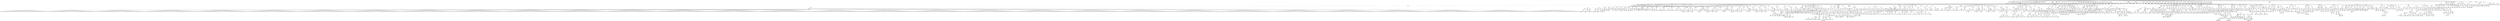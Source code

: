 digraph{
    node [shape=box]
    0 [label="0 Root\l--------"]
    0 -> 2
    2 [label="2 Use Bitmap"]
    2 -> 
    0 [label="0 Root\l--------"]
    0 -> 4
    4 [label="4 Use Draw"]
    4 -> 
    0 [label="0 Root\l--------"]
    0 -> 6
    6 [label="6 Var Declare\l-----------------\lmapa"]
    7 [label ="6 Var : mapa"]
    6 -> 7
    7 [label="7 Integer\l0"]
    0 [label="0 Root\l--------"]
    0 -> 8
    8 [label="8 Constant\l--------"]
    8 -> 9
    9 [label="9 Integer\l31"]
    0 [label="0 Root\l--------"]
    0 -> 10
    10 [label="10 Constant\l--------"]
    10 -> 11
    11 [label="11 Integer\l28"]
    0 [label="0 Root\l--------"]
    0 -> 12
    12 [label="12 Constant\l--------"]
    12 -> 13
    13 [label="13 Integer\l8"]
    0 [label="0 Root\l--------"]
    0 -> 14
    14 [label="14 Constant\l--------"]
    14 -> 15
    15 [label="15 Integer\l0"]
    0 [label="0 Root\l--------"]
    0 -> 16
    16 [label="16 Constant\l--------"]
    16 -> 17
    17 [label="17 Integer\l24"]
    0 [label="0 Root\l--------"]
    0 -> 18
    18 [label="18 Constant\l--------"]
    18 -> 19
    19 [label="19 Integer\l14"]
    0 [label="0 Root\l--------"]
    0 -> 20
    20 [label="20 Constant\l--------"]
    20 -> 21
    21 [label="21 Integer\l17"]
    0 [label="0 Root\l--------"]
    0 -> 22
    22 [label="22 Expression"]
    22 -> 23
    23 [label="23 Function Declare\l-----------------------\lIniMap"]
    23 -> 24
    24 [label="24 Block"]
    24 -> 25
    25 [label="25 Expression"]
    25 -> 27
    27 [label="27 Assign\l-------------\l="]
    27 -> 26
    26 [label="26 Identifier\lmapa"]
    27 -> 58
    58 [label="58 Array"]
    58 -> 30
    30 [label="30 Array"]
    30 -> 29
    29 [label="29 Integer\l0"]
    30 -> 31
    31 [label="31 Integer\l0"]
    30 -> 32
    32 [label="32 Integer\l0"]
    30 -> 33
    33 [label="33 Integer\l0"]
    30 -> 34
    34 [label="34 Integer\l0"]
    30 -> 35
    35 [label="35 Integer\l0"]
    30 -> 36
    36 [label="36 Integer\l0"]
    30 -> 37
    37 [label="37 Integer\l0"]
    30 -> 38
    38 [label="38 Integer\l0"]
    30 -> 39
    39 [label="39 Integer\l0"]
    30 -> 40
    40 [label="40 Integer\l0"]
    30 -> 41
    41 [label="41 Integer\l0"]
    30 -> 42
    42 [label="42 Integer\l0"]
    30 -> 43
    43 [label="43 Integer\l0"]
    30 -> 44
    44 [label="44 Integer\l0"]
    30 -> 45
    45 [label="45 Integer\l0"]
    30 -> 46
    46 [label="46 Integer\l0"]
    30 -> 47
    47 [label="47 Integer\l0"]
    30 -> 48
    48 [label="48 Integer\l0"]
    30 -> 49
    49 [label="49 Integer\l0"]
    30 -> 50
    50 [label="50 Integer\l0"]
    30 -> 51
    51 [label="51 Integer\l0"]
    30 -> 52
    52 [label="52 Integer\l0"]
    30 -> 53
    53 [label="53 Integer\l0"]
    30 -> 54
    54 [label="54 Integer\l0"]
    30 -> 55
    55 [label="55 Integer\l0"]
    30 -> 56
    56 [label="56 Integer\l0"]
    30 -> 57
    57 [label="57 Integer\l0"]
    58 -> 60
    60 [label="60 Array"]
    60 -> 59
    59 [label="59 Integer\l0"]
    60 -> 61
    61 [label="61 Integer\l2"]
    60 -> 62
    62 [label="62 Integer\l2"]
    60 -> 63
    63 [label="63 Integer\l2"]
    60 -> 64
    64 [label="64 Integer\l2"]
    60 -> 65
    65 [label="65 Integer\l2"]
    60 -> 66
    66 [label="66 Integer\l2"]
    60 -> 67
    67 [label="67 Integer\l2"]
    60 -> 68
    68 [label="68 Integer\l2"]
    60 -> 69
    69 [label="69 Integer\l2"]
    60 -> 70
    70 [label="70 Integer\l2"]
    60 -> 71
    71 [label="71 Integer\l2"]
    60 -> 72
    72 [label="72 Integer\l2"]
    60 -> 73
    73 [label="73 Integer\l0"]
    60 -> 74
    74 [label="74 Integer\l0"]
    60 -> 75
    75 [label="75 Integer\l2"]
    60 -> 76
    76 [label="76 Integer\l2"]
    60 -> 77
    77 [label="77 Integer\l2"]
    60 -> 78
    78 [label="78 Integer\l2"]
    60 -> 79
    79 [label="79 Integer\l2"]
    60 -> 80
    80 [label="80 Integer\l2"]
    60 -> 81
    81 [label="81 Integer\l2"]
    60 -> 82
    82 [label="82 Integer\l2"]
    60 -> 83
    83 [label="83 Integer\l2"]
    60 -> 84
    84 [label="84 Integer\l2"]
    60 -> 85
    85 [label="85 Integer\l2"]
    60 -> 86
    86 [label="86 Integer\l2"]
    60 -> 87
    87 [label="87 Integer\l0"]
    58 -> 89
    89 [label="89 Array"]
    89 -> 88
    88 [label="88 Integer\l0"]
    89 -> 90
    90 [label="90 Integer\l2"]
    89 -> 91
    91 [label="91 Integer\l0"]
    89 -> 92
    92 [label="92 Integer\l0"]
    89 -> 93
    93 [label="93 Integer\l0"]
    89 -> 94
    94 [label="94 Integer\l0"]
    89 -> 95
    95 [label="95 Integer\l2"]
    89 -> 96
    96 [label="96 Integer\l0"]
    89 -> 97
    97 [label="97 Integer\l0"]
    89 -> 98
    98 [label="98 Integer\l0"]
    89 -> 99
    99 [label="99 Integer\l0"]
    89 -> 100
    100 [label="100 Integer\l0"]
    89 -> 101
    101 [label="101 Integer\l2"]
    89 -> 102
    102 [label="102 Integer\l0"]
    89 -> 103
    103 [label="103 Integer\l0"]
    89 -> 104
    104 [label="104 Integer\l2"]
    89 -> 105
    105 [label="105 Integer\l0"]
    89 -> 106
    106 [label="106 Integer\l0"]
    89 -> 107
    107 [label="107 Integer\l0"]
    89 -> 108
    108 [label="108 Integer\l0"]
    89 -> 109
    109 [label="109 Integer\l0"]
    89 -> 110
    110 [label="110 Integer\l2"]
    89 -> 111
    111 [label="111 Integer\l0"]
    89 -> 112
    112 [label="112 Integer\l0"]
    89 -> 113
    113 [label="113 Integer\l0"]
    89 -> 114
    114 [label="114 Integer\l0"]
    89 -> 115
    115 [label="115 Integer\l2"]
    89 -> 116
    116 [label="116 Integer\l0"]
    58 -> 118
    118 [label="118 Array"]
    118 -> 117
    117 [label="117 Integer\l0"]
    118 -> 119
    119 [label="119 Integer\l3"]
    118 -> 120
    120 [label="120 Integer\l0"]
    118 -> 121
    121 [label="121 Integer\l0"]
    118 -> 122
    122 [label="122 Integer\l0"]
    118 -> 123
    123 [label="123 Integer\l0"]
    118 -> 124
    124 [label="124 Integer\l2"]
    118 -> 125
    125 [label="125 Integer\l0"]
    118 -> 126
    126 [label="126 Integer\l0"]
    118 -> 127
    127 [label="127 Integer\l0"]
    118 -> 128
    128 [label="128 Integer\l0"]
    118 -> 129
    129 [label="129 Integer\l0"]
    118 -> 130
    130 [label="130 Integer\l2"]
    118 -> 131
    131 [label="131 Integer\l0"]
    118 -> 132
    132 [label="132 Integer\l0"]
    118 -> 133
    133 [label="133 Integer\l2"]
    118 -> 134
    134 [label="134 Integer\l0"]
    118 -> 135
    135 [label="135 Integer\l0"]
    118 -> 136
    136 [label="136 Integer\l0"]
    118 -> 137
    137 [label="137 Integer\l0"]
    118 -> 138
    138 [label="138 Integer\l0"]
    118 -> 139
    139 [label="139 Integer\l2"]
    118 -> 140
    140 [label="140 Integer\l0"]
    118 -> 141
    141 [label="141 Integer\l0"]
    118 -> 142
    142 [label="142 Integer\l0"]
    118 -> 143
    143 [label="143 Integer\l0"]
    118 -> 144
    144 [label="144 Integer\l3"]
    118 -> 145
    145 [label="145 Integer\l0"]
    58 -> 147
    147 [label="147 Array"]
    147 -> 146
    146 [label="146 Integer\l0"]
    147 -> 148
    148 [label="148 Integer\l2"]
    147 -> 149
    149 [label="149 Integer\l0"]
    147 -> 150
    150 [label="150 Integer\l0"]
    147 -> 151
    151 [label="151 Integer\l0"]
    147 -> 152
    152 [label="152 Integer\l0"]
    147 -> 153
    153 [label="153 Integer\l2"]
    147 -> 154
    154 [label="154 Integer\l0"]
    147 -> 155
    155 [label="155 Integer\l0"]
    147 -> 156
    156 [label="156 Integer\l0"]
    147 -> 157
    157 [label="157 Integer\l0"]
    147 -> 158
    158 [label="158 Integer\l0"]
    147 -> 159
    159 [label="159 Integer\l2"]
    147 -> 160
    160 [label="160 Integer\l0"]
    147 -> 161
    161 [label="161 Integer\l0"]
    147 -> 162
    162 [label="162 Integer\l2"]
    147 -> 163
    163 [label="163 Integer\l0"]
    147 -> 164
    164 [label="164 Integer\l0"]
    147 -> 165
    165 [label="165 Integer\l0"]
    147 -> 166
    166 [label="166 Integer\l0"]
    147 -> 167
    167 [label="167 Integer\l0"]
    147 -> 168
    168 [label="168 Integer\l2"]
    147 -> 169
    169 [label="169 Integer\l0"]
    147 -> 170
    170 [label="170 Integer\l0"]
    147 -> 171
    171 [label="171 Integer\l0"]
    147 -> 172
    172 [label="172 Integer\l0"]
    147 -> 173
    173 [label="173 Integer\l2"]
    147 -> 174
    174 [label="174 Integer\l0"]
    58 -> 176
    176 [label="176 Array"]
    176 -> 175
    175 [label="175 Integer\l0"]
    176 -> 177
    177 [label="177 Integer\l2"]
    176 -> 178
    178 [label="178 Integer\l2"]
    176 -> 179
    179 [label="179 Integer\l2"]
    176 -> 180
    180 [label="180 Integer\l2"]
    176 -> 181
    181 [label="181 Integer\l2"]
    176 -> 182
    182 [label="182 Integer\l2"]
    176 -> 183
    183 [label="183 Integer\l2"]
    176 -> 184
    184 [label="184 Integer\l2"]
    176 -> 185
    185 [label="185 Integer\l2"]
    176 -> 186
    186 [label="186 Integer\l2"]
    176 -> 187
    187 [label="187 Integer\l2"]
    176 -> 188
    188 [label="188 Integer\l2"]
    176 -> 189
    189 [label="189 Integer\l2"]
    176 -> 190
    190 [label="190 Integer\l2"]
    176 -> 191
    191 [label="191 Integer\l2"]
    176 -> 192
    192 [label="192 Integer\l2"]
    176 -> 193
    193 [label="193 Integer\l2"]
    176 -> 194
    194 [label="194 Integer\l2"]
    176 -> 195
    195 [label="195 Integer\l2"]
    176 -> 196
    196 [label="196 Integer\l2"]
    176 -> 197
    197 [label="197 Integer\l2"]
    176 -> 198
    198 [label="198 Integer\l2"]
    176 -> 199
    199 [label="199 Integer\l2"]
    176 -> 200
    200 [label="200 Integer\l2"]
    176 -> 201
    201 [label="201 Integer\l2"]
    176 -> 202
    202 [label="202 Integer\l2"]
    176 -> 203
    203 [label="203 Integer\l0"]
    58 -> 205
    205 [label="205 Array"]
    205 -> 204
    204 [label="204 Integer\l0"]
    205 -> 206
    206 [label="206 Integer\l2"]
    205 -> 207
    207 [label="207 Integer\l0"]
    205 -> 208
    208 [label="208 Integer\l0"]
    205 -> 209
    209 [label="209 Integer\l0"]
    205 -> 210
    210 [label="210 Integer\l0"]
    205 -> 211
    211 [label="211 Integer\l2"]
    205 -> 212
    212 [label="212 Integer\l0"]
    205 -> 213
    213 [label="213 Integer\l0"]
    205 -> 214
    214 [label="214 Integer\l2"]
    205 -> 215
    215 [label="215 Integer\l0"]
    205 -> 216
    216 [label="216 Integer\l0"]
    205 -> 217
    217 [label="217 Integer\l0"]
    205 -> 218
    218 [label="218 Integer\l0"]
    205 -> 219
    219 [label="219 Integer\l0"]
    205 -> 220
    220 [label="220 Integer\l0"]
    205 -> 221
    221 [label="221 Integer\l0"]
    205 -> 222
    222 [label="222 Integer\l0"]
    205 -> 223
    223 [label="223 Integer\l2"]
    205 -> 224
    224 [label="224 Integer\l0"]
    205 -> 225
    225 [label="225 Integer\l0"]
    205 -> 226
    226 [label="226 Integer\l2"]
    205 -> 227
    227 [label="227 Integer\l0"]
    205 -> 228
    228 [label="228 Integer\l0"]
    205 -> 229
    229 [label="229 Integer\l0"]
    205 -> 230
    230 [label="230 Integer\l0"]
    205 -> 231
    231 [label="231 Integer\l2"]
    205 -> 232
    232 [label="232 Integer\l0"]
    58 -> 234
    234 [label="234 Array"]
    234 -> 233
    233 [label="233 Integer\l0"]
    234 -> 235
    235 [label="235 Integer\l2"]
    234 -> 236
    236 [label="236 Integer\l0"]
    234 -> 237
    237 [label="237 Integer\l0"]
    234 -> 238
    238 [label="238 Integer\l0"]
    234 -> 239
    239 [label="239 Integer\l0"]
    234 -> 240
    240 [label="240 Integer\l2"]
    234 -> 241
    241 [label="241 Integer\l0"]
    234 -> 242
    242 [label="242 Integer\l0"]
    234 -> 243
    243 [label="243 Integer\l2"]
    234 -> 244
    244 [label="244 Integer\l0"]
    234 -> 245
    245 [label="245 Integer\l0"]
    234 -> 246
    246 [label="246 Integer\l0"]
    234 -> 247
    247 [label="247 Integer\l0"]
    234 -> 248
    248 [label="248 Integer\l0"]
    234 -> 249
    249 [label="249 Integer\l0"]
    234 -> 250
    250 [label="250 Integer\l0"]
    234 -> 251
    251 [label="251 Integer\l0"]
    234 -> 252
    252 [label="252 Integer\l2"]
    234 -> 253
    253 [label="253 Integer\l0"]
    234 -> 254
    254 [label="254 Integer\l0"]
    234 -> 255
    255 [label="255 Integer\l2"]
    234 -> 256
    256 [label="256 Integer\l0"]
    234 -> 257
    257 [label="257 Integer\l0"]
    234 -> 258
    258 [label="258 Integer\l0"]
    234 -> 259
    259 [label="259 Integer\l0"]
    234 -> 260
    260 [label="260 Integer\l2"]
    234 -> 261
    261 [label="261 Integer\l0"]
    58 -> 263
    263 [label="263 Array"]
    263 -> 262
    262 [label="262 Integer\l0"]
    263 -> 264
    264 [label="264 Integer\l2"]
    263 -> 265
    265 [label="265 Integer\l2"]
    263 -> 266
    266 [label="266 Integer\l2"]
    263 -> 267
    267 [label="267 Integer\l2"]
    263 -> 268
    268 [label="268 Integer\l2"]
    263 -> 269
    269 [label="269 Integer\l2"]
    263 -> 270
    270 [label="270 Integer\l0"]
    263 -> 271
    271 [label="271 Integer\l0"]
    263 -> 272
    272 [label="272 Integer\l2"]
    263 -> 273
    273 [label="273 Integer\l2"]
    263 -> 274
    274 [label="274 Integer\l2"]
    263 -> 275
    275 [label="275 Integer\l2"]
    263 -> 276
    276 [label="276 Integer\l0"]
    263 -> 277
    277 [label="277 Integer\l0"]
    263 -> 278
    278 [label="278 Integer\l2"]
    263 -> 279
    279 [label="279 Integer\l2"]
    263 -> 280
    280 [label="280 Integer\l2"]
    263 -> 281
    281 [label="281 Integer\l2"]
    263 -> 282
    282 [label="282 Integer\l0"]
    263 -> 283
    283 [label="283 Integer\l0"]
    263 -> 284
    284 [label="284 Integer\l2"]
    263 -> 285
    285 [label="285 Integer\l2"]
    263 -> 286
    286 [label="286 Integer\l2"]
    263 -> 287
    287 [label="287 Integer\l2"]
    263 -> 288
    288 [label="288 Integer\l2"]
    263 -> 289
    289 [label="289 Integer\l2"]
    263 -> 290
    290 [label="290 Integer\l0"]
    58 -> 292
    292 [label="292 Array"]
    292 -> 291
    291 [label="291 Integer\l0"]
    292 -> 293
    293 [label="293 Integer\l0"]
    292 -> 294
    294 [label="294 Integer\l0"]
    292 -> 295
    295 [label="295 Integer\l0"]
    292 -> 296
    296 [label="296 Integer\l0"]
    292 -> 297
    297 [label="297 Integer\l0"]
    292 -> 298
    298 [label="298 Integer\l2"]
    292 -> 299
    299 [label="299 Integer\l0"]
    292 -> 300
    300 [label="300 Integer\l0"]
    292 -> 301
    301 [label="301 Integer\l0"]
    292 -> 302
    302 [label="302 Integer\l0"]
    292 -> 303
    303 [label="303 Integer\l0"]
    292 -> 304
    304 [label="304 Integer\l1"]
    292 -> 305
    305 [label="305 Integer\l0"]
    292 -> 306
    306 [label="306 Integer\l0"]
    292 -> 307
    307 [label="307 Integer\l1"]
    292 -> 308
    308 [label="308 Integer\l0"]
    292 -> 309
    309 [label="309 Integer\l0"]
    292 -> 310
    310 [label="310 Integer\l0"]
    292 -> 311
    311 [label="311 Integer\l0"]
    292 -> 312
    312 [label="312 Integer\l0"]
    292 -> 313
    313 [label="313 Integer\l2"]
    292 -> 314
    314 [label="314 Integer\l0"]
    292 -> 315
    315 [label="315 Integer\l0"]
    292 -> 316
    316 [label="316 Integer\l0"]
    292 -> 317
    317 [label="317 Integer\l0"]
    292 -> 318
    318 [label="318 Integer\l0"]
    292 -> 319
    319 [label="319 Integer\l0"]
    58 -> 321
    321 [label="321 Array"]
    321 -> 320
    320 [label="320 Integer\l0"]
    321 -> 322
    322 [label="322 Integer\l0"]
    321 -> 323
    323 [label="323 Integer\l0"]
    321 -> 324
    324 [label="324 Integer\l0"]
    321 -> 325
    325 [label="325 Integer\l0"]
    321 -> 326
    326 [label="326 Integer\l0"]
    321 -> 327
    327 [label="327 Integer\l2"]
    321 -> 328
    328 [label="328 Integer\l0"]
    321 -> 329
    329 [label="329 Integer\l0"]
    321 -> 330
    330 [label="330 Integer\l0"]
    321 -> 331
    331 [label="331 Integer\l0"]
    321 -> 332
    332 [label="332 Integer\l0"]
    321 -> 333
    333 [label="333 Integer\l1"]
    321 -> 334
    334 [label="334 Integer\l0"]
    321 -> 335
    335 [label="335 Integer\l0"]
    321 -> 336
    336 [label="336 Integer\l1"]
    321 -> 337
    337 [label="337 Integer\l0"]
    321 -> 338
    338 [label="338 Integer\l0"]
    321 -> 339
    339 [label="339 Integer\l0"]
    321 -> 340
    340 [label="340 Integer\l0"]
    321 -> 341
    341 [label="341 Integer\l0"]
    321 -> 342
    342 [label="342 Integer\l2"]
    321 -> 343
    343 [label="343 Integer\l0"]
    321 -> 344
    344 [label="344 Integer\l0"]
    321 -> 345
    345 [label="345 Integer\l0"]
    321 -> 346
    346 [label="346 Integer\l0"]
    321 -> 347
    347 [label="347 Integer\l0"]
    321 -> 348
    348 [label="348 Integer\l0"]
    58 -> 350
    350 [label="350 Array"]
    350 -> 349
    349 [label="349 Integer\l0"]
    350 -> 351
    351 [label="351 Integer\l0"]
    350 -> 352
    352 [label="352 Integer\l0"]
    350 -> 353
    353 [label="353 Integer\l0"]
    350 -> 354
    354 [label="354 Integer\l0"]
    350 -> 355
    355 [label="355 Integer\l0"]
    350 -> 356
    356 [label="356 Integer\l2"]
    350 -> 357
    357 [label="357 Integer\l0"]
    350 -> 358
    358 [label="358 Integer\l0"]
    350 -> 359
    359 [label="359 Integer\l1"]
    350 -> 360
    360 [label="360 Integer\l1"]
    350 -> 361
    361 [label="361 Integer\l1"]
    350 -> 362
    362 [label="362 Integer\l1"]
    350 -> 363
    363 [label="363 Integer\l1"]
    350 -> 364
    364 [label="364 Integer\l1"]
    350 -> 365
    365 [label="365 Integer\l1"]
    350 -> 366
    366 [label="366 Integer\l1"]
    350 -> 367
    367 [label="367 Integer\l1"]
    350 -> 368
    368 [label="368 Integer\l1"]
    350 -> 369
    369 [label="369 Integer\l0"]
    350 -> 370
    370 [label="370 Integer\l0"]
    350 -> 371
    371 [label="371 Integer\l2"]
    350 -> 372
    372 [label="372 Integer\l0"]
    350 -> 373
    373 [label="373 Integer\l0"]
    350 -> 374
    374 [label="374 Integer\l0"]
    350 -> 375
    375 [label="375 Integer\l0"]
    350 -> 376
    376 [label="376 Integer\l0"]
    350 -> 377
    377 [label="377 Integer\l0"]
    58 -> 379
    379 [label="379 Array"]
    379 -> 378
    378 [label="378 Integer\l0"]
    379 -> 380
    380 [label="380 Integer\l0"]
    379 -> 381
    381 [label="381 Integer\l0"]
    379 -> 382
    382 [label="382 Integer\l0"]
    379 -> 383
    383 [label="383 Integer\l0"]
    379 -> 384
    384 [label="384 Integer\l0"]
    379 -> 385
    385 [label="385 Integer\l2"]
    379 -> 386
    386 [label="386 Integer\l0"]
    379 -> 387
    387 [label="387 Integer\l0"]
    379 -> 388
    388 [label="388 Integer\l1"]
    379 -> 389
    389 [label="389 Integer\l0"]
    379 -> 390
    390 [label="390 Integer\l0"]
    379 -> 391
    391 [label="391 Integer\l0"]
    379 -> 392
    392 [label="392 Integer\l4"]
    379 -> 393
    393 [label="393 Integer\l4"]
    379 -> 394
    394 [label="394 Integer\l0"]
    379 -> 395
    395 [label="395 Integer\l0"]
    379 -> 396
    396 [label="396 Integer\l0"]
    379 -> 397
    397 [label="397 Integer\l1"]
    379 -> 398
    398 [label="398 Integer\l0"]
    379 -> 399
    399 [label="399 Integer\l0"]
    379 -> 400
    400 [label="400 Integer\l2"]
    379 -> 401
    401 [label="401 Integer\l0"]
    379 -> 402
    402 [label="402 Integer\l0"]
    379 -> 403
    403 [label="403 Integer\l0"]
    379 -> 404
    404 [label="404 Integer\l0"]
    379 -> 405
    405 [label="405 Integer\l0"]
    379 -> 406
    406 [label="406 Integer\l0"]
    58 -> 408
    408 [label="408 Array"]
    408 -> 407
    407 [label="407 Integer\l0"]
    408 -> 409
    409 [label="409 Integer\l0"]
    408 -> 410
    410 [label="410 Integer\l0"]
    408 -> 411
    411 [label="411 Integer\l0"]
    408 -> 412
    412 [label="412 Integer\l0"]
    408 -> 413
    413 [label="413 Integer\l0"]
    408 -> 414
    414 [label="414 Integer\l2"]
    408 -> 415
    415 [label="415 Integer\l0"]
    408 -> 416
    416 [label="416 Integer\l0"]
    408 -> 417
    417 [label="417 Integer\l1"]
    408 -> 418
    418 [label="418 Integer\l0"]
    408 -> 419
    419 [label="419 Integer\l4"]
    408 -> 420
    420 [label="420 Integer\l4"]
    408 -> 421
    421 [label="421 Integer\l4"]
    408 -> 422
    422 [label="422 Integer\l4"]
    408 -> 423
    423 [label="423 Integer\l4"]
    408 -> 424
    424 [label="424 Integer\l4"]
    408 -> 425
    425 [label="425 Integer\l0"]
    408 -> 426
    426 [label="426 Integer\l1"]
    408 -> 427
    427 [label="427 Integer\l0"]
    408 -> 428
    428 [label="428 Integer\l0"]
    408 -> 429
    429 [label="429 Integer\l2"]
    408 -> 430
    430 [label="430 Integer\l0"]
    408 -> 431
    431 [label="431 Integer\l0"]
    408 -> 432
    432 [label="432 Integer\l0"]
    408 -> 433
    433 [label="433 Integer\l0"]
    408 -> 434
    434 [label="434 Integer\l0"]
    408 -> 435
    435 [label="435 Integer\l0"]
    58 -> 437
    437 [label="437 Array"]
    437 -> 436
    436 [label="436 Integer\l1"]
    437 -> 438
    438 [label="438 Integer\l1"]
    437 -> 439
    439 [label="439 Integer\l1"]
    437 -> 440
    440 [label="440 Integer\l1"]
    437 -> 441
    441 [label="441 Integer\l1"]
    437 -> 442
    442 [label="442 Integer\l1"]
    437 -> 443
    443 [label="443 Integer\l2"]
    437 -> 444
    444 [label="444 Integer\l0"]
    437 -> 445
    445 [label="445 Integer\l0"]
    437 -> 446
    446 [label="446 Integer\l1"]
    437 -> 447
    447 [label="447 Integer\l0"]
    437 -> 448
    448 [label="448 Integer\l4"]
    437 -> 449
    449 [label="449 Integer\l4"]
    437 -> 450
    450 [label="450 Integer\l4"]
    437 -> 451
    451 [label="451 Integer\l4"]
    437 -> 452
    452 [label="452 Integer\l4"]
    437 -> 453
    453 [label="453 Integer\l4"]
    437 -> 454
    454 [label="454 Integer\l0"]
    437 -> 455
    455 [label="455 Integer\l1"]
    437 -> 456
    456 [label="456 Integer\l0"]
    437 -> 457
    457 [label="457 Integer\l0"]
    437 -> 458
    458 [label="458 Integer\l2"]
    437 -> 459
    459 [label="459 Integer\l1"]
    437 -> 460
    460 [label="460 Integer\l1"]
    437 -> 461
    461 [label="461 Integer\l1"]
    437 -> 462
    462 [label="462 Integer\l1"]
    437 -> 463
    463 [label="463 Integer\l1"]
    437 -> 464
    464 [label="464 Integer\l1"]
    58 -> 466
    466 [label="466 Array"]
    466 -> 465
    465 [label="465 Integer\l0"]
    466 -> 467
    467 [label="467 Integer\l0"]
    466 -> 468
    468 [label="468 Integer\l0"]
    466 -> 469
    469 [label="469 Integer\l0"]
    466 -> 470
    470 [label="470 Integer\l0"]
    466 -> 471
    471 [label="471 Integer\l0"]
    466 -> 472
    472 [label="472 Integer\l2"]
    466 -> 473
    473 [label="473 Integer\l0"]
    466 -> 474
    474 [label="474 Integer\l0"]
    466 -> 475
    475 [label="475 Integer\l1"]
    466 -> 476
    476 [label="476 Integer\l0"]
    466 -> 477
    477 [label="477 Integer\l4"]
    466 -> 478
    478 [label="478 Integer\l4"]
    466 -> 479
    479 [label="479 Integer\l4"]
    466 -> 480
    480 [label="480 Integer\l4"]
    466 -> 481
    481 [label="481 Integer\l4"]
    466 -> 482
    482 [label="482 Integer\l4"]
    466 -> 483
    483 [label="483 Integer\l0"]
    466 -> 484
    484 [label="484 Integer\l1"]
    466 -> 485
    485 [label="485 Integer\l0"]
    466 -> 486
    486 [label="486 Integer\l0"]
    466 -> 487
    487 [label="487 Integer\l2"]
    466 -> 488
    488 [label="488 Integer\l0"]
    466 -> 489
    489 [label="489 Integer\l0"]
    466 -> 490
    490 [label="490 Integer\l0"]
    466 -> 491
    491 [label="491 Integer\l0"]
    466 -> 492
    492 [label="492 Integer\l0"]
    466 -> 493
    493 [label="493 Integer\l0"]
    58 -> 495
    495 [label="495 Array"]
    495 -> 494
    494 [label="494 Integer\l0"]
    495 -> 496
    496 [label="496 Integer\l0"]
    495 -> 497
    497 [label="497 Integer\l0"]
    495 -> 498
    498 [label="498 Integer\l0"]
    495 -> 499
    499 [label="499 Integer\l0"]
    495 -> 500
    500 [label="500 Integer\l0"]
    495 -> 501
    501 [label="501 Integer\l2"]
    495 -> 502
    502 [label="502 Integer\l0"]
    495 -> 503
    503 [label="503 Integer\l0"]
    495 -> 504
    504 [label="504 Integer\l1"]
    495 -> 505
    505 [label="505 Integer\l0"]
    495 -> 506
    506 [label="506 Integer\l0"]
    495 -> 507
    507 [label="507 Integer\l0"]
    495 -> 508
    508 [label="508 Integer\l0"]
    495 -> 509
    509 [label="509 Integer\l0"]
    495 -> 510
    510 [label="510 Integer\l0"]
    495 -> 511
    511 [label="511 Integer\l0"]
    495 -> 512
    512 [label="512 Integer\l0"]
    495 -> 513
    513 [label="513 Integer\l1"]
    495 -> 514
    514 [label="514 Integer\l0"]
    495 -> 515
    515 [label="515 Integer\l0"]
    495 -> 516
    516 [label="516 Integer\l2"]
    495 -> 517
    517 [label="517 Integer\l0"]
    495 -> 518
    518 [label="518 Integer\l0"]
    495 -> 519
    519 [label="519 Integer\l0"]
    495 -> 520
    520 [label="520 Integer\l0"]
    495 -> 521
    521 [label="521 Integer\l0"]
    495 -> 522
    522 [label="522 Integer\l0"]
    58 -> 524
    524 [label="524 Array"]
    524 -> 523
    523 [label="523 Integer\l0"]
    524 -> 525
    525 [label="525 Integer\l0"]
    524 -> 526
    526 [label="526 Integer\l0"]
    524 -> 527
    527 [label="527 Integer\l0"]
    524 -> 528
    528 [label="528 Integer\l0"]
    524 -> 529
    529 [label="529 Integer\l0"]
    524 -> 530
    530 [label="530 Integer\l2"]
    524 -> 531
    531 [label="531 Integer\l0"]
    524 -> 532
    532 [label="532 Integer\l0"]
    524 -> 533
    533 [label="533 Integer\l1"]
    524 -> 534
    534 [label="534 Integer\l1"]
    524 -> 535
    535 [label="535 Integer\l1"]
    524 -> 536
    536 [label="536 Integer\l1"]
    524 -> 537
    537 [label="537 Integer\l5"]
    524 -> 538
    538 [label="538 Integer\l1"]
    524 -> 539
    539 [label="539 Integer\l1"]
    524 -> 540
    540 [label="540 Integer\l1"]
    524 -> 541
    541 [label="541 Integer\l1"]
    524 -> 542
    542 [label="542 Integer\l1"]
    524 -> 543
    543 [label="543 Integer\l0"]
    524 -> 544
    544 [label="544 Integer\l0"]
    524 -> 545
    545 [label="545 Integer\l2"]
    524 -> 546
    546 [label="546 Integer\l0"]
    524 -> 547
    547 [label="547 Integer\l0"]
    524 -> 548
    548 [label="548 Integer\l0"]
    524 -> 549
    549 [label="549 Integer\l0"]
    524 -> 550
    550 [label="550 Integer\l0"]
    524 -> 551
    551 [label="551 Integer\l0"]
    58 -> 553
    553 [label="553 Array"]
    553 -> 552
    552 [label="552 Integer\l0"]
    553 -> 554
    554 [label="554 Integer\l0"]
    553 -> 555
    555 [label="555 Integer\l0"]
    553 -> 556
    556 [label="556 Integer\l0"]
    553 -> 557
    557 [label="557 Integer\l0"]
    553 -> 558
    558 [label="558 Integer\l0"]
    553 -> 559
    559 [label="559 Integer\l2"]
    553 -> 560
    560 [label="560 Integer\l0"]
    553 -> 561
    561 [label="561 Integer\l0"]
    553 -> 562
    562 [label="562 Integer\l1"]
    553 -> 563
    563 [label="563 Integer\l0"]
    553 -> 564
    564 [label="564 Integer\l0"]
    553 -> 565
    565 [label="565 Integer\l0"]
    553 -> 566
    566 [label="566 Integer\l0"]
    553 -> 567
    567 [label="567 Integer\l0"]
    553 -> 568
    568 [label="568 Integer\l0"]
    553 -> 569
    569 [label="569 Integer\l0"]
    553 -> 570
    570 [label="570 Integer\l0"]
    553 -> 571
    571 [label="571 Integer\l1"]
    553 -> 572
    572 [label="572 Integer\l0"]
    553 -> 573
    573 [label="573 Integer\l0"]
    553 -> 574
    574 [label="574 Integer\l2"]
    553 -> 575
    575 [label="575 Integer\l0"]
    553 -> 576
    576 [label="576 Integer\l0"]
    553 -> 577
    577 [label="577 Integer\l0"]
    553 -> 578
    578 [label="578 Integer\l0"]
    553 -> 579
    579 [label="579 Integer\l0"]
    553 -> 580
    580 [label="580 Integer\l0"]
    58 -> 582
    582 [label="582 Array"]
    582 -> 581
    581 [label="581 Integer\l0"]
    582 -> 583
    583 [label="583 Integer\l0"]
    582 -> 584
    584 [label="584 Integer\l0"]
    582 -> 585
    585 [label="585 Integer\l0"]
    582 -> 586
    586 [label="586 Integer\l0"]
    582 -> 587
    587 [label="587 Integer\l0"]
    582 -> 588
    588 [label="588 Integer\l2"]
    582 -> 589
    589 [label="589 Integer\l0"]
    582 -> 590
    590 [label="590 Integer\l0"]
    582 -> 591
    591 [label="591 Integer\l1"]
    582 -> 592
    592 [label="592 Integer\l0"]
    582 -> 593
    593 [label="593 Integer\l0"]
    582 -> 594
    594 [label="594 Integer\l0"]
    582 -> 595
    595 [label="595 Integer\l0"]
    582 -> 596
    596 [label="596 Integer\l0"]
    582 -> 597
    597 [label="597 Integer\l0"]
    582 -> 598
    598 [label="598 Integer\l0"]
    582 -> 599
    599 [label="599 Integer\l0"]
    582 -> 600
    600 [label="600 Integer\l1"]
    582 -> 601
    601 [label="601 Integer\l0"]
    582 -> 602
    602 [label="602 Integer\l0"]
    582 -> 603
    603 [label="603 Integer\l2"]
    582 -> 604
    604 [label="604 Integer\l0"]
    582 -> 605
    605 [label="605 Integer\l0"]
    582 -> 606
    606 [label="606 Integer\l0"]
    582 -> 607
    607 [label="607 Integer\l0"]
    582 -> 608
    608 [label="608 Integer\l0"]
    582 -> 609
    609 [label="609 Integer\l0"]
    58 -> 611
    611 [label="611 Array"]
    611 -> 610
    610 [label="610 Integer\l0"]
    611 -> 612
    612 [label="612 Integer\l2"]
    611 -> 613
    613 [label="613 Integer\l2"]
    611 -> 614
    614 [label="614 Integer\l2"]
    611 -> 615
    615 [label="615 Integer\l2"]
    611 -> 616
    616 [label="616 Integer\l2"]
    611 -> 617
    617 [label="617 Integer\l2"]
    611 -> 618
    618 [label="618 Integer\l2"]
    611 -> 619
    619 [label="619 Integer\l2"]
    611 -> 620
    620 [label="620 Integer\l2"]
    611 -> 621
    621 [label="621 Integer\l2"]
    611 -> 622
    622 [label="622 Integer\l2"]
    611 -> 623
    623 [label="623 Integer\l2"]
    611 -> 624
    624 [label="624 Integer\l0"]
    611 -> 625
    625 [label="625 Integer\l0"]
    611 -> 626
    626 [label="626 Integer\l2"]
    611 -> 627
    627 [label="627 Integer\l2"]
    611 -> 628
    628 [label="628 Integer\l2"]
    611 -> 629
    629 [label="629 Integer\l2"]
    611 -> 630
    630 [label="630 Integer\l2"]
    611 -> 631
    631 [label="631 Integer\l2"]
    611 -> 632
    632 [label="632 Integer\l2"]
    611 -> 633
    633 [label="633 Integer\l2"]
    611 -> 634
    634 [label="634 Integer\l2"]
    611 -> 635
    635 [label="635 Integer\l2"]
    611 -> 636
    636 [label="636 Integer\l2"]
    611 -> 637
    637 [label="637 Integer\l2"]
    611 -> 638
    638 [label="638 Integer\l0"]
    58 -> 640
    640 [label="640 Array"]
    640 -> 639
    639 [label="639 Integer\l0"]
    640 -> 641
    641 [label="641 Integer\l2"]
    640 -> 642
    642 [label="642 Integer\l0"]
    640 -> 643
    643 [label="643 Integer\l0"]
    640 -> 644
    644 [label="644 Integer\l0"]
    640 -> 645
    645 [label="645 Integer\l0"]
    640 -> 646
    646 [label="646 Integer\l2"]
    640 -> 647
    647 [label="647 Integer\l0"]
    640 -> 648
    648 [label="648 Integer\l0"]
    640 -> 649
    649 [label="649 Integer\l0"]
    640 -> 650
    650 [label="650 Integer\l0"]
    640 -> 651
    651 [label="651 Integer\l0"]
    640 -> 652
    652 [label="652 Integer\l2"]
    640 -> 653
    653 [label="653 Integer\l0"]
    640 -> 654
    654 [label="654 Integer\l0"]
    640 -> 655
    655 [label="655 Integer\l2"]
    640 -> 656
    656 [label="656 Integer\l0"]
    640 -> 657
    657 [label="657 Integer\l0"]
    640 -> 658
    658 [label="658 Integer\l0"]
    640 -> 659
    659 [label="659 Integer\l0"]
    640 -> 660
    660 [label="660 Integer\l0"]
    640 -> 661
    661 [label="661 Integer\l2"]
    640 -> 662
    662 [label="662 Integer\l0"]
    640 -> 663
    663 [label="663 Integer\l0"]
    640 -> 664
    664 [label="664 Integer\l0"]
    640 -> 665
    665 [label="665 Integer\l0"]
    640 -> 666
    666 [label="666 Integer\l2"]
    640 -> 667
    667 [label="667 Integer\l0"]
    58 -> 669
    669 [label="669 Array"]
    669 -> 668
    668 [label="668 Integer\l0"]
    669 -> 670
    670 [label="670 Integer\l2"]
    669 -> 671
    671 [label="671 Integer\l0"]
    669 -> 672
    672 [label="672 Integer\l0"]
    669 -> 673
    673 [label="673 Integer\l0"]
    669 -> 674
    674 [label="674 Integer\l0"]
    669 -> 675
    675 [label="675 Integer\l2"]
    669 -> 676
    676 [label="676 Integer\l0"]
    669 -> 677
    677 [label="677 Integer\l0"]
    669 -> 678
    678 [label="678 Integer\l0"]
    669 -> 679
    679 [label="679 Integer\l0"]
    669 -> 680
    680 [label="680 Integer\l0"]
    669 -> 681
    681 [label="681 Integer\l2"]
    669 -> 682
    682 [label="682 Integer\l0"]
    669 -> 683
    683 [label="683 Integer\l0"]
    669 -> 684
    684 [label="684 Integer\l2"]
    669 -> 685
    685 [label="685 Integer\l0"]
    669 -> 686
    686 [label="686 Integer\l0"]
    669 -> 687
    687 [label="687 Integer\l0"]
    669 -> 688
    688 [label="688 Integer\l0"]
    669 -> 689
    689 [label="689 Integer\l0"]
    669 -> 690
    690 [label="690 Integer\l2"]
    669 -> 691
    691 [label="691 Integer\l0"]
    669 -> 692
    692 [label="692 Integer\l0"]
    669 -> 693
    693 [label="693 Integer\l0"]
    669 -> 694
    694 [label="694 Integer\l0"]
    669 -> 695
    695 [label="695 Integer\l2"]
    669 -> 696
    696 [label="696 Integer\l0"]
    58 -> 698
    698 [label="698 Array"]
    698 -> 697
    697 [label="697 Integer\l0"]
    698 -> 699
    699 [label="699 Integer\l3"]
    698 -> 700
    700 [label="700 Integer\l2"]
    698 -> 701
    701 [label="701 Integer\l2"]
    698 -> 702
    702 [label="702 Integer\l0"]
    698 -> 703
    703 [label="703 Integer\l0"]
    698 -> 704
    704 [label="704 Integer\l2"]
    698 -> 705
    705 [label="705 Integer\l2"]
    698 -> 706
    706 [label="706 Integer\l2"]
    698 -> 707
    707 [label="707 Integer\l2"]
    698 -> 708
    708 [label="708 Integer\l2"]
    698 -> 709
    709 [label="709 Integer\l2"]
    698 -> 710
    710 [label="710 Integer\l2"]
    698 -> 711
    711 [label="711 Integer\l1"]
    698 -> 712
    712 [label="712 Integer\l1"]
    698 -> 713
    713 [label="713 Integer\l2"]
    698 -> 714
    714 [label="714 Integer\l2"]
    698 -> 715
    715 [label="715 Integer\l2"]
    698 -> 716
    716 [label="716 Integer\l2"]
    698 -> 717
    717 [label="717 Integer\l2"]
    698 -> 718
    718 [label="718 Integer\l2"]
    698 -> 719
    719 [label="719 Integer\l2"]
    698 -> 720
    720 [label="720 Integer\l0"]
    698 -> 721
    721 [label="721 Integer\l0"]
    698 -> 722
    722 [label="722 Integer\l2"]
    698 -> 723
    723 [label="723 Integer\l2"]
    698 -> 724
    724 [label="724 Integer\l3"]
    698 -> 725
    725 [label="725 Integer\l0"]
    58 -> 727
    727 [label="727 Array"]
    727 -> 726
    726 [label="726 Integer\l0"]
    727 -> 728
    728 [label="728 Integer\l0"]
    727 -> 729
    729 [label="729 Integer\l0"]
    727 -> 730
    730 [label="730 Integer\l2"]
    727 -> 731
    731 [label="731 Integer\l0"]
    727 -> 732
    732 [label="732 Integer\l0"]
    727 -> 733
    733 [label="733 Integer\l2"]
    727 -> 734
    734 [label="734 Integer\l0"]
    727 -> 735
    735 [label="735 Integer\l0"]
    727 -> 736
    736 [label="736 Integer\l2"]
    727 -> 737
    737 [label="737 Integer\l0"]
    727 -> 738
    738 [label="738 Integer\l0"]
    727 -> 739
    739 [label="739 Integer\l0"]
    727 -> 740
    740 [label="740 Integer\l0"]
    727 -> 741
    741 [label="741 Integer\l0"]
    727 -> 742
    742 [label="742 Integer\l0"]
    727 -> 743
    743 [label="743 Integer\l0"]
    727 -> 744
    744 [label="744 Integer\l0"]
    727 -> 745
    745 [label="745 Integer\l2"]
    727 -> 746
    746 [label="746 Integer\l0"]
    727 -> 747
    747 [label="747 Integer\l0"]
    727 -> 748
    748 [label="748 Integer\l2"]
    727 -> 749
    749 [label="749 Integer\l0"]
    727 -> 750
    750 [label="750 Integer\l0"]
    727 -> 751
    751 [label="751 Integer\l2"]
    727 -> 752
    752 [label="752 Integer\l0"]
    727 -> 753
    753 [label="753 Integer\l0"]
    727 -> 754
    754 [label="754 Integer\l0"]
    58 -> 756
    756 [label="756 Array"]
    756 -> 755
    755 [label="755 Integer\l0"]
    756 -> 757
    757 [label="757 Integer\l0"]
    756 -> 758
    758 [label="758 Integer\l0"]
    756 -> 759
    759 [label="759 Integer\l2"]
    756 -> 760
    760 [label="760 Integer\l0"]
    756 -> 761
    761 [label="761 Integer\l0"]
    756 -> 762
    762 [label="762 Integer\l2"]
    756 -> 763
    763 [label="763 Integer\l0"]
    756 -> 764
    764 [label="764 Integer\l0"]
    756 -> 765
    765 [label="765 Integer\l2"]
    756 -> 766
    766 [label="766 Integer\l0"]
    756 -> 767
    767 [label="767 Integer\l0"]
    756 -> 768
    768 [label="768 Integer\l0"]
    756 -> 769
    769 [label="769 Integer\l0"]
    756 -> 770
    770 [label="770 Integer\l0"]
    756 -> 771
    771 [label="771 Integer\l0"]
    756 -> 772
    772 [label="772 Integer\l0"]
    756 -> 773
    773 [label="773 Integer\l0"]
    756 -> 774
    774 [label="774 Integer\l2"]
    756 -> 775
    775 [label="775 Integer\l0"]
    756 -> 776
    776 [label="776 Integer\l0"]
    756 -> 777
    777 [label="777 Integer\l2"]
    756 -> 778
    778 [label="778 Integer\l0"]
    756 -> 779
    779 [label="779 Integer\l0"]
    756 -> 780
    780 [label="780 Integer\l2"]
    756 -> 781
    781 [label="781 Integer\l0"]
    756 -> 782
    782 [label="782 Integer\l0"]
    756 -> 783
    783 [label="783 Integer\l0"]
    58 -> 785
    785 [label="785 Array"]
    785 -> 784
    784 [label="784 Integer\l0"]
    785 -> 786
    786 [label="786 Integer\l2"]
    785 -> 787
    787 [label="787 Integer\l2"]
    785 -> 788
    788 [label="788 Integer\l2"]
    785 -> 789
    789 [label="789 Integer\l2"]
    785 -> 790
    790 [label="790 Integer\l2"]
    785 -> 791
    791 [label="791 Integer\l2"]
    785 -> 792
    792 [label="792 Integer\l0"]
    785 -> 793
    793 [label="793 Integer\l0"]
    785 -> 794
    794 [label="794 Integer\l2"]
    785 -> 795
    795 [label="795 Integer\l2"]
    785 -> 796
    796 [label="796 Integer\l2"]
    785 -> 797
    797 [label="797 Integer\l2"]
    785 -> 798
    798 [label="798 Integer\l0"]
    785 -> 799
    799 [label="799 Integer\l0"]
    785 -> 800
    800 [label="800 Integer\l2"]
    785 -> 801
    801 [label="801 Integer\l2"]
    785 -> 802
    802 [label="802 Integer\l2"]
    785 -> 803
    803 [label="803 Integer\l2"]
    785 -> 804
    804 [label="804 Integer\l0"]
    785 -> 805
    805 [label="805 Integer\l0"]
    785 -> 806
    806 [label="806 Integer\l2"]
    785 -> 807
    807 [label="807 Integer\l2"]
    785 -> 808
    808 [label="808 Integer\l2"]
    785 -> 809
    809 [label="809 Integer\l2"]
    785 -> 810
    810 [label="810 Integer\l2"]
    785 -> 811
    811 [label="811 Integer\l2"]
    785 -> 812
    812 [label="812 Integer\l0"]
    58 -> 814
    814 [label="814 Array"]
    814 -> 813
    813 [label="813 Integer\l0"]
    814 -> 815
    815 [label="815 Integer\l2"]
    814 -> 816
    816 [label="816 Integer\l0"]
    814 -> 817
    817 [label="817 Integer\l0"]
    814 -> 818
    818 [label="818 Integer\l0"]
    814 -> 819
    819 [label="819 Integer\l0"]
    814 -> 820
    820 [label="820 Integer\l0"]
    814 -> 821
    821 [label="821 Integer\l0"]
    814 -> 822
    822 [label="822 Integer\l0"]
    814 -> 823
    823 [label="823 Integer\l0"]
    814 -> 824
    824 [label="824 Integer\l0"]
    814 -> 825
    825 [label="825 Integer\l0"]
    814 -> 826
    826 [label="826 Integer\l2"]
    814 -> 827
    827 [label="827 Integer\l0"]
    814 -> 828
    828 [label="828 Integer\l0"]
    814 -> 829
    829 [label="829 Integer\l2"]
    814 -> 830
    830 [label="830 Integer\l0"]
    814 -> 831
    831 [label="831 Integer\l0"]
    814 -> 832
    832 [label="832 Integer\l0"]
    814 -> 833
    833 [label="833 Integer\l0"]
    814 -> 834
    834 [label="834 Integer\l0"]
    814 -> 835
    835 [label="835 Integer\l0"]
    814 -> 836
    836 [label="836 Integer\l0"]
    814 -> 837
    837 [label="837 Integer\l0"]
    814 -> 838
    838 [label="838 Integer\l0"]
    814 -> 839
    839 [label="839 Integer\l0"]
    814 -> 840
    840 [label="840 Integer\l2"]
    814 -> 841
    841 [label="841 Integer\l0"]
    58 -> 843
    843 [label="843 Array"]
    843 -> 842
    842 [label="842 Integer\l0"]
    843 -> 844
    844 [label="844 Integer\l2"]
    843 -> 845
    845 [label="845 Integer\l0"]
    843 -> 846
    846 [label="846 Integer\l0"]
    843 -> 847
    847 [label="847 Integer\l0"]
    843 -> 848
    848 [label="848 Integer\l0"]
    843 -> 849
    849 [label="849 Integer\l0"]
    843 -> 850
    850 [label="850 Integer\l0"]
    843 -> 851
    851 [label="851 Integer\l0"]
    843 -> 852
    852 [label="852 Integer\l0"]
    843 -> 853
    853 [label="853 Integer\l0"]
    843 -> 854
    854 [label="854 Integer\l0"]
    843 -> 855
    855 [label="855 Integer\l2"]
    843 -> 856
    856 [label="856 Integer\l0"]
    843 -> 857
    857 [label="857 Integer\l0"]
    843 -> 858
    858 [label="858 Integer\l2"]
    843 -> 859
    859 [label="859 Integer\l0"]
    843 -> 860
    860 [label="860 Integer\l0"]
    843 -> 861
    861 [label="861 Integer\l0"]
    843 -> 862
    862 [label="862 Integer\l0"]
    843 -> 863
    863 [label="863 Integer\l0"]
    843 -> 864
    864 [label="864 Integer\l0"]
    843 -> 865
    865 [label="865 Integer\l0"]
    843 -> 866
    866 [label="866 Integer\l0"]
    843 -> 867
    867 [label="867 Integer\l0"]
    843 -> 868
    868 [label="868 Integer\l0"]
    843 -> 869
    869 [label="869 Integer\l2"]
    843 -> 870
    870 [label="870 Integer\l0"]
    58 -> 872
    872 [label="872 Array"]
    872 -> 871
    871 [label="871 Integer\l0"]
    872 -> 873
    873 [label="873 Integer\l2"]
    872 -> 874
    874 [label="874 Integer\l2"]
    872 -> 875
    875 [label="875 Integer\l2"]
    872 -> 876
    876 [label="876 Integer\l2"]
    872 -> 877
    877 [label="877 Integer\l2"]
    872 -> 878
    878 [label="878 Integer\l2"]
    872 -> 879
    879 [label="879 Integer\l2"]
    872 -> 880
    880 [label="880 Integer\l2"]
    872 -> 881
    881 [label="881 Integer\l2"]
    872 -> 882
    882 [label="882 Integer\l2"]
    872 -> 883
    883 [label="883 Integer\l2"]
    872 -> 884
    884 [label="884 Integer\l2"]
    872 -> 885
    885 [label="885 Integer\l2"]
    872 -> 886
    886 [label="886 Integer\l2"]
    872 -> 887
    887 [label="887 Integer\l2"]
    872 -> 888
    888 [label="888 Integer\l2"]
    872 -> 889
    889 [label="889 Integer\l2"]
    872 -> 890
    890 [label="890 Integer\l2"]
    872 -> 891
    891 [label="891 Integer\l2"]
    872 -> 892
    892 [label="892 Integer\l2"]
    872 -> 893
    893 [label="893 Integer\l2"]
    872 -> 894
    894 [label="894 Integer\l2"]
    872 -> 895
    895 [label="895 Integer\l2"]
    872 -> 896
    896 [label="896 Integer\l2"]
    872 -> 897
    897 [label="897 Integer\l2"]
    872 -> 898
    898 [label="898 Integer\l2"]
    872 -> 899
    899 [label="899 Integer\l0"]
    58 -> 901
    901 [label="901 Array"]
    901 -> 900
    900 [label="900 Integer\l0"]
    901 -> 902
    902 [label="902 Integer\l0"]
    901 -> 903
    903 [label="903 Integer\l0"]
    901 -> 904
    904 [label="904 Integer\l0"]
    901 -> 905
    905 [label="905 Integer\l0"]
    901 -> 906
    906 [label="906 Integer\l0"]
    901 -> 907
    907 [label="907 Integer\l0"]
    901 -> 908
    908 [label="908 Integer\l0"]
    901 -> 909
    909 [label="909 Integer\l0"]
    901 -> 910
    910 [label="910 Integer\l0"]
    901 -> 911
    911 [label="911 Integer\l0"]
    901 -> 912
    912 [label="912 Integer\l0"]
    901 -> 913
    913 [label="913 Integer\l0"]
    901 -> 914
    914 [label="914 Integer\l0"]
    901 -> 915
    915 [label="915 Integer\l0"]
    901 -> 916
    916 [label="916 Integer\l0"]
    901 -> 917
    917 [label="917 Integer\l0"]
    901 -> 918
    918 [label="918 Integer\l0"]
    901 -> 919
    919 [label="919 Integer\l0"]
    901 -> 920
    920 [label="920 Integer\l0"]
    901 -> 921
    921 [label="921 Integer\l0"]
    901 -> 922
    922 [label="922 Integer\l0"]
    901 -> 923
    923 [label="923 Integer\l0"]
    901 -> 924
    924 [label="924 Integer\l0"]
    901 -> 925
    925 [label="925 Integer\l0"]
    901 -> 926
    926 [label="926 Integer\l0"]
    901 -> 927
    927 [label="927 Integer\l0"]
    901 -> 928
    928 [label="928 Integer\l0"]
    0 [label="0 Root\l--------"]
    0 -> 930
    930 [label="930 Use Display"]
    930 -> 
    930 [label="930 Use Sprite"]
    930 -> 
    0 [label="0 Root\l--------"]
    0 -> 931
    931 [label="931 Var Declare\l-----------------\ldraw"]
    933 [label ="931 Var : draw"]
    931 -> 933
    933 [label="933 Infix Dot"]
    933 -> 932
    932 [label="932 Identifier\lDisplay"]
    933 -> 934
    934 [label="934 Identifier\ldraw"]
    0 [label="0 Root\l--------"]
    0 -> 935
    935 [label="935 Import\lPacman_Map.aru"]
    0 [label="0 Root\l--------"]
    0 -> 936
    936 [label="936 Enum Declare\l-----------------\lLEFT"]
    939 [label ="936 Var : LEFT"]
    936 -> 939
    939 [label="939 Integer\l2"]
    936 [label="936 Enum Declare\l-----------------\lUP"]
    937 [label ="936 Var : UP"]
    936 -> 937
    937 [label="937 Integer\l0"]
    936 [label="936 Enum Declare\l-----------------\lRIGHT"]
    940 [label ="936 Var : RIGHT"]
    936 -> 940
    940 [label="940 Integer\l3"]
    936 [label="936 Enum Declare\l-----------------\lDOWN"]
    938 [label ="936 Var : DOWN"]
    936 -> 938
    938 [label="938 Integer\l1"]
    0 [label="0 Root\l--------"]
    0 -> 941
    941 [label="941 Enum Declare\l-----------------\lblinky"]
    942 [label ="941 Var : blinky"]
    941 -> 942
    942 [label="942 Integer\l0"]
    941 [label="941 Enum Declare\l-----------------\lpinky"]
    943 [label ="941 Var : pinky"]
    941 -> 943
    943 [label="943 Integer\l1"]
    941 [label="941 Enum Declare\l-----------------\linky"]
    944 [label ="941 Var : inky"]
    941 -> 944
    944 [label="944 Integer\l2"]
    941 [label="941 Enum Declare\l-----------------\lclyde"]
    945 [label ="941 Var : clyde"]
    941 -> 945
    945 [label="945 Integer\l3"]
    0 [label="0 Root\l--------"]
    0 -> 946
    946 [label="946 Enum Declare\l-----------------\lhoused"]
    951 [label ="946 Var : housed"]
    946 -> 951
    951 [label="951 Integer\l4"]
    946 [label="946 Enum Declare\l-----------------\lchase"]
    947 [label ="946 Var : chase"]
    946 -> 947
    947 [label="947 Integer\l0"]
    946 [label="946 Enum Declare\l-----------------\lscatter"]
    948 [label ="946 Var : scatter"]
    946 -> 948
    948 [label="948 Integer\l1"]
    946 [label="946 Enum Declare\l-----------------\lfrighten"]
    949 [label ="946 Var : frighten"]
    946 -> 949
    949 [label="949 Integer\l2"]
    946 [label="946 Enum Declare\l-----------------\ldead"]
    950 [label ="946 Var : dead"]
    946 -> 950
    950 [label="950 Integer\l3"]
    0 [label="0 Root\l--------"]
    0 -> 952
    952 [label="952 Enum Declare\l-----------------\lstart"]
    953 [label ="952 Var : start"]
    952 -> 953
    953 [label="953 Integer\l0"]
    952 [label="952 Enum Declare\l-----------------\lgameover"]
    957 [label ="952 Var : gameover"]
    952 -> 957
    957 [label="957 Integer\l4"]
    952 [label="952 Enum Declare\l-----------------\llifelost"]
    955 [label ="952 Var : lifelost"]
    952 -> 955
    955 [label="955 Integer\l2"]
    952 [label="952 Enum Declare\l-----------------\lplaying"]
    954 [label ="952 Var : playing"]
    952 -> 954
    954 [label="954 Integer\l1"]
    952 [label="952 Enum Declare\l-----------------\llevelcomplete"]
    956 [label ="952 Var : levelcomplete"]
    952 -> 956
    956 [label="956 Integer\l3"]
    0 [label="0 Root\l--------"]
    0 -> 958
    958 [label="958 Var Declare\l-----------------\lStatusGame"]
    960 [label ="958 Var : StatusGame"]
    958 -> 960
    960 [label="960 Infix Dot"]
    960 -> 959
    959 [label="959 Identifier\lGAME_STATE"]
    960 -> 961
    961 [label="961 Identifier\lstart"]
    0 [label="0 Root\l--------"]
    0 -> 962
    962 [label="962 Constant\l--------"]
    962 -> 963
    963 [label="963 Integer\l320"]
    0 [label="0 Root\l--------"]
    0 -> 964
    964 [label="964 Constant\l--------"]
    964 -> 965
    965 [label="965 Integer\l240"]
    0 [label="0 Root\l--------"]
    0 -> 966
    966 [label="966 Constant\l--------"]
    966 -> 967
    967 [label="967 Integer\l224"]
    0 [label="0 Root\l--------"]
    0 -> 968
    968 [label="968 Constant\l--------"]
    968 -> 969
    969 [label="969 Integer\l288"]
    0 [label="0 Root\l--------"]
    0 -> 970
    970 [label="970 Constant\l--------"]
    970 -> 971
    971 [label="971 Integer\l8"]
    0 [label="0 Root\l--------"]
    0 -> 972
    972 [label="972 Constant\l--------"]
    972 -> 973
    973 [label="973 Integer\l40"]
    0 [label="0 Root\l--------"]
    0 -> 974
    974 [label="974 Constant\l--------"]
    974 -> 975
    975 [label="975 Integer\l14"]
    0 [label="0 Root\l--------"]
    0 -> 976
    976 [label="976 Constant\l--------"]
    976 -> 977
    977 [label="977 Integer\l23"]
    0 [label="0 Root\l--------"]
    0 -> 978
    978 [label="978 Constant\l--------"]
    978 -> 982
    982 [label="982 Infix Expr\l+"]
    982 -> 980
    980 [label="980 Infix Expr\l+"]
    980 -> 979
    979 [label="979 Integer\l4"]
    980 [label="980 Infix Expr\l+"]
    980 -> 981
    981 [label="981 Identifier\lX_MAPINI"]
    982 [label="982 Infix Expr\l+"]
    982 -> 984
    984 [label="984 Infix Expr\l*"]
    984 -> 983
    983 [label="983 Identifier\lX_CELDA_INICIAL_PACMAN"]
    984 [label="984 Infix Expr\l*"]
    984 -> 985
    985 [label="985 Identifier\lCELL_SIZE"]
    0 [label="0 Root\l--------"]
    0 -> 986
    986 [label="986 Constant\l--------"]
    986 -> 990
    990 [label="990 Infix Expr\l+"]
    990 -> 988
    988 [label="988 Infix Expr\l+"]
    988 -> 987
    987 [label="987 Integer\l4"]
    988 [label="988 Infix Expr\l+"]
    988 -> 989
    989 [label="989 Identifier\lY_MAPINI"]
    990 [label="990 Infix Expr\l+"]
    990 -> 992
    992 [label="992 Infix Expr\l*"]
    992 -> 991
    991 [label="991 Identifier\lY_CELDA_INICIAL_PACMAN"]
    992 [label="992 Infix Expr\l*"]
    992 -> 993
    993 [label="993 Identifier\lCELL_SIZE"]
    0 [label="0 Root\l--------"]
    0 -> 994
    994 [label="994 Var Declare\l-----------------\lPlayerScore"]
    995 [label ="994 Var : PlayerScore"]
    994 -> 995
    995 [label="995 Integer\l0"]
    0 [label="0 Root\l--------"]
    0 -> 996
    996 [label="996 Var Declare\l-----------------\lPlayerLives"]
    997 [label ="996 Var : PlayerLives"]
    996 -> 997
    997 [label="997 Integer\l3"]
    0 [label="0 Root\l--------"]
    0 -> 998
    998 [label="998 Var Declare\l-----------------\lBonusActive"]
    999 [label ="998 Var : BonusActive"]
    998 -> 999
    999 [label="999 Integer\l0"]
    0 [label="0 Root\l--------"]
    0 -> 1000
    1000 [label="1000 Var Declare\l-----------------\lSPEED_PACMAN"]
    1001 [label ="1000 Var : SPEED_PACMAN"]
    1000 -> 1001
    1001 [label="1001 Integer\l0"]
    0 [label="0 Root\l--------"]
    0 -> 1002
    1002 [label="1002 Var Declare\l-----------------\lSPEED_GHOST"]
    1003 [label ="1002 Var : SPEED_GHOST"]
    1002 -> 1003
    1003 [label="1003 Integer\l0"]
    0 [label="0 Root\l--------"]
    0 -> 1004
    1004 [label="1004 Var Declare\l-----------------\lFRAMEPAUSE"]
    1005 [label ="1004 Var : FRAMEPAUSE"]
    1004 -> 1005
    1005 [label="1005 Integer\l0"]
    0 [label="0 Root\l--------"]
    0 -> 1006
    1006 [label="1006 Var Declare\l-----------------\limgPacBonus"]
    1008 [label ="1006 Var : imgPacBonus"]
    1006 -> 1008
    1008 [label="1008 Infix Dot"]
    1008 -> 1007
    1007 [label="1007 Identifier\lSprite"]
    1008 -> 1010
    1010 [label="1010 Call\lload()"]
    1010 -> 1011
    1011 [label="1011 String\lSprites/PacBonus.spr"]
    0 [label="0 Root\l--------"]
    0 -> 1012
    1012 [label="1012 Var Declare\l-----------------\lpacmanHud"]
    1014 [label ="1012 Var : pacmanHud"]
    1012 -> 1014
    1014 [label="1014 Infix Dot"]
    1014 -> 1013
    1013 [label="1013 Identifier\lSprite"]
    1014 -> 1016
    1016 [label="1016 Call\lload()"]
    1016 -> 1017
    1017 [label="1017 String\lSprites/PacManHud.spr"]
    0 [label="0 Root\l--------"]
    0 -> 1018
    1018 [label="1018 Expression"]
    1018 -> 1022
    1022 [label="1022 Assign\l-------------\l="]
    1022 -> 1020
    1020 [label="1020 Infix Dot"]
    1020 -> 1019
    1019 [label="1019 Identifier\lpacmanHud"]
    1020 -> 1021
    1021 [label="1021 Identifier\lpivot"]
    1022 -> 1024
    1024 [label="1024 List"]
    1024 -> 1025
    1025 [label="1025 Integer\l0"]
    1024 -> 1026
    1026 [label="1026 Integer\l0"]
    0 [label="0 Root\l--------"]
    0 -> 1027
    1027 [label="1027 Expression"]
    1027 -> 1031
    1031 [label="1031 Assign\l-------------\l="]
    1031 -> 1029
    1029 [label="1029 Infix Dot"]
    1029 -> 1028
    1028 [label="1028 Identifier\limgPacBonus"]
    1029 -> 1030
    1030 [label="1030 Identifier\lanimation_speed"]
    1031 -> 1033
    1033 [label="1033 Integer\l0"]
    0 [label="0 Root\l--------"]
    0 -> 1034
    1034 [label="1034 Expression"]
    1034 -> 1038
    1038 [label="1038 Assign\l-------------\l="]
    1038 -> 1036
    1036 [label="1036 Infix Dot"]
    1036 -> 1035
    1035 [label="1035 Identifier\limgPacBonus"]
    1036 -> 1037
    1037 [label="1037 Identifier\lpivot"]
    1038 -> 1040
    1040 [label="1040 List"]
    1040 -> 1041
    1041 [label="1041 Integer\l3"]
    1040 -> 1042
    1042 [label="1042 Integer\l3"]
    0 [label="0 Root\l--------"]
    0 -> 1043
    1043 [label="1043 Expression"]
    1043 -> 1044
    1044 [label="1044 Function Declare\l-----------------------\lInitSystem"]
    1044 -> 1045
    1045 [label="1045 Block"]
    1045 -> 1046
    1046 [label="1046 If Then\l--------"]
    1046 -> 1051
    1051 [label="1051 Block"]
    1051 -> 1052
    1052 [label="1052 Expression"]
    1052 -> 1054
    1054 [label="1054 Assign\l-------------\l="]
    1054 -> 1053
    1053 [label="1053 Identifier\lSPEED_PACMAN"]
    1054 -> 1056
    1056 [label="1056 Integer\l4"]
    1051 [label="1051 Block"]
    1051 -> 1057
    1057 [label="1057 Expression"]
    1057 -> 1059
    1059 [label="1059 Assign\l-------------\l="]
    1059 -> 1058
    1058 [label="1058 Identifier\lSPEED_GHOST"]
    1059 -> 1061
    1061 [label="1061 Integer\l3"]
    1051 [label="1051 Block"]
    1051 -> 1062
    1062 [label="1062 Expression"]
    1062 -> 1064
    1064 [label="1064 Assign\l-------------\l="]
    1064 -> 1063
    1063 [label="1063 Identifier\lFRAMEPAUSE"]
    1064 -> 1066
    1066 [label="1066 Integer\l0"]
    1046 -> 1071
    1071 [label="1071 Block"]
    1071 -> 1072
    1072 [label="1072 Expression"]
    1072 -> 1074
    1074 [label="1074 Assign\l-------------\l="]
    1074 -> 1073
    1073 [label="1073 Identifier\lSPEED_GHOST"]
    1074 -> 1076
    1076 [label="1076 Float\l1.500000"]
    1071 [label="1071 Block"]
    1071 -> 1077
    1077 [label="1077 Expression"]
    1077 -> 1079
    1079 [label="1079 Assign\l-------------\l="]
    1079 -> 1078
    1078 [label="1078 Identifier\lSPEED_PACMAN"]
    1079 -> 1081
    1081 [label="1081 Integer\l2"]
    1071 [label="1071 Block"]
    1071 -> 1082
    1082 [label="1082 Expression"]
    1082 -> 1084
    1084 [label="1084 Assign\l-------------\l="]
    1084 -> 1083
    1083 [label="1083 Identifier\lFRAMEPAUSE"]
    1084 -> 1086
    1086 [label="1086 Integer\l30"]
    0 [label="0 Root\l--------"]
    0 -> 1087
    1087 [label="1087 Expression"]
    1087 -> 1088
    1088 [label="1088 Function Declare\l-----------------------\lInitScreen"]
    1088 -> 1089
    1089 [label="1089 Block"]
    1089 -> 1090
    1090 [label="1090 Expression"]
    1090 -> 1094
    1094 [label="1094 Assign\l-------------\l="]
    1094 -> 1092
    1092 [label="1092 Infix Dot"]
    1092 -> 1091
    1091 [label="1091 Identifier\lDisplay"]
    1092 -> 1093
    1093 [label="1093 Identifier\lview_width"]
    1094 -> 1096
    1096 [label="1096 Identifier\lVIEW_W"]
    1089 [label="1089 Block"]
    1089 -> 1097
    1097 [label="1097 Expression"]
    1097 -> 1101
    1101 [label="1101 Assign\l-------------\l="]
    1101 -> 1099
    1099 [label="1099 Infix Dot"]
    1099 -> 1098
    1098 [label="1098 Identifier\lDisplay"]
    1099 -> 1100
    1100 [label="1100 Identifier\lview_height"]
    1101 -> 1103
    1103 [label="1103 Identifier\lVIEW_H"]
    1089 [label="1089 Block"]
    1089 -> 1104
    1104 [label="1104 Expression"]
    1104 -> 1106
    1106 [label="1106 Infix Dot"]
    1106 -> 1105
    1105 [label="1105 Identifier\lDisplay"]
    1106 -> 1108
    1108 [label="1108 Call\lorientation()"]
    1108 -> 1109
    1109 [label="1109 Integer\l0"]
    1089 [label="1089 Block"]
    1089 -> 1110
    1110 [label="1110 Expression"]
    1110 -> 1112
    1112 [label="1112 Infix Dot"]
    1112 -> 1111
    1111 [label="1111 Identifier\lDisplay"]
    1112 -> 1114
    1114 [label="1114 Call\lopen()"]
    1114 -> 1115
    1115 [label="1115 Identifier\lANCHO"]
    1114 -> 1116
    1116 [label="1116 Identifier\lALTO"]
    1089 [label="1089 Block"]
    1089 -> 1117
    1117 [label="1117 Expression"]
    1117 -> 1119
    1119 [label="1119 Infix Dot"]
    1119 -> 1118
    1118 [label="1118 Identifier\lDisplay"]
    1119 -> 1121
    1121 [label="1121 Call\lorientation()"]
    1121 -> 1122
    1122 [label="1122 Integer\l0"]
    1089 [label="1089 Block"]
    1089 -> 1123
    1123 [label="1123 Expression"]
    1123 -> 1125
    1125 [label="1125 Infix Dot"]
    1125 -> 1124
    1124 [label="1124 Identifier\lDisplay"]
    1125 -> 1127
    1127 [label="1127 Call\lloadbg()"]
    1127 -> 1128
    1128 [label="1128 String\lImages/A_PacMap.bmp"]
    1089 [label="1089 Block"]
    1089 -> 1129
    1129 [label="1129 Expression"]
    1129 -> 1133
    1133 [label="1133 Assign\l-------------\l="]
    1133 -> 1131
    1131 [label="1131 Infix Dot"]
    1131 -> 1130
    1130 [label="1130 Identifier\lDisplay"]
    1131 -> 1132
    1132 [label="1132 Identifier\lposbg"]
    1133 -> 1135
    1135 [label="1135 List"]
    1135 -> 1136
    1136 [label="1136 Identifier\lX_MAPINI"]
    1135 -> 1137
    1137 [label="1137 Identifier\lY_MAPINI"]
    1089 [label="1089 Block"]
    1089 -> 1138
    1138 [label="1138 Expression"]
    1138 -> 1140
    1140 [label="1140 Infix Dot"]
    1140 -> 1139
    1139 [label="1139 Identifier\lDisplay"]
    1140 -> 1142
    1142 [label="1142 Call\lmode()"]
    1142 -> 1143
    1143 [label="1143 Integer\l2"]
    1089 [label="1089 Block"]
    1089 -> 1144
    1144 [label="1144 Expression"]
    1144 -> 1146
    1146 [label="1146 Infix Dot"]
    1146 -> 1145
    1145 [label="1145 Identifier\lDisplay"]
    1146 -> 1148
    1148 [label="1148 Call\lupdate()"]
    0 [label="0 Root\l--------"]
    0 -> 1149
    1149 [label="1149 Class Declare\lObjPacMan"]
    1149 -> 1151
    1151 [label="1151 Function Declare\l-----------------------\linit@0"]
    1151 -> 1152
    1152 [label="1152 Block"]
    1152 -> 1153
    1153 [label="1153 Var Declare\l-----------------\lceldaInicial"]
    1155 [label ="1153 Var : celdaInicial"]
    1153 -> 1155
    1155 [label="1155 Call\lGetCentroDeCelda()"]
    1155 -> 1156
    1156 [label="1156 Identifier\lX_CELDA_INICIAL_PACMAN"]
    1155 -> 1157
    1157 [label="1157 Identifier\lY_CELDA_INICIAL_PACMAN"]
    1152 [label="1152 Block"]
    1152 -> 1158
    1158 [label="1158 Expression"]
    1158 -> 1162
    1162 [label="1162 Assign\l-------------\l="]
    1162 -> 1160
    1160 [label="1160 Infix Dot"]
    1160 -> 1159
    1159 [label="1159 this"]
    1160 -> 1161
    1161 [label="1161 Identifier\lx"]
    1162 -> 1165
    1165 [label="1165 Index Expr\l"]
    1165 -> 1164
    1164 [label="1164 Identifier\lceldaInicial"]
    1165 -> 1166
    1166 [label="1166 Integer\l0"]
    1152 [label="1152 Block"]
    1152 -> 1167
    1167 [label="1167 Expression"]
    1167 -> 1171
    1171 [label="1171 Assign\l-------------\l="]
    1171 -> 1169
    1169 [label="1169 Infix Dot"]
    1169 -> 1168
    1168 [label="1168 this"]
    1169 -> 1170
    1170 [label="1170 Identifier\ly"]
    1171 -> 1174
    1174 [label="1174 Index Expr\l"]
    1174 -> 1173
    1173 [label="1173 Identifier\lceldaInicial"]
    1174 -> 1175
    1175 [label="1175 Integer\l1"]
    1152 [label="1152 Block"]
    1152 -> 1176
    1176 [label="1176 Expression"]
    1176 -> 1180
    1180 [label="1180 Assign\l-------------\l="]
    1180 -> 1178
    1178 [label="1178 Infix Dot"]
    1178 -> 1177
    1177 [label="1177 this"]
    1178 -> 1179
    1179 [label="1179 Identifier\ldirection"]
    1180 -> 1183
    1183 [label="1183 Infix Dot"]
    1183 -> 1182
    1182 [label="1182 Identifier\lDIRECTION"]
    1183 -> 1184
    1184 [label="1184 Identifier\lLEFT"]
    1152 [label="1152 Block"]
    1152 -> 1185
    1185 [label="1185 Expression"]
    1185 -> 1189
    1189 [label="1189 Assign\l-------------\l="]
    1189 -> 1187
    1187 [label="1187 Infix Dot"]
    1187 -> 1186
    1186 [label="1186 this"]
    1187 -> 1188
    1188 [label="1188 Identifier\lnextDirection"]
    1189 -> 1192
    1192 [label="1192 Infix Dot"]
    1192 -> 1191
    1191 [label="1191 Identifier\lDIRECTION"]
    1192 -> 1193
    1193 [label="1193 Identifier\lLEFT"]
    1152 [label="1152 Block"]
    1152 -> 1194
    1194 [label="1194 Expression"]
    1194 -> 1198
    1198 [label="1198 Assign\l-------------\l="]
    1198 -> 1196
    1196 [label="1196 Infix Dot"]
    1196 -> 1195
    1195 [label="1195 this"]
    1196 -> 1197
    1197 [label="1197 Identifier\lstatus"]
    1198 -> 1201
    1201 [label="1201 Infix Dot"]
    1201 -> 1200
    1200 [label="1200 Identifier\lSTATE"]
    1201 -> 1202
    1202 [label="1202 Identifier\lchase"]
    1152 [label="1152 Block"]
    1152 -> 1203
    1203 [label="1203 Expression"]
    1203 -> 1207
    1207 [label="1207 Assign\l-------------\l="]
    1207 -> 1205
    1205 [label="1205 Infix Dot"]
    1205 -> 1204
    1204 [label="1204 this"]
    1205 -> 1206
    1206 [label="1206 Identifier\lactive"]
    1207 -> 1209
    1209 [label="1209 Bool\l1"]
    1152 [label="1152 Block"]
    1152 -> 1210
    1210 [label="1210 Var Declare\l-----------------\lanimSpeed"]
    1211 [label ="1210 Var : animSpeed"]
    1210 -> 1211
    1211 [label="1211 Integer\l70"]
    1152 [label="1152 Block"]
    1152 -> 1212
    1212 [label="1212 Expression"]
    1212 -> 1216
    1216 [label="1216 Assign\l-------------\l="]
    1216 -> 1214
    1214 [label="1214 Infix Dot"]
    1214 -> 1213
    1213 [label="1213 this"]
    1214 -> 1215
    1215 [label="1215 Identifier\lsprRight"]
    1216 -> 1219
    1219 [label="1219 Infix Dot"]
    1219 -> 1218
    1218 [label="1218 Identifier\lSprite"]
    1219 -> 1221
    1221 [label="1221 Call\lload()"]
    1221 -> 1222
    1222 [label="1222 String\lSprites/PacMan/PacManR.spr"]
    1152 [label="1152 Block"]
    1152 -> 1223
    1223 [label="1223 Expression"]
    1223 -> 1229
    1229 [label="1229 Assign\l-------------\l="]
    1229 -> 1227
    1227 [label="1227 Infix Dot"]
    1227 -> 1225
    1225 [label="1225 Infix Dot"]
    1225 -> 1224
    1224 [label="1224 this"]
    1225 -> 1226
    1226 [label="1226 Identifier\lsprRight"]
    1227 -> 1228
    1228 [label="1228 Identifier\lping_pong"]
    1229 -> 1231
    1231 [label="1231 Bool\l1"]
    1152 [label="1152 Block"]
    1152 -> 1232
    1232 [label="1232 Expression"]
    1232 -> 1238
    1238 [label="1238 Assign\l-------------\l="]
    1238 -> 1236
    1236 [label="1236 Infix Dot"]
    1236 -> 1234
    1234 [label="1234 Infix Dot"]
    1234 -> 1233
    1233 [label="1233 this"]
    1234 -> 1235
    1235 [label="1235 Identifier\lsprRight"]
    1236 -> 1237
    1237 [label="1237 Identifier\lpivot"]
    1238 -> 1240
    1240 [label="1240 List"]
    1240 -> 1241
    1241 [label="1241 Integer\l4"]
    1240 -> 1242
    1242 [label="1242 Integer\l4"]
    1152 [label="1152 Block"]
    1152 -> 1243
    1243 [label="1243 Expression"]
    1243 -> 1249
    1249 [label="1249 Assign\l-------------\l="]
    1249 -> 1247
    1247 [label="1247 Infix Dot"]
    1247 -> 1245
    1245 [label="1245 Infix Dot"]
    1245 -> 1244
    1244 [label="1244 this"]
    1245 -> 1246
    1246 [label="1246 Identifier\lsprRight"]
    1247 -> 1248
    1248 [label="1248 Identifier\lanimation_speed"]
    1249 -> 1251
    1251 [label="1251 Identifier\lanimSpeed"]
    1152 [label="1152 Block"]
    1152 -> 1252
    1252 [label="1252 Expression"]
    1252 -> 1256
    1256 [label="1256 Assign\l-------------\l="]
    1256 -> 1254
    1254 [label="1254 Infix Dot"]
    1254 -> 1253
    1253 [label="1253 this"]
    1254 -> 1255
    1255 [label="1255 Identifier\lsprLeft"]
    1256 -> 1259
    1259 [label="1259 Infix Dot"]
    1259 -> 1258
    1258 [label="1258 Identifier\lSprite"]
    1259 -> 1261
    1261 [label="1261 Call\lload()"]
    1261 -> 1262
    1262 [label="1262 String\lSprites/PacMan/PacManL.spr"]
    1152 [label="1152 Block"]
    1152 -> 1263
    1263 [label="1263 Expression"]
    1263 -> 1269
    1269 [label="1269 Assign\l-------------\l="]
    1269 -> 1267
    1267 [label="1267 Infix Dot"]
    1267 -> 1265
    1265 [label="1265 Infix Dot"]
    1265 -> 1264
    1264 [label="1264 this"]
    1265 -> 1266
    1266 [label="1266 Identifier\lsprLeft"]
    1267 -> 1268
    1268 [label="1268 Identifier\lping_pong"]
    1269 -> 1271
    1271 [label="1271 Bool\l1"]
    1152 [label="1152 Block"]
    1152 -> 1272
    1272 [label="1272 Expression"]
    1272 -> 1278
    1278 [label="1278 Assign\l-------------\l="]
    1278 -> 1276
    1276 [label="1276 Infix Dot"]
    1276 -> 1274
    1274 [label="1274 Infix Dot"]
    1274 -> 1273
    1273 [label="1273 this"]
    1274 -> 1275
    1275 [label="1275 Identifier\lsprLeft"]
    1276 -> 1277
    1277 [label="1277 Identifier\lpivot"]
    1278 -> 1280
    1280 [label="1280 List"]
    1280 -> 1281
    1281 [label="1281 Integer\l4"]
    1280 -> 1282
    1282 [label="1282 Integer\l4"]
    1152 [label="1152 Block"]
    1152 -> 1283
    1283 [label="1283 Expression"]
    1283 -> 1289
    1289 [label="1289 Assign\l-------------\l="]
    1289 -> 1287
    1287 [label="1287 Infix Dot"]
    1287 -> 1285
    1285 [label="1285 Infix Dot"]
    1285 -> 1284
    1284 [label="1284 this"]
    1285 -> 1286
    1286 [label="1286 Identifier\lsprLeft"]
    1287 -> 1288
    1288 [label="1288 Identifier\lanimation_speed"]
    1289 -> 1291
    1291 [label="1291 Identifier\lanimSpeed"]
    1152 [label="1152 Block"]
    1152 -> 1292
    1292 [label="1292 Expression"]
    1292 -> 1296
    1296 [label="1296 Assign\l-------------\l="]
    1296 -> 1294
    1294 [label="1294 Infix Dot"]
    1294 -> 1293
    1293 [label="1293 this"]
    1294 -> 1295
    1295 [label="1295 Identifier\lsprUp"]
    1296 -> 1299
    1299 [label="1299 Infix Dot"]
    1299 -> 1298
    1298 [label="1298 Identifier\lSprite"]
    1299 -> 1301
    1301 [label="1301 Call\lload()"]
    1301 -> 1302
    1302 [label="1302 String\lSprites/PacMan/PacManU.spr"]
    1152 [label="1152 Block"]
    1152 -> 1303
    1303 [label="1303 Expression"]
    1303 -> 1309
    1309 [label="1309 Assign\l-------------\l="]
    1309 -> 1307
    1307 [label="1307 Infix Dot"]
    1307 -> 1305
    1305 [label="1305 Infix Dot"]
    1305 -> 1304
    1304 [label="1304 this"]
    1305 -> 1306
    1306 [label="1306 Identifier\lsprUp"]
    1307 -> 1308
    1308 [label="1308 Identifier\lping_pong"]
    1309 -> 1311
    1311 [label="1311 Bool\l1"]
    1152 [label="1152 Block"]
    1152 -> 1312
    1312 [label="1312 Expression"]
    1312 -> 1318
    1318 [label="1318 Assign\l-------------\l="]
    1318 -> 1316
    1316 [label="1316 Infix Dot"]
    1316 -> 1314
    1314 [label="1314 Infix Dot"]
    1314 -> 1313
    1313 [label="1313 this"]
    1314 -> 1315
    1315 [label="1315 Identifier\lsprUp"]
    1316 -> 1317
    1317 [label="1317 Identifier\lpivot"]
    1318 -> 1320
    1320 [label="1320 List"]
    1320 -> 1321
    1321 [label="1321 Integer\l4"]
    1320 -> 1322
    1322 [label="1322 Integer\l4"]
    1152 [label="1152 Block"]
    1152 -> 1323
    1323 [label="1323 Expression"]
    1323 -> 1329
    1329 [label="1329 Assign\l-------------\l="]
    1329 -> 1327
    1327 [label="1327 Infix Dot"]
    1327 -> 1325
    1325 [label="1325 Infix Dot"]
    1325 -> 1324
    1324 [label="1324 this"]
    1325 -> 1326
    1326 [label="1326 Identifier\lsprUp"]
    1327 -> 1328
    1328 [label="1328 Identifier\lanimation_speed"]
    1329 -> 1331
    1331 [label="1331 Identifier\lanimSpeed"]
    1152 [label="1152 Block"]
    1152 -> 1332
    1332 [label="1332 Expression"]
    1332 -> 1336
    1336 [label="1336 Assign\l-------------\l="]
    1336 -> 1334
    1334 [label="1334 Infix Dot"]
    1334 -> 1333
    1333 [label="1333 this"]
    1334 -> 1335
    1335 [label="1335 Identifier\lsprDown"]
    1336 -> 1339
    1339 [label="1339 Infix Dot"]
    1339 -> 1338
    1338 [label="1338 Identifier\lSprite"]
    1339 -> 1341
    1341 [label="1341 Call\lload()"]
    1341 -> 1342
    1342 [label="1342 String\lSprites/PacMan/PacManD.spr"]
    1152 [label="1152 Block"]
    1152 -> 1343
    1343 [label="1343 Expression"]
    1343 -> 1349
    1349 [label="1349 Assign\l-------------\l="]
    1349 -> 1347
    1347 [label="1347 Infix Dot"]
    1347 -> 1345
    1345 [label="1345 Infix Dot"]
    1345 -> 1344
    1344 [label="1344 this"]
    1345 -> 1346
    1346 [label="1346 Identifier\lsprDown"]
    1347 -> 1348
    1348 [label="1348 Identifier\lping_pong"]
    1349 -> 1351
    1351 [label="1351 Bool\l1"]
    1152 [label="1152 Block"]
    1152 -> 1352
    1352 [label="1352 Expression"]
    1352 -> 1358
    1358 [label="1358 Assign\l-------------\l="]
    1358 -> 1356
    1356 [label="1356 Infix Dot"]
    1356 -> 1354
    1354 [label="1354 Infix Dot"]
    1354 -> 1353
    1353 [label="1353 this"]
    1354 -> 1355
    1355 [label="1355 Identifier\lsprDown"]
    1356 -> 1357
    1357 [label="1357 Identifier\lpivot"]
    1358 -> 1360
    1360 [label="1360 List"]
    1360 -> 1361
    1361 [label="1361 Integer\l4"]
    1360 -> 1362
    1362 [label="1362 Integer\l4"]
    1152 [label="1152 Block"]
    1152 -> 1363
    1363 [label="1363 Expression"]
    1363 -> 1369
    1369 [label="1369 Assign\l-------------\l="]
    1369 -> 1367
    1367 [label="1367 Infix Dot"]
    1367 -> 1365
    1365 [label="1365 Infix Dot"]
    1365 -> 1364
    1364 [label="1364 this"]
    1365 -> 1366
    1366 [label="1366 Identifier\lsprDown"]
    1367 -> 1368
    1368 [label="1368 Identifier\lanimation_speed"]
    1369 -> 1371
    1371 [label="1371 Identifier\lanimSpeed"]
    1152 [label="1152 Block"]
    1152 -> 1372
    1372 [label="1372 Expression"]
    1372 -> 1376
    1376 [label="1376 Assign\l-------------\l="]
    1376 -> 1374
    1374 [label="1374 Infix Dot"]
    1374 -> 1373
    1373 [label="1373 this"]
    1374 -> 1375
    1375 [label="1375 Identifier\lsprDeath"]
    1376 -> 1379
    1379 [label="1379 Infix Dot"]
    1379 -> 1378
    1378 [label="1378 Identifier\lSprite"]
    1379 -> 1381
    1381 [label="1381 Call\lload()"]
    1381 -> 1382
    1382 [label="1382 String\lSprites/PacMan/PacManDeath.spr"]
    1152 [label="1152 Block"]
    1152 -> 1383
    1383 [label="1383 Expression"]
    1383 -> 1387
    1387 [label="1387 Infix Dot"]
    1387 -> 1385
    1385 [label="1385 Infix Dot"]
    1385 -> 1384
    1384 [label="1384 this"]
    1385 -> 1386
    1386 [label="1386 Identifier\lsprDeath"]
    1387 -> 1389
    1389 [label="1389 Call\lanim_repeat()"]
    1389 -> 1390
    1390 [label="1390 Bool\l0"]
    1152 [label="1152 Block"]
    1152 -> 1391
    1391 [label="1391 Expression"]
    1391 -> 1397
    1397 [label="1397 Assign\l-------------\l="]
    1397 -> 1395
    1395 [label="1395 Infix Dot"]
    1395 -> 1393
    1393 [label="1393 Infix Dot"]
    1393 -> 1392
    1392 [label="1392 this"]
    1393 -> 1394
    1394 [label="1394 Identifier\lsprDeath"]
    1395 -> 1396
    1396 [label="1396 Identifier\lpivot"]
    1397 -> 1399
    1399 [label="1399 List"]
    1399 -> 1400
    1400 [label="1400 Integer\l4"]
    1399 -> 1401
    1401 [label="1401 Integer\l4"]
    1152 [label="1152 Block"]
    1152 -> 1402
    1402 [label="1402 Expression"]
    1402 -> 1408
    1408 [label="1408 Assign\l-------------\l="]
    1408 -> 1406
    1406 [label="1406 Infix Dot"]
    1406 -> 1404
    1404 [label="1404 Infix Dot"]
    1404 -> 1403
    1403 [label="1403 this"]
    1404 -> 1405
    1405 [label="1405 Identifier\lsprDeath"]
    1406 -> 1407
    1407 [label="1407 Identifier\lanimation_speed"]
    1408 -> 1410
    1410 [label="1410 Integer\l100"]
    1149 -> 1411
    1411 [label="1411 Function Declare\l-----------------------\lelegirDireccion"]
    1411 -> 1412
    1412 [label="1412 Block"]
    1412 -> 1413
    1413 [label="1413 Var Declare\l-----------------\lceldaActual"]
    1415 [label ="1413 Var : celdaActual"]
    1413 -> 1415
    1415 [label="1415 Call\lCoordenadasACelda()"]
    1415 -> 1417
    1417 [label="1417 Infix Dot"]
    1417 -> 1416
    1416 [label="1416 this"]
    1417 -> 1418
    1418 [label="1418 Identifier\lx"]
    1415 -> 1420
    1420 [label="1420 Infix Dot"]
    1420 -> 1419
    1419 [label="1419 this"]
    1420 -> 1421
    1421 [label="1421 Identifier\ly"]
    1412 [label="1412 Block"]
    1412 -> 1422
    1422 [label="1422 Var Declare\l-----------------\lcolumnaActual"]
    1424 [label ="1422 Var : columnaActual"]
    1422 -> 1424
    1424 [label="1424 Index Expr\l"]
    1424 -> 1423
    1423 [label="1423 Identifier\lceldaActual"]
    1424 -> 1425
    1425 [label="1425 Integer\l0"]
    1412 [label="1412 Block"]
    1412 -> 1426
    1426 [label="1426 Var Declare\l-----------------\lfilaActual"]
    1428 [label ="1426 Var : filaActual"]
    1426 -> 1428
    1428 [label="1428 Index Expr\l"]
    1428 -> 1427
    1427 [label="1427 Identifier\lceldaActual"]
    1428 -> 1429
    1429 [label="1429 Integer\l1"]
    1412 [label="1412 Block"]
    1412 -> 1430
    1430 [label="1430 Var Declare\l-----------------\lfantasmaMasCercano"]
    1431 [label ="1430 Var : fantasmaMasCercano"]
    1430 -> 1431
    1431 [label="1431 nil"]
    1412 [label="1412 Block"]
    1412 -> 1432
    1432 [label="1432 Var Declare\l-----------------\ldistanciaMinima"]
    1433 [label ="1432 Var : distanciaMinima"]
    1432 -> 1433
    1433 [label="1433 Integer\l99999"]
    1412 [label="1412 Block"]
    1412 -> 1434
    1434 [label="1434 Foreach"]
    1434 -> 1435
    1435 [label="1435 Var Declare\l-----------------\lghost"]
    1436 [label ="1435 Var : ghost"]
    1435 -> 1436
    1436 [label="1436 Iterator"]
    1436 -> 1437
    1437 [label="1437 Identifier\lghosts"]
    1436 -> 1438
    1438 [label="1438 Var Declare\l-----------------\l@index_1438"]
    1439 [label ="1438 Var : @index_1438"]
    1438 -> 1439
    1439 [label="1439 Integer\l0"]
    1434 ->     1434 -> 1443
    1443 [label="1443 Block"]
    1443 -> 1444
    1444 [label="1444 If Then\l--------"]
    1444 -> 1448
    1448 [label="1448 Block"]
    1448 -> 1449
    1449 [label="1449 Var Declare\l-----------------\lceldaFantasma"]
    1451 [label ="1449 Var : celdaFantasma"]
    1449 -> 1451
    1451 [label="1451 Call\lCoordenadasACelda()"]
    1451 -> 1453
    1453 [label="1453 Infix Dot"]
    1453 -> 1452
    1452 [label="1452 Identifier\lghost"]
    1453 -> 1454
    1454 [label="1454 Identifier\lx"]
    1451 -> 1456
    1456 [label="1456 Infix Dot"]
    1456 -> 1455
    1455 [label="1455 Identifier\lghost"]
    1456 -> 1457
    1457 [label="1457 Identifier\ly"]
    1448 [label="1448 Block"]
    1448 -> 1458
    1458 [label="1458 Var Declare\l-----------------\ldistancia"]
    1460 [label ="1458 Var : distancia"]
    1458 -> 1460
    1460 [label="1460 Call\lCalcularDistancia()"]
    1460 -> 1461
    1461 [label="1461 Identifier\lcolumnaActual"]
    1460 -> 1462
    1462 [label="1462 Identifier\lfilaActual"]
    1460 -> 1464
    1464 [label="1464 Index Expr\l"]
    1464 -> 1463
    1463 [label="1463 Identifier\lceldaFantasma"]
    1464 -> 1465
    1465 [label="1465 Integer\l0"]
    1460 -> 1467
    1467 [label="1467 Index Expr\l"]
    1467 -> 1466
    1466 [label="1466 Identifier\lceldaFantasma"]
    1467 -> 1468
    1468 [label="1468 Integer\l1"]
    1448 [label="1448 Block"]
    1448 -> 1469
    1469 [label="1469 If Then\l--------"]
    1469 -> 1473
    1473 [label="1473 Block"]
    1473 -> 1474
    1474 [label="1474 Expression"]
    1474 -> 1476
    1476 [label="1476 Assign\l-------------\l="]
    1476 -> 1475
    1475 [label="1475 Identifier\ldistanciaMinima"]
    1476 -> 1478
    1478 [label="1478 Identifier\ldistancia"]
    1473 [label="1473 Block"]
    1473 -> 1479
    1479 [label="1479 Expression"]
    1479 -> 1481
    1481 [label="1481 Assign\l-------------\l="]
    1481 -> 1480
    1480 [label="1480 Identifier\lfantasmaMasCercano"]
    1481 -> 1483
    1483 [label="1483 Identifier\lghost"]
    1412 [label="1412 Block"]
    1412 -> 1484
    1484 [label="1484 Constant\l--------"]
    1484 -> 1485
    1485 [label="1485 Integer\l7"]
    1412 [label="1412 Block"]
    1412 -> 1486
    1486 [label="1486 If Then\l--------"]
    1486 -> 1494
    1494 [label="1494 Block"]
    1494 -> 1495
    1495 [label="1495 Var Declare\l-----------------\lceldaFantasma"]
    1497 [label ="1495 Var : celdaFantasma"]
    1495 -> 1497
    1497 [label="1497 Call\lCoordenadasACelda()"]
    1497 -> 1499
    1499 [label="1499 Infix Dot"]
    1499 -> 1498
    1498 [label="1498 Identifier\lfantasmaMasCercano"]
    1499 -> 1500
    1500 [label="1500 Identifier\lx"]
    1497 -> 1502
    1502 [label="1502 Infix Dot"]
    1502 -> 1501
    1501 [label="1501 Identifier\lfantasmaMasCercano"]
    1502 -> 1503
    1503 [label="1503 Identifier\ly"]
    1494 [label="1494 Block"]
    1494 -> 1504
    1504 [label="1504 Var Declare\l-----------------\lmejorDir"]
    1505 [label ="1504 Var : mejorDir"]
    1504 -> 1505
    1505 [label="1505 nil"]
    1494 [label="1494 Block"]
    1494 -> 1506
    1506 [label="1506 Var Declare\l-----------------\lmaxPunt"]
    1507 [label ="1506 Var : maxPunt"]
    1506 -> 1507
    1507 [label="1507 Prefix Expr\l-"]
    1507 -> 1508
    1508 [label="1508 Float\l1.000000"]
    1494 [label="1494 Block"]
    1494 -> 1509
    1509 [label="1509 Var Declare\l-----------------\ldirs"]
    1510 [label ="1509 Var : dirs"]
    1509 -> 1510
    1510 [label="1510 List"]
    1510 -> 1512
    1512 [label="1512 Infix Dot"]
    1512 -> 1511
    1511 [label="1511 Identifier\lDIRECTION"]
    1512 -> 1513
    1513 [label="1513 Identifier\lUP"]
    1510 -> 1515
    1515 [label="1515 Infix Dot"]
    1515 -> 1514
    1514 [label="1514 Identifier\lDIRECTION"]
    1515 -> 1516
    1516 [label="1516 Identifier\lDOWN"]
    1510 -> 1518
    1518 [label="1518 Infix Dot"]
    1518 -> 1517
    1517 [label="1517 Identifier\lDIRECTION"]
    1518 -> 1519
    1519 [label="1519 Identifier\lLEFT"]
    1510 -> 1521
    1521 [label="1521 Infix Dot"]
    1521 -> 1520
    1520 [label="1520 Identifier\lDIRECTION"]
    1521 -> 1522
    1522 [label="1522 Identifier\lRIGHT"]
    1494 [label="1494 Block"]
    1494 -> 1523
    1523 [label="1523 Foreach"]
    1523 -> 1524
    1524 [label="1524 Var Declare\l-----------------\ldir"]
    1525 [label ="1524 Var : dir"]
    1524 -> 1525
    1525 [label="1525 Iterator"]
    1525 -> 1526
    1526 [label="1526 Identifier\ldirs"]
    1525 -> 1527
    1527 [label="1527 Var Declare\l-----------------\l@index_1527"]
    1528 [label ="1527 Var : @index_1527"]
    1527 -> 1528
    1528 [label="1528 Integer\l0"]
    1523 ->     1523 -> 1532
    1532 [label="1532 Block"]
    1532 -> 1533
    1533 [label="1533 Var Declare\l-----------------\lceldaPrueba"]
    1535 [label ="1533 Var : celdaPrueba"]
    1533 -> 1535
    1535 [label="1535 Call\lNextCellView()"]
    1535 -> 1536
    1536 [label="1536 Identifier\ldir"]
    1535 -> 1537
    1537 [label="1537 Identifier\lcolumnaActual"]
    1535 -> 1538
    1538 [label="1538 Identifier\lfilaActual"]
    1532 [label="1532 Block"]
    1532 -> 1539
    1539 [label="1539 If Then\l--------"]
    1539 -> 1548
    1548 [label="1548 Block"]
    1548 -> 1549
    1549 [label="1549 Var Declare\l-----------------\lpunt"]
    1564 [label ="1549 Var : punt"]
    1549 -> 1564
    1564 [label="1564 Infix Expr\l+"]
    1564 -> 1551
    1551 [label="1551 Call\lCalcularDistancia()"]
    1551 -> 1553
    1553 [label="1553 Index Expr\l"]
    1553 -> 1552
    1552 [label="1552 Identifier\lceldaPrueba"]
    1553 -> 1554
    1554 [label="1554 Integer\l0"]
    1551 -> 1556
    1556 [label="1556 Index Expr\l"]
    1556 -> 1555
    1555 [label="1555 Identifier\lceldaPrueba"]
    1556 -> 1557
    1557 [label="1557 Integer\l1"]
    1551 -> 1559
    1559 [label="1559 Index Expr\l"]
    1559 -> 1558
    1558 [label="1558 Identifier\lceldaFantasma"]
    1559 -> 1560
    1560 [label="1560 Integer\l0"]
    1551 -> 1562
    1562 [label="1562 Index Expr\l"]
    1562 -> 1561
    1561 [label="1561 Identifier\lceldaFantasma"]
    1562 -> 1563
    1563 [label="1563 Integer\l1"]
    1564 [label="1564 Infix Expr\l+"]
    1564 -> 1565
    1565 [label="1565 Float\l0.000000"]
    1548 [label="1548 Block"]
    1548 -> 1566
    1566 [label="1566 If Then\l--------"]
    1566 -> 1572
    1572 [label="1572 Block"]
    1572 -> 1573
    1573 [label="1573 Expression"]
    1573 -> 1575
    1575 [label="1575 Assign\l-------------\l="]
    1575 -> 1574
    1574 [label="1574 Identifier\lpunt"]
    1575 -> 1576
    1576 [label="1576 Infix Expr\l+"]
    1576 -> 1574
    1574 [label="1574 Identifier\lpunt"]
    1576 [label="1576 Infix Expr\l+"]
    1576 -> 1577
    1577 [label="1577 Float\l0.500000"]
    1548 [label="1548 Block"]
    1548 -> 1578
    1578 [label="1578 If Then\l--------"]
    1578 -> 1582
    1582 [label="1582 Block"]
    1582 -> 1583
    1583 [label="1583 Expression"]
    1583 -> 1585
    1585 [label="1585 Assign\l-------------\l="]
    1585 -> 1584
    1584 [label="1584 Identifier\lmaxPunt"]
    1585 -> 1587
    1587 [label="1587 Identifier\lpunt"]
    1582 [label="1582 Block"]
    1582 -> 1588
    1588 [label="1588 Expression"]
    1588 -> 1590
    1590 [label="1590 Assign\l-------------\l="]
    1590 -> 1589
    1589 [label="1589 Identifier\lmejorDir"]
    1590 -> 1592
    1592 [label="1592 Identifier\ldir"]
    1494 [label="1494 Block"]
    1494 -> 1593
    1593 [label="1593 If Then\l--------"]
    1593 -> 1597
    1597 [label="1597 Block"]
    1597 -> 1598
    1598 [label="1598 Expression"]
    1598 -> 1602
    1602 [label="1602 Assign\l-------------\l="]
    1602 -> 1600
    1600 [label="1600 Infix Dot"]
    1600 -> 1599
    1599 [label="1599 this"]
    1600 -> 1601
    1601 [label="1601 Identifier\lnextDirection"]
    1602 -> 1604
    1604 [label="1604 Identifier\lmejorDir"]
    1149 -> 1771
    1771 [label="1771 Function Declare\l-----------------------\lupdate"]
    1771 -> 1772
    1772 [label="1772 Block"]
    1772 -> 1773
    1773 [label="1773 If Then\l--------"]
    1773 -> 1781
    1781 [label="1781 Block"]
    1781 -> 1782
    1782 [label="1782 Return"]
    1782 ->     1772 [label="1772 Block"]
    1772 -> 1783
    1783 [label="1783 If Then\l--------"]
    1783 -> 1786
    1786 [label="1786 Block"]
    1786 -> 1787
    1787 [label="1787 Expression"]
    1787 -> 1791
    1791 [label="1791 Assign\l-------------\l="]
    1791 -> 1789
    1789 [label="1789 Infix Dot"]
    1789 -> 1788
    1788 [label="1788 this"]
    1789 -> 1790
    1790 [label="1790 Identifier\lstatus"]
    1791 -> 1794
    1794 [label="1794 Infix Dot"]
    1794 -> 1793
    1793 [label="1793 Identifier\lSTATE"]
    1794 -> 1795
    1795 [label="1795 Identifier\ldead"]
    1786 [label="1786 Block"]
    1786 -> 1796
    1796 [label="1796 Return"]
    1796 ->     1772 [label="1772 Block"]
    1772 -> 1797
    1797 [label="1797 Var Declare\l-----------------\lceldaActual"]
    1799 [label ="1797 Var : celdaActual"]
    1797 -> 1799
    1799 [label="1799 Call\lCoordenadasACelda()"]
    1799 -> 1801
    1801 [label="1801 Infix Dot"]
    1801 -> 1800
    1800 [label="1800 this"]
    1801 -> 1802
    1802 [label="1802 Identifier\lx"]
    1799 -> 1804
    1804 [label="1804 Infix Dot"]
    1804 -> 1803
    1803 [label="1803 this"]
    1804 -> 1805
    1805 [label="1805 Identifier\ly"]
    1772 [label="1772 Block"]
    1772 -> 1806
    1806 [label="1806 If Then\l--------"]
    1806 -> 1815
    1815 [label="1815 Block"]
    1815 -> 1816
    1816 [label="1816 Var Declare\l-----------------\lcelda"]
    1818 [label ="1816 Var : celda"]
    1816 -> 1818
    1818 [label="1818 Index Expr\l"]
    1818 -> 1817
    1817 [label="1817 Identifier\lmapa"]
    1818 -> 1820
    1820 [label="1820 Index Expr\l"]
    1820 -> 1819
    1819 [label="1819 Identifier\lceldaActual"]
    1820 -> 1821
    1821 [label="1821 Integer\l1"]
    1818 -> 1823
    1823 [label="1823 Index Expr\l"]
    1823 -> 1822
    1822 [label="1822 Identifier\lceldaActual"]
    1823 -> 1824
    1824 [label="1824 Integer\l0"]
    1815 [label="1815 Block"]
    1815 -> 1825
    1825 [label="1825 If Then\l--------"]
    1825 -> 1829
    1829 [label="1829 Block"]
    1829 -> 1830
    1830 [label="1830 Expression"]
    1830 -> 1832
    1832 [label="1832 Assign\l-------------\l="]
    1832 -> 1831
    1831 [label="1831 Identifier\lPlayerScore"]
    1832 -> 1833
    1833 [label="1833 Infix Expr\l+"]
    1833 -> 1831
    1831 [label="1831 Identifier\lPlayerScore"]
    1833 [label="1833 Infix Expr\l+"]
    1833 -> 1834
    1834 [label="1834 Integer\l10"]
    1829 [label="1829 Block"]
    1829 -> 1835
    1835 [label="1835 Expression"]
    1835 -> 1844
    1844 [label="1844 Assign\l-------------\l="]
    1844 -> 1837
    1837 [label="1837 Index Expr\l"]
    1837 -> 1836
    1836 [label="1836 Identifier\lmapa"]
    1837 -> 1839
    1839 [label="1839 Index Expr\l"]
    1839 -> 1838
    1838 [label="1838 Identifier\lceldaActual"]
    1839 -> 1840
    1840 [label="1840 Integer\l1"]
    1837 -> 1842
    1842 [label="1842 Index Expr\l"]
    1842 -> 1841
    1841 [label="1841 Identifier\lceldaActual"]
    1842 -> 1843
    1843 [label="1843 Integer\l0"]
    1844 -> 1846
    1846 [label="1846 Integer\l1"]
    1815 [label="1815 Block"]
    1815 -> 1847
    1847 [label="1847 If Then\l--------"]
    1847 -> 1851
    1851 [label="1851 Block"]
    1851 -> 1852
    1852 [label="1852 Expression"]
    1852 -> 1854
    1854 [label="1854 Assign\l-------------\l="]
    1854 -> 1853
    1853 [label="1853 Identifier\lPlayerScore"]
    1854 -> 1855
    1855 [label="1855 Infix Expr\l+"]
    1855 -> 1853
    1853 [label="1853 Identifier\lPlayerScore"]
    1855 [label="1855 Infix Expr\l+"]
    1855 -> 1856
    1856 [label="1856 Integer\l50"]
    1851 [label="1851 Block"]
    1851 -> 1857
    1857 [label="1857 Expression"]
    1857 -> 1866
    1866 [label="1866 Assign\l-------------\l="]
    1866 -> 1859
    1859 [label="1859 Index Expr\l"]
    1859 -> 1858
    1858 [label="1858 Identifier\lmapa"]
    1859 -> 1861
    1861 [label="1861 Index Expr\l"]
    1861 -> 1860
    1860 [label="1860 Identifier\lceldaActual"]
    1861 -> 1862
    1862 [label="1862 Integer\l1"]
    1859 -> 1864
    1864 [label="1864 Index Expr\l"]
    1864 -> 1863
    1863 [label="1863 Identifier\lceldaActual"]
    1864 -> 1865
    1865 [label="1865 Integer\l0"]
    1866 -> 1868
    1868 [label="1868 Integer\l1"]
    1815 [label="1815 Block"]
    1815 -> 1869
    1869 [label="1869 Expression"]
    1869 -> 1871
    1871 [label="1871 Infix Dot"]
    1871 -> 1870
    1870 [label="1870 this"]
    1871 -> 1873
    1873 [label="1873 Call\lelegirDireccion()"]
    1815 [label="1815 Block"]
    1815 -> 1874
    1874 [label="1874 Var Declare\l-----------------\lceldaSiguiente"]
    1876 [label ="1874 Var : celdaSiguiente"]
    1874 -> 1876
    1876 [label="1876 Call\lNextCellView()"]
    1876 -> 1878
    1878 [label="1878 Infix Dot"]
    1878 -> 1877
    1877 [label="1877 this"]
    1878 -> 1879
    1879 [label="1879 Identifier\lnextDirection"]
    1876 -> 1881
    1881 [label="1881 Index Expr\l"]
    1881 -> 1880
    1880 [label="1880 Identifier\lceldaActual"]
    1881 -> 1882
    1882 [label="1882 Integer\l0"]
    1876 -> 1884
    1884 [label="1884 Index Expr\l"]
    1884 -> 1883
    1883 [label="1883 Identifier\lceldaActual"]
    1884 -> 1885
    1885 [label="1885 Integer\l1"]
    1815 [label="1815 Block"]
    1815 -> 1886
    1886 [label="1886 If Then\l--------"]
    1886 -> 1895
    1895 [label="1895 Block"]
    1895 -> 1896
    1896 [label="1896 Expression"]
    1896 -> 1900
    1900 [label="1900 Assign\l-------------\l="]
    1900 -> 1898
    1898 [label="1898 Infix Dot"]
    1898 -> 1897
    1897 [label="1897 this"]
    1898 -> 1899
    1899 [label="1899 Identifier\ldirection"]
    1900 -> 1903
    1903 [label="1903 Infix Dot"]
    1903 -> 1902
    1902 [label="1902 this"]
    1903 -> 1904
    1904 [label="1904 Identifier\lnextDirection"]
    1772 [label="1772 Block"]
    1772 -> 1905
    1905 [label="1905 Var Declare\l-----------------\lceldaSiguiente"]
    1907 [label ="1905 Var : celdaSiguiente"]
    1905 -> 1907
    1907 [label="1907 Call\lNextCellView()"]
    1907 -> 1909
    1909 [label="1909 Infix Dot"]
    1909 -> 1908
    1908 [label="1908 this"]
    1909 -> 1910
    1910 [label="1910 Identifier\ldirection"]
    1907 -> 1912
    1912 [label="1912 Index Expr\l"]
    1912 -> 1911
    1911 [label="1911 Identifier\lceldaActual"]
    1912 -> 1913
    1913 [label="1913 Integer\l0"]
    1907 -> 1915
    1915 [label="1915 Index Expr\l"]
    1915 -> 1914
    1914 [label="1914 Identifier\lceldaActual"]
    1915 -> 1916
    1916 [label="1916 Integer\l1"]
    1772 [label="1772 Block"]
    1772 -> 1917
    1917 [label="1917 If Then\l--------"]
    1917 -> 1936
    1149 -> 2002
    2002 [label="2002 Function Declare\l-----------------------\ldraw"]
    2002 -> 2003
    2003 [label="2003 Block"]
    2003 -> 2004
    2004 [label="2004 If Then\l--------"]
    2004 -> 2012
    2012 [label="2012 Block"]
    2012 -> 2013
    2013 [label="2013 Expression"]
    2013 -> 2019
    2019 [label="2019 Assign\l-------------\l="]
    2019 -> 2017
    2017 [label="2017 Infix Dot"]
    2017 -> 2015
    2015 [label="2015 Infix Dot"]
    2015 -> 2014
    2014 [label="2014 this"]
    2015 -> 2016
    2016 [label="2016 Identifier\lsprDeath"]
    2017 -> 2018
    2018 [label="2018 Identifier\lpos"]
    2019 -> 2021
    2021 [label="2021 List"]
    2021 -> 2023
    2023 [label="2023 Infix Dot"]
    2023 -> 2022
    2022 [label="2022 this"]
    2023 -> 2024
    2024 [label="2024 Identifier\lx"]
    2021 -> 2026
    2026 [label="2026 Infix Dot"]
    2026 -> 2025
    2025 [label="2025 this"]
    2026 -> 2027
    2027 [label="2027 Identifier\ly"]
    2012 [label="2012 Block"]
    2012 -> 2028
    2028 [label="2028 Expression"]
    2028 -> 2030
    2030 [label="2030 Infix Dot"]
    2030 -> 2029
    2029 [label="2029 Identifier\ldraw"]
    2030 -> 2032
    2032 [label="2032 Call\lsprite()"]
    2032 -> 2034
    2034 [label="2034 Infix Dot"]
    2034 -> 2033
    2033 [label="2033 this"]
    2034 -> 2035
    2035 [label="2035 Identifier\lsprDeath"]
    2004 -> 2043
    2043 [label="2043 Block"]
    2043 -> 2044
    2044 [label="2044 Expression"]
    2044 -> 2050
    2050 [label="2050 Assign\l-------------\l="]
    2050 -> 2048
    2048 [label="2048 Infix Dot"]
    2048 -> 2046
    2046 [label="2046 Infix Dot"]
    2046 -> 2045
    2045 [label="2045 this"]
    2046 -> 2047
    2047 [label="2047 Identifier\lsprRight"]
    2048 -> 2049
    2049 [label="2049 Identifier\lpos"]
    2050 -> 2052
    2052 [label="2052 List"]
    2052 -> 2054
    2054 [label="2054 Infix Dot"]
    2054 -> 2053
    2053 [label="2053 this"]
    2054 -> 2055
    2055 [label="2055 Identifier\lx"]
    2052 -> 2057
    2057 [label="2057 Infix Dot"]
    2057 -> 2056
    2056 [label="2056 this"]
    2057 -> 2058
    2058 [label="2058 Identifier\ly"]
    2043 [label="2043 Block"]
    2043 -> 2059
    2059 [label="2059 Expression"]
    2059 -> 2061
    2061 [label="2061 Infix Dot"]
    2061 -> 2060
    2060 [label="2060 Identifier\ldraw"]
    2061 -> 2063
    2063 [label="2063 Call\lsprite()"]
    2063 -> 2065
    2065 [label="2065 Infix Dot"]
    2065 -> 2064
    2064 [label="2064 this"]
    2065 -> 2066
    2066 [label="2066 Identifier\lsprRight"]
    2004 -> 2074
    2074 [label="2074 Block"]
    2074 -> 2075
    2075 [label="2075 Expression"]
    2075 -> 2081
    2081 [label="2081 Assign\l-------------\l="]
    2081 -> 2079
    2079 [label="2079 Infix Dot"]
    2079 -> 2077
    2077 [label="2077 Infix Dot"]
    2077 -> 2076
    2076 [label="2076 this"]
    2077 -> 2078
    2078 [label="2078 Identifier\lsprLeft"]
    2079 -> 2080
    2080 [label="2080 Identifier\lpos"]
    2081 -> 2083
    2083 [label="2083 List"]
    2083 -> 2085
    2085 [label="2085 Infix Dot"]
    2085 -> 2084
    2084 [label="2084 this"]
    2085 -> 2086
    2086 [label="2086 Identifier\lx"]
    2083 -> 2088
    2088 [label="2088 Infix Dot"]
    2088 -> 2087
    2087 [label="2087 this"]
    2088 -> 2089
    2089 [label="2089 Identifier\ly"]
    2074 [label="2074 Block"]
    2074 -> 2090
    2090 [label="2090 Expression"]
    2090 -> 2092
    2092 [label="2092 Infix Dot"]
    2092 -> 2091
    2091 [label="2091 Identifier\ldraw"]
    2092 -> 2094
    2094 [label="2094 Call\lsprite()"]
    2094 -> 2096
    2096 [label="2096 Infix Dot"]
    2096 -> 2095
    2095 [label="2095 this"]
    2096 -> 2097
    2097 [label="2097 Identifier\lsprLeft"]
    2004 -> 2105
    2105 [label="2105 Block"]
    2105 -> 2106
    2106 [label="2106 Expression"]
    2106 -> 2112
    2112 [label="2112 Assign\l-------------\l="]
    2112 -> 2110
    2110 [label="2110 Infix Dot"]
    2110 -> 2108
    2108 [label="2108 Infix Dot"]
    2108 -> 2107
    2107 [label="2107 this"]
    2108 -> 2109
    2109 [label="2109 Identifier\lsprUp"]
    2110 -> 2111
    2111 [label="2111 Identifier\lpos"]
    2112 -> 2114
    2114 [label="2114 List"]
    2114 -> 2116
    2116 [label="2116 Infix Dot"]
    2116 -> 2115
    2115 [label="2115 this"]
    2116 -> 2117
    2117 [label="2117 Identifier\lx"]
    2114 -> 2119
    2119 [label="2119 Infix Dot"]
    2119 -> 2118
    2118 [label="2118 this"]
    2119 -> 2120
    2120 [label="2120 Identifier\ly"]
    2105 [label="2105 Block"]
    2105 -> 2121
    2121 [label="2121 Expression"]
    2121 -> 2123
    2123 [label="2123 Infix Dot"]
    2123 -> 2122
    2122 [label="2122 Identifier\ldraw"]
    2123 -> 2125
    2125 [label="2125 Call\lsprite()"]
    2125 -> 2127
    2127 [label="2127 Infix Dot"]
    2127 -> 2126
    2126 [label="2126 this"]
    2127 -> 2128
    2128 [label="2128 Identifier\lsprUp"]
    2004 -> 2136
    2136 [label="2136 Block"]
    2136 -> 2137
    2137 [label="2137 Expression"]
    2137 -> 2143
    2143 [label="2143 Assign\l-------------\l="]
    2143 -> 2141
    2141 [label="2141 Infix Dot"]
    2141 -> 2139
    2139 [label="2139 Infix Dot"]
    2139 -> 2138
    2138 [label="2138 this"]
    2139 -> 2140
    2140 [label="2140 Identifier\lsprDown"]
    2141 -> 2142
    2142 [label="2142 Identifier\lpos"]
    2143 -> 2145
    2145 [label="2145 List"]
    2145 -> 2147
    2147 [label="2147 Infix Dot"]
    2147 -> 2146
    2146 [label="2146 this"]
    2147 -> 2148
    2148 [label="2148 Identifier\lx"]
    2145 -> 2150
    2150 [label="2150 Infix Dot"]
    2150 -> 2149
    2149 [label="2149 this"]
    2150 -> 2151
    2151 [label="2151 Identifier\ly"]
    2136 [label="2136 Block"]
    2136 -> 2152
    2152 [label="2152 Expression"]
    2152 -> 2154
    2154 [label="2154 Infix Dot"]
    2154 -> 2153
    2153 [label="2153 Identifier\ldraw"]
    2154 -> 2156
    2156 [label="2156 Call\lsprite()"]
    2156 -> 2158
    2158 [label="2158 Infix Dot"]
    2158 -> 2157
    2157 [label="2157 this"]
    2158 -> 2159
    2159 [label="2159 Identifier\lsprDown"]
    1149 -> 2160
    2160 [label="2160 Function Declare\l-----------------------\lreset"]
    2160 -> 2161
    2161 [label="2161 Block"]
    2161 -> 2162
    2162 [label="2162 Expression"]
    2162 -> 2164
    2164 [label="2164 Call\lprintln()"]
    2164 -> 2165
    2165 [label="2165 String\lReiniciando Pac-Man a su estado inicial."]
    2161 [label="2161 Block"]
    2161 -> 2166
    2166 [label="2166 Var Declare\l-----------------\lceldaInicial"]
    2168 [label ="2166 Var : celdaInicial"]
    2166 -> 2168
    2168 [label="2168 Call\lGetCentroDeCelda()"]
    2168 -> 2169
    2169 [label="2169 Identifier\lX_CELDA_INICIAL_PACMAN"]
    2168 -> 2170
    2170 [label="2170 Identifier\lY_CELDA_INICIAL_PACMAN"]
    2161 [label="2161 Block"]
    2161 -> 2171
    2171 [label="2171 Expression"]
    2171 -> 2175
    2175 [label="2175 Assign\l-------------\l="]
    2175 -> 2173
    2173 [label="2173 Infix Dot"]
    2173 -> 2172
    2172 [label="2172 this"]
    2173 -> 2174
    2174 [label="2174 Identifier\lx"]
    2175 -> 2178
    2178 [label="2178 Index Expr\l"]
    2178 -> 2177
    2177 [label="2177 Identifier\lceldaInicial"]
    2178 -> 2179
    2179 [label="2179 Integer\l0"]
    2161 [label="2161 Block"]
    2161 -> 2180
    2180 [label="2180 Expression"]
    2180 -> 2184
    2184 [label="2184 Assign\l-------------\l="]
    2184 -> 2182
    2182 [label="2182 Infix Dot"]
    2182 -> 2181
    2181 [label="2181 this"]
    2182 -> 2183
    2183 [label="2183 Identifier\ly"]
    2184 -> 2187
    2187 [label="2187 Index Expr\l"]
    2187 -> 2186
    2186 [label="2186 Identifier\lceldaInicial"]
    2187 -> 2188
    2188 [label="2188 Integer\l1"]
    2161 [label="2161 Block"]
    2161 -> 2189
    2189 [label="2189 Expression"]
    2189 -> 2193
    2193 [label="2193 Assign\l-------------\l="]
    2193 -> 2191
    2191 [label="2191 Infix Dot"]
    2191 -> 2190
    2190 [label="2190 this"]
    2191 -> 2192
    2192 [label="2192 Identifier\ldirection"]
    2193 -> 2196
    2196 [label="2196 Infix Dot"]
    2196 -> 2195
    2195 [label="2195 Identifier\lDIRECTION"]
    2196 -> 2197
    2197 [label="2197 Identifier\lLEFT"]
    2161 [label="2161 Block"]
    2161 -> 2198
    2198 [label="2198 Expression"]
    2198 -> 2202
    2202 [label="2202 Assign\l-------------\l="]
    2202 -> 2200
    2200 [label="2200 Infix Dot"]
    2200 -> 2199
    2199 [label="2199 this"]
    2200 -> 2201
    2201 [label="2201 Identifier\lnextDirection"]
    2202 -> 2205
    2205 [label="2205 Infix Dot"]
    2205 -> 2204
    2204 [label="2204 Identifier\lDIRECTION"]
    2205 -> 2206
    2206 [label="2206 Identifier\lLEFT"]
    2161 [label="2161 Block"]
    2161 -> 2207
    2207 [label="2207 Expression"]
    2207 -> 2211
    2211 [label="2211 Assign\l-------------\l="]
    2211 -> 2209
    2209 [label="2209 Infix Dot"]
    2209 -> 2208
    2208 [label="2208 this"]
    2209 -> 2210
    2210 [label="2210 Identifier\lstatus"]
    2211 -> 2214
    2214 [label="2214 Infix Dot"]
    2214 -> 2213
    2213 [label="2213 Identifier\lSTATE"]
    2214 -> 2215
    2215 [label="2215 Identifier\lchase"]
    2161 [label="2161 Block"]
    2161 -> 2216
    2216 [label="2216 Expression"]
    2216 -> 2220
    2220 [label="2220 Assign\l-------------\l="]
    2220 -> 2218
    2218 [label="2218 Infix Dot"]
    2218 -> 2217
    2217 [label="2217 this"]
    2218 -> 2219
    2219 [label="2219 Identifier\lactive"]
    2220 -> 2222
    2222 [label="2222 Bool\l1"]
    2161 [label="2161 Block"]
    2161 -> 2223
    2223 [label="2223 Expression"]
    2223 -> 2227
    2227 [label="2227 Infix Dot"]
    2227 -> 2225
    2225 [label="2225 Infix Dot"]
    2225 -> 2224
    2224 [label="2224 this"]
    2225 -> 2226
    2226 [label="2226 Identifier\lsprDeath"]
    2227 -> 2229
    2229 [label="2229 Call\lactive()"]
    2229 -> 2230
    2230 [label="2230 Bool\l1"]
    2161 [label="2161 Block"]
    2161 -> 2231
    2231 [label="2231 Expression"]
    2231 -> 2235
    2235 [label="2235 Infix Dot"]
    2235 -> 2233
    2233 [label="2233 Infix Dot"]
    2233 -> 2232
    2232 [label="2232 this"]
    2233 -> 2234
    2234 [label="2234 Identifier\lsprDeath"]
    2235 -> 2237
    2237 [label="2237 Call\lnext_frame()"]
    2237 -> 2238
    2238 [label="2238 Integer\l0"]
    0 [label="0 Root\l--------"]
    0 -> 2239
    2239 [label="2239 Class Declare\lObjGhost"]
    2239 -> 2241
    2241 [label="2241 Function Declare\l-----------------------\linit@1"]
    2241 -> 2243
    2243 [label="2243 Block"]
    2243 -> 2244
    2244 [label="2244 Var Declare\l-----------------\lanimSpeed"]
    2245 [label ="2244 Var : animSpeed"]
    2244 -> 2245
    2245 [label="2245 Integer\l250"]
    2243 [label="2243 Block"]
    2243 -> 2246
    2246 [label="2246 Var Declare\l-----------------\lcoordenadas"]
    2247 [label ="2246 Var : coordenadas"]
    2246 -> 2247
    2247 [label="2247 Integer\l0"]
    2243 [label="2243 Block"]
    2243 -> 2248
    2248 [label="2248 Expression"]
    2248 -> 2252
    2252 [label="2252 Assign\l-------------\l="]
    2252 -> 2250
    2250 [label="2250 Infix Dot"]
    2250 -> 2249
    2249 [label="2249 this"]
    2250 -> 2251
    2251 [label="2251 Identifier\lactive"]
    2252 -> 2254
    2254 [label="2254 Bool\l1"]
    2243 [label="2243 Block"]
    2243 -> 2255
    2243 [label="2243 Block"]
    2243 -> 2613
    2613 [label="2613 Expression"]
    2613 -> 2617
    2617 [label="2617 Assign\l-------------\l="]
    2617 -> 2615
    2615 [label="2615 Infix Dot"]
    2615 -> 2614
    2614 [label="2614 this"]
    2615 -> 2616
    2616 [label="2616 Identifier\lx"]
    2617 -> 2620
    2620 [label="2620 Index Expr\l"]
    2620 -> 2619
    2619 [label="2619 Identifier\lcoordenadas"]
    2620 -> 2621
    2621 [label="2621 Integer\l0"]
    2243 [label="2243 Block"]
    2243 -> 2622
    2622 [label="2622 Expression"]
    2622 -> 2626
    2626 [label="2626 Assign\l-------------\l="]
    2626 -> 2624
    2624 [label="2624 Infix Dot"]
    2624 -> 2623
    2623 [label="2623 this"]
    2624 -> 2625
    2625 [label="2625 Identifier\ly"]
    2626 -> 2629
    2629 [label="2629 Index Expr\l"]
    2629 -> 2628
    2628 [label="2628 Identifier\lcoordenadas"]
    2629 -> 2630
    2630 [label="2630 Integer\l1"]
    2243 [label="2243 Block"]
    2243 -> 2631
    2631 [label="2631 Expression"]
    2631 -> 2635
    2635 [label="2635 Assign\l-------------\l="]
    2635 -> 2633
    2633 [label="2633 Infix Dot"]
    2633 -> 2632
    2632 [label="2632 this"]
    2633 -> 2634
    2634 [label="2634 Identifier\ldirection"]
    2635 -> 2638
    2638 [label="2638 Call\lrandom()"]
    2638 -> 2639
    2639 [label="2639 Integer\l0"]
    2638 -> 2640
    2640 [label="2640 Integer\l3"]
    2243 [label="2243 Block"]
    2243 -> 2641
    2641 [label="2641 Expression"]
    2641 -> 2647
    2647 [label="2647 Assign\l-------------\l="]
    2647 -> 2645
    2645 [label="2645 Infix Dot"]
    2645 -> 2643
    2643 [label="2643 Infix Dot"]
    2643 -> 2642
    2642 [label="2642 this"]
    2643 -> 2644
    2644 [label="2644 Identifier\lsprLeft"]
    2645 -> 2646
    2646 [label="2646 Identifier\lpivot"]
    2647 -> 2649
    2649 [label="2649 List"]
    2649 -> 2650
    2650 [label="2650 Integer\l4"]
    2649 -> 2651
    2651 [label="2651 Integer\l4"]
    2243 [label="2243 Block"]
    2243 -> 2652
    2652 [label="2652 Expression"]
    2652 -> 2658
    2658 [label="2658 Assign\l-------------\l="]
    2658 -> 2656
    2656 [label="2656 Infix Dot"]
    2656 -> 2654
    2654 [label="2654 Infix Dot"]
    2654 -> 2653
    2653 [label="2653 this"]
    2654 -> 2655
    2655 [label="2655 Identifier\lsprLeft"]
    2656 -> 2657
    2657 [label="2657 Identifier\lanimation_speed"]
    2658 -> 2660
    2660 [label="2660 Identifier\lanimSpeed"]
    2243 [label="2243 Block"]
    2243 -> 2661
    2661 [label="2661 Expression"]
    2661 -> 2667
    2667 [label="2667 Assign\l-------------\l="]
    2667 -> 2665
    2665 [label="2665 Infix Dot"]
    2665 -> 2663
    2663 [label="2663 Infix Dot"]
    2663 -> 2662
    2662 [label="2662 this"]
    2663 -> 2664
    2664 [label="2664 Identifier\lsprRight"]
    2665 -> 2666
    2666 [label="2666 Identifier\lpivot"]
    2667 -> 2669
    2669 [label="2669 List"]
    2669 -> 2670
    2670 [label="2670 Integer\l4"]
    2669 -> 2671
    2671 [label="2671 Integer\l4"]
    2243 [label="2243 Block"]
    2243 -> 2672
    2672 [label="2672 Expression"]
    2672 -> 2678
    2678 [label="2678 Assign\l-------------\l="]
    2678 -> 2676
    2676 [label="2676 Infix Dot"]
    2676 -> 2674
    2674 [label="2674 Infix Dot"]
    2674 -> 2673
    2673 [label="2673 this"]
    2674 -> 2675
    2675 [label="2675 Identifier\lsprRight"]
    2676 -> 2677
    2677 [label="2677 Identifier\lanimation_speed"]
    2678 -> 2680
    2680 [label="2680 Identifier\lanimSpeed"]
    2243 [label="2243 Block"]
    2243 -> 2681
    2681 [label="2681 Expression"]
    2681 -> 2687
    2687 [label="2687 Assign\l-------------\l="]
    2687 -> 2685
    2685 [label="2685 Infix Dot"]
    2685 -> 2683
    2683 [label="2683 Infix Dot"]
    2683 -> 2682
    2682 [label="2682 this"]
    2683 -> 2684
    2684 [label="2684 Identifier\lsprUp"]
    2685 -> 2686
    2686 [label="2686 Identifier\lpivot"]
    2687 -> 2689
    2689 [label="2689 List"]
    2689 -> 2690
    2690 [label="2690 Integer\l4"]
    2689 -> 2691
    2691 [label="2691 Integer\l4"]
    2243 [label="2243 Block"]
    2243 -> 2692
    2692 [label="2692 Expression"]
    2692 -> 2698
    2698 [label="2698 Assign\l-------------\l="]
    2698 -> 2696
    2696 [label="2696 Infix Dot"]
    2696 -> 2694
    2694 [label="2694 Infix Dot"]
    2694 -> 2693
    2693 [label="2693 this"]
    2694 -> 2695
    2695 [label="2695 Identifier\lsprUp"]
    2696 -> 2697
    2697 [label="2697 Identifier\lanimation_speed"]
    2698 -> 2700
    2700 [label="2700 Identifier\lanimSpeed"]
    2243 [label="2243 Block"]
    2243 -> 2701
    2701 [label="2701 Expression"]
    2701 -> 2707
    2707 [label="2707 Assign\l-------------\l="]
    2707 -> 2705
    2705 [label="2705 Infix Dot"]
    2705 -> 2703
    2703 [label="2703 Infix Dot"]
    2703 -> 2702
    2702 [label="2702 this"]
    2703 -> 2704
    2704 [label="2704 Identifier\lsprDown"]
    2705 -> 2706
    2706 [label="2706 Identifier\lpivot"]
    2707 -> 2709
    2709 [label="2709 List"]
    2709 -> 2710
    2710 [label="2710 Integer\l4"]
    2709 -> 2711
    2711 [label="2711 Integer\l4"]
    2243 [label="2243 Block"]
    2243 -> 2712
    2712 [label="2712 Expression"]
    2712 -> 2718
    2718 [label="2718 Assign\l-------------\l="]
    2718 -> 2716
    2716 [label="2716 Infix Dot"]
    2716 -> 2714
    2714 [label="2714 Infix Dot"]
    2714 -> 2713
    2713 [label="2713 this"]
    2714 -> 2715
    2715 [label="2715 Identifier\lsprDown"]
    2716 -> 2717
    2717 [label="2717 Identifier\lanimation_speed"]
    2718 -> 2720
    2720 [label="2720 Identifier\lanimSpeed"]
    2239 -> 2721
    2721 [label="2721 Function Declare\l-----------------------\lreset"]
    2721 -> 2722
    2722 [label="2722 Block"]
    2722 -> 2723
    2723 [label="2723 Expression"]
    2723 -> 2725
    2725 [label="2725 Call\lprintln()"]
    2725 -> 2726
    2726 [label="2726 String\lReset Ghost"]
    2722 [label="2722 Block"]
    2722 -> 2727
    2727 [label="2727 Var Declare\l-----------------\lcoordenadas"]
    2728 [label ="2727 Var : coordenadas"]
    2727 -> 2728
    2728 [label="2728 Integer\l0"]
    2722 [label="2722 Block"]
    2722 -> 2729
    2729 [label="2729 Expression"]
    2729 -> 2733
    2733 [label="2733 Assign\l-------------\l="]
    2733 -> 2731
    2731 [label="2731 Infix Dot"]
    2731 -> 2730
    2730 [label="2730 this"]
    2731 -> 2732
    2732 [label="2732 Identifier\lactive"]
    2733 -> 2735
    2735 [label="2735 Bool\l1"]
    2722 [label="2722 Block"]
    2722 -> 2736
    2722 [label="2722 Block"]
    2722 -> 2920
    2920 [label="2920 Expression"]
    2920 -> 2924
    2924 [label="2924 Assign\l-------------\l="]
    2924 -> 2922
    2922 [label="2922 Infix Dot"]
    2922 -> 2921
    2921 [label="2921 this"]
    2922 -> 2923
    2923 [label="2923 Identifier\lx"]
    2924 -> 2927
    2927 [label="2927 Index Expr\l"]
    2927 -> 2926
    2926 [label="2926 Identifier\lcoordenadas"]
    2927 -> 2928
    2928 [label="2928 Integer\l0"]
    2722 [label="2722 Block"]
    2722 -> 2929
    2929 [label="2929 Expression"]
    2929 -> 2933
    2933 [label="2933 Assign\l-------------\l="]
    2933 -> 2931
    2931 [label="2931 Infix Dot"]
    2931 -> 2930
    2930 [label="2930 this"]
    2931 -> 2932
    2932 [label="2932 Identifier\ly"]
    2933 -> 2936
    2936 [label="2936 Index Expr\l"]
    2936 -> 2935
    2935 [label="2935 Identifier\lcoordenadas"]
    2936 -> 2937
    2937 [label="2937 Integer\l1"]
    2722 [label="2722 Block"]
    2722 -> 2938
    2938 [label="2938 Expression"]
    2938 -> 2942
    2942 [label="2942 Assign\l-------------\l="]
    2942 -> 2940
    2940 [label="2940 Infix Dot"]
    2940 -> 2939
    2939 [label="2939 this"]
    2940 -> 2941
    2941 [label="2941 Identifier\ldirection"]
    2942 -> 2945
    2945 [label="2945 Call\lrandom()"]
    2945 -> 2946
    2946 [label="2946 Integer\l0"]
    2945 -> 2947
    2947 [label="2947 Integer\l3"]
    2239 -> 2948
    2948 [label="2948 Function Declare\l-----------------------\ldraw"]
    2948 -> 2949
    2949 [label="2949 Block"]
    2949 -> 2950
    2950 [label="2950 If Then\l--------"]
    2950 -> 2956
    2956 [label="2956 Block"]
    2956 -> 2957
    2957 [label="2957 If Then\l--------"]
    2957 -> 2965
    2965 [label="2965 Block"]
    2965 -> 2966
    2966 [label="2966 Expression"]
    2966 -> 2972
    2972 [label="2972 Assign\l-------------\l="]
    2972 -> 2970
    2970 [label="2970 Infix Dot"]
    2970 -> 2968
    2968 [label="2968 Infix Dot"]
    2968 -> 2967
    2967 [label="2967 this"]
    2968 -> 2969
    2969 [label="2969 Identifier\lsprRight"]
    2970 -> 2971
    2971 [label="2971 Identifier\lpos"]
    2972 -> 2974
    2974 [label="2974 List"]
    2974 -> 2976
    2976 [label="2976 Infix Dot"]
    2976 -> 2975
    2975 [label="2975 this"]
    2976 -> 2977
    2977 [label="2977 Identifier\lx"]
    2974 -> 2979
    2979 [label="2979 Infix Dot"]
    2979 -> 2978
    2978 [label="2978 this"]
    2979 -> 2980
    2980 [label="2980 Identifier\ly"]
    2965 [label="2965 Block"]
    2965 -> 2981
    2981 [label="2981 Expression"]
    2981 -> 2983
    2983 [label="2983 Infix Dot"]
    2983 -> 2982
    2982 [label="2982 Identifier\ldraw"]
    2983 -> 2985
    2985 [label="2985 Call\lsprite()"]
    2985 -> 2987
    2987 [label="2987 Infix Dot"]
    2987 -> 2986
    2986 [label="2986 this"]
    2987 -> 2988
    2988 [label="2988 Identifier\lsprRight"]
    2957 -> 2996
    2996 [label="2996 Block"]
    2996 -> 2997
    2997 [label="2997 Expression"]
    2997 -> 3003
    3003 [label="3003 Assign\l-------------\l="]
    3003 -> 3001
    3001 [label="3001 Infix Dot"]
    3001 -> 2999
    2999 [label="2999 Infix Dot"]
    2999 -> 2998
    2998 [label="2998 this"]
    2999 -> 3000
    3000 [label="3000 Identifier\lsprLeft"]
    3001 -> 3002
    3002 [label="3002 Identifier\lpos"]
    3003 -> 3005
    3005 [label="3005 List"]
    3005 -> 3007
    3007 [label="3007 Infix Dot"]
    3007 -> 3006
    3006 [label="3006 this"]
    3007 -> 3008
    3008 [label="3008 Identifier\lx"]
    3005 -> 3010
    3010 [label="3010 Infix Dot"]
    3010 -> 3009
    3009 [label="3009 this"]
    3010 -> 3011
    3011 [label="3011 Identifier\ly"]
    2996 [label="2996 Block"]
    2996 -> 3012
    3012 [label="3012 Expression"]
    3012 -> 3014
    3014 [label="3014 Infix Dot"]
    3014 -> 3013
    3013 [label="3013 Identifier\ldraw"]
    3014 -> 3016
    3016 [label="3016 Call\lsprite()"]
    3016 -> 3018
    3018 [label="3018 Infix Dot"]
    3018 -> 3017
    3017 [label="3017 this"]
    3018 -> 3019
    3019 [label="3019 Identifier\lsprLeft"]
    2957 -> 3027
    3027 [label="3027 Block"]
    3027 -> 3028
    3028 [label="3028 Expression"]
    3028 -> 3034
    3034 [label="3034 Assign\l-------------\l="]
    3034 -> 3032
    3032 [label="3032 Infix Dot"]
    3032 -> 3030
    3030 [label="3030 Infix Dot"]
    3030 -> 3029
    3029 [label="3029 this"]
    3030 -> 3031
    3031 [label="3031 Identifier\lsprUp"]
    3032 -> 3033
    3033 [label="3033 Identifier\lpos"]
    3034 -> 3036
    3036 [label="3036 List"]
    3036 -> 3038
    3038 [label="3038 Infix Dot"]
    3038 -> 3037
    3037 [label="3037 this"]
    3038 -> 3039
    3039 [label="3039 Identifier\lx"]
    3036 -> 3041
    3041 [label="3041 Infix Dot"]
    3041 -> 3040
    3040 [label="3040 this"]
    3041 -> 3042
    3042 [label="3042 Identifier\ly"]
    3027 [label="3027 Block"]
    3027 -> 3043
    3043 [label="3043 Expression"]
    3043 -> 3045
    3045 [label="3045 Infix Dot"]
    3045 -> 3044
    3044 [label="3044 Identifier\ldraw"]
    3045 -> 3047
    3047 [label="3047 Call\lsprite()"]
    3047 -> 3049
    3049 [label="3049 Infix Dot"]
    3049 -> 3048
    3048 [label="3048 this"]
    3049 -> 3050
    3050 [label="3050 Identifier\lsprUp"]
    2957 -> 3058
    3058 [label="3058 Block"]
    3058 -> 3059
    3059 [label="3059 Expression"]
    3059 -> 3065
    3065 [label="3065 Assign\l-------------\l="]
    3065 -> 3063
    3063 [label="3063 Infix Dot"]
    3063 -> 3061
    3061 [label="3061 Infix Dot"]
    3061 -> 3060
    3060 [label="3060 this"]
    3061 -> 3062
    3062 [label="3062 Identifier\lsprDown"]
    3063 -> 3064
    3064 [label="3064 Identifier\lpos"]
    3065 -> 3067
    3067 [label="3067 List"]
    3067 -> 3069
    3069 [label="3069 Infix Dot"]
    3069 -> 3068
    3068 [label="3068 this"]
    3069 -> 3070
    3070 [label="3070 Identifier\lx"]
    3067 -> 3072
    3072 [label="3072 Infix Dot"]
    3072 -> 3071
    3071 [label="3071 this"]
    3072 -> 3073
    3073 [label="3073 Identifier\ly"]
    3058 [label="3058 Block"]
    3058 -> 3074
    3074 [label="3074 Expression"]
    3074 -> 3076
    3076 [label="3076 Infix Dot"]
    3076 -> 3075
    3075 [label="3075 Identifier\ldraw"]
    3076 -> 3078
    3078 [label="3078 Call\lsprite()"]
    3078 -> 3080
    3080 [label="3080 Infix Dot"]
    3080 -> 3079
    3079 [label="3079 this"]
    3080 -> 3081
    3081 [label="3081 Identifier\lsprDown"]
    2239 -> 3082
    3082 [label="3082 Function Declare\l-----------------------\lestaEnCasa"]
    3082 -> 3085
    3085 [label="3085 Block"]
    3085 -> 3086
    3086 [label="3086 If Then\l--------"]
    3086 -> 3093
    3093 [label="3093 Block"]
    3093 -> 3094
    3094 [label="3094 Var Declare\l-----------------\ldireccionesValidas"]
    3096 [label ="3094 Var : direccionesValidas"]
    3094 -> 3096
    3096 [label="3096 Call\lObtenerDireccionesValidas()"]
    3096 -> 3097
    3097 [label="3097 Identifier\lcolumnaActual"]
    3096 -> 3098
    3098 [label="3098 Identifier\lfilaActual"]
    3096 -> 3100
    3100 [label="3100 Infix Dot"]
    3100 -> 3099
    3099 [label="3099 this"]
    3100 -> 3101
    3101 [label="3101 Identifier\ldirection"]
    3093 [label="3093 Block"]
    3093 -> 3102
    3102 [label="3102 Expression"]
    3102 -> 3104
    3104 [label="3104 Infix Dot"]
    3104 -> 3103
    3103 [label="3103 this"]
    3104 -> 3106
    3106 [label="3106 Call\ldeterminarDireccionObjetivo()"]
    3106 -> 3107
    3107 [label="3107 Integer\l13"]
    3106 -> 3108
    3108 [label="3108 Integer\l11"]
    3106 -> 3109
    3109 [label="3109 Identifier\ldireccionesValidas"]
    3093 [label="3093 Block"]
    3093 -> 3110
    3110 [label="3110 Return"]
    3110 -> 3111
    3111 [label="3111 Bool\l1"]
    3085 [label="3085 Block"]
    3085 -> 3112
    3112 [label="3112 Return"]
    3112 -> 3113
    3113 [label="3113 Bool\l0"]
    2239 -> 3114
    3114 [label="3114 Function Declare\l-----------------------\ldeterminarDireccionObjetivo"]
    3114 -> 3118
    3118 [label="3118 Block"]
    3118 -> 3119
    3119 [label="3119 Var Declare\l-----------------\lceldaActual"]
    3121 [label ="3119 Var : celdaActual"]
    3119 -> 3121
    3121 [label="3121 Call\lCoordenadasACelda()"]
    3121 -> 3123
    3123 [label="3123 Infix Dot"]
    3123 -> 3122
    3122 [label="3122 this"]
    3123 -> 3124
    3124 [label="3124 Identifier\lx"]
    3121 -> 3126
    3126 [label="3126 Infix Dot"]
    3126 -> 3125
    3125 [label="3125 this"]
    3126 -> 3127
    3127 [label="3127 Identifier\ly"]
    3118 [label="3118 Block"]
    3118 -> 3128
    3128 [label="3128 Var Declare\l-----------------\lcolumnaActual"]
    3130 [label ="3128 Var : columnaActual"]
    3128 -> 3130
    3130 [label="3130 Index Expr\l"]
    3130 -> 3129
    3129 [label="3129 Identifier\lceldaActual"]
    3130 -> 3131
    3131 [label="3131 Integer\l0"]
    3118 [label="3118 Block"]
    3118 -> 3132
    3132 [label="3132 Var Declare\l-----------------\lfilaActual"]
    3134 [label ="3132 Var : filaActual"]
    3132 -> 3134
    3134 [label="3134 Index Expr\l"]
    3134 -> 3133
    3133 [label="3133 Identifier\lceldaActual"]
    3134 -> 3135
    3135 [label="3135 Integer\l1"]
    3118 [label="3118 Block"]
    3118 -> 3136
    3136 [label="3136 If Then\l--------"]
    3136 -> 3143
    3143 [label="3143 Block"]
    3143 -> 3144
    3144 [label="3144 Return"]
    3144 ->     3118 [label="3118 Block"]
    3118 -> 3145
    3145 [label="3145 Var Declare\l-----------------\lmejorDireccion"]
    3146 [label ="3145 Var : mejorDireccion"]
    3145 -> 3146
    3146 [label="3146 nil"]
    3118 [label="3118 Block"]
    3118 -> 3147
    3147 [label="3147 Var Declare\l-----------------\ldistanciaMinima"]
    3148 [label ="3147 Var : distanciaMinima"]
    3147 -> 3148
    3148 [label="3148 Integer\l999999"]
    3118 [label="3118 Block"]
    3118 -> 3149
    3149 [label="3149 Foreach"]
    3149 -> 3150
    3150 [label="3150 Var Declare\l-----------------\ldireccion"]
    3151 [label ="3150 Var : direccion"]
    3150 -> 3151
    3151 [label="3151 Iterator"]
    3151 -> 3152
    3152 [label="3152 Identifier\ldireccionesValidas"]
    3151 -> 3153
    3153 [label="3153 Var Declare\l-----------------\l@index_3153"]
    3154 [label ="3153 Var : @index_3153"]
    3153 -> 3154
    3154 [label="3154 Integer\l0"]
    3149 ->     3149 -> 3158
    3158 [label="3158 Block"]
    3158 -> 3159
    3159 [label="3159 Var Declare\l-----------------\lnuevaCelda"]
    3161 [label ="3159 Var : nuevaCelda"]
    3159 -> 3161
    3161 [label="3161 Call\lNextCellView()"]
    3161 -> 3162
    3162 [label="3162 Identifier\ldireccion"]
    3161 -> 3163
    3163 [label="3163 Identifier\lcolumnaActual"]
    3161 -> 3164
    3164 [label="3164 Identifier\lfilaActual"]
    3158 [label="3158 Block"]
    3158 -> 3165
    3165 [label="3165 Var Declare\l-----------------\ldistancia"]
    3167 [label ="3165 Var : distancia"]
    3165 -> 3167
    3167 [label="3167 Call\lCalcularDistancia()"]
    3167 -> 3169
    3169 [label="3169 Index Expr\l"]
    3169 -> 3168
    3168 [label="3168 Identifier\lnuevaCelda"]
    3169 -> 3170
    3170 [label="3170 Integer\l0"]
    3167 -> 3172
    3172 [label="3172 Index Expr\l"]
    3172 -> 3171
    3171 [label="3171 Identifier\lnuevaCelda"]
    3172 -> 3173
    3173 [label="3173 Integer\l1"]
    3167 -> 3174
    3174 [label="3174 Identifier\lcell_target_x"]
    3167 -> 3175
    3175 [label="3175 Identifier\lcell_target_y"]
    3158 [label="3158 Block"]
    3158 -> 3176
    3176 [label="3176 If Then\l--------"]
    3176 -> 3180
    3180 [label="3180 Block"]
    3180 -> 3181
    3181 [label="3181 Expression"]
    3181 -> 3183
    3183 [label="3183 Assign\l-------------\l="]
    3183 -> 3182
    3182 [label="3182 Identifier\ldistanciaMinima"]
    3183 -> 3185
    3185 [label="3185 Identifier\ldistancia"]
    3180 [label="3180 Block"]
    3180 -> 3186
    3186 [label="3186 Expression"]
    3186 -> 3188
    3188 [label="3188 Assign\l-------------\l="]
    3188 -> 3187
    3187 [label="3187 Identifier\lmejorDireccion"]
    3188 -> 3190
    3190 [label="3190 Identifier\ldireccion"]
    3118 [label="3118 Block"]
    3118 -> 3191
    3191 [label="3191 If Then\l--------"]
    3191 -> 3195
    3195 [label="3195 Block"]
    3195 -> 3196
    3196 [label="3196 Expression"]
    3196 -> 3200
    3200 [label="3200 Assign\l-------------\l="]
    3200 -> 3198
    3198 [label="3198 Infix Dot"]
    3198 -> 3197
    3197 [label="3197 this"]
    3198 -> 3199
    3199 [label="3199 Identifier\ldirection"]
    3200 -> 3202
    3202 [label="3202 Identifier\lmejorDireccion"]
    2239 -> 3203
    3203 [label="3203 Function Declare\l-----------------------\lelegirDireccion"]
    3203 -> 3204
    3204 [label="3204 Block"]
    3204 -> 3205
    3205 [label="3205 Var Declare\l-----------------\lceldaActual"]
    3207 [label ="3205 Var : celdaActual"]
    3205 -> 3207
    3207 [label="3207 Call\lCoordenadasACelda()"]
    3207 -> 3209
    3209 [label="3209 Infix Dot"]
    3209 -> 3208
    3208 [label="3208 this"]
    3209 -> 3210
    3210 [label="3210 Identifier\lx"]
    3207 -> 3212
    3212 [label="3212 Infix Dot"]
    3212 -> 3211
    3211 [label="3211 this"]
    3212 -> 3213
    3213 [label="3213 Identifier\ly"]
    3204 [label="3204 Block"]
    3204 -> 3214
    3214 [label="3214 Var Declare\l-----------------\lcolumnaActual"]
    3216 [label ="3214 Var : columnaActual"]
    3214 -> 3216
    3216 [label="3216 Index Expr\l"]
    3216 -> 3215
    3215 [label="3215 Identifier\lceldaActual"]
    3216 -> 3217
    3217 [label="3217 Integer\l0"]
    3204 [label="3204 Block"]
    3204 -> 3218
    3218 [label="3218 Var Declare\l-----------------\lfilaActual"]
    3220 [label ="3218 Var : filaActual"]
    3218 -> 3220
    3220 [label="3220 Index Expr\l"]
    3220 -> 3219
    3219 [label="3219 Identifier\lceldaActual"]
    3220 -> 3221
    3221 [label="3221 Integer\l1"]
    3204 [label="3204 Block"]
    3204 -> 3222
    3222 [label="3222 Var Declare\l-----------------\ldireccionesValidas"]
    3223 [label ="3222 Var : direccionesValidas"]
    3222 -> 3223
    3223 [label="3223 List"]
    3204 [label="3204 Block"]
    3204 -> 3224
    3224 [label="3224 If Then\l--------"]
    3224 -> 3231
    3231 [label="3231 Block"]
    3231 -> 3232
    3232 [label="3232 Return"]
    3232 ->     3204 [label="3204 Block"]
    3204 -> 3233
    3233 [label="3233 Expression"]
    3233 -> 3235
    3235 [label="3235 Assign\l-------------\l="]
    3235 -> 3234
    3234 [label="3234 Identifier\ldireccionesValidas"]
    3235 -> 3238
    3238 [label="3238 Call\lObtenerDireccionesValidas()"]
    3238 -> 3239
    3239 [label="3239 Identifier\lcolumnaActual"]
    3238 -> 3240
    3240 [label="3240 Identifier\lfilaActual"]
    3238 -> 3242
    3242 [label="3242 Infix Dot"]
    3242 -> 3241
    3241 [label="3241 this"]
    3242 -> 3243
    3243 [label="3243 Identifier\ldirection"]
    3204 [label="3204 Block"]
    3204 -> 3244
    3244 [label="3244 If Then\l--------"]
    3244 -> 3252
    3252 [label="3252 Block"]
    3252 -> 3253
    3253 [label="3253 Var Declare\l-----------------\lceldaPacman"]
    3255 [label ="3253 Var : celdaPacman"]
    3253 -> 3255
    3255 [label="3255 Call\lCoordenadasACelda()"]
    3255 -> 3257
    3257 [label="3257 Infix Dot"]
    3257 -> 3256
    3256 [label="3256 Identifier\lPACMAN"]
    3257 -> 3258
    3258 [label="3258 Identifier\lx"]
    3255 -> 3260
    3260 [label="3260 Infix Dot"]
    3260 -> 3259
    3259 [label="3259 Identifier\lPACMAN"]
    3260 -> 3261
    3261 [label="3261 Identifier\ly"]
    3252 [label="3252 Block"]
    3252 -> 3262
    3262 [label="3262 Expression"]
    3262 -> 3264
    3264 [label="3264 Infix Dot"]
    3264 -> 3263
    3263 [label="3263 this"]
    3264 -> 3266
    3266 [label="3266 Call\ldeterminarDireccionObjetivo()"]
    3266 -> 3268
    3268 [label="3268 Index Expr\l"]
    3268 -> 3267
    3267 [label="3267 Identifier\lceldaPacman"]
    3268 -> 3269
    3269 [label="3269 Integer\l0"]
    3266 -> 3271
    3271 [label="3271 Index Expr\l"]
    3271 -> 3270
    3270 [label="3270 Identifier\lceldaPacman"]
    3271 -> 3272
    3272 [label="3272 Integer\l1"]
    3266 -> 3273
    3273 [label="3273 Identifier\ldireccionesValidas"]
    3244 -> 3281
    3281 [label="3281 Block"]
    3281 -> 3282
    3282 [label="3282 Var Declare\l-----------------\lceldaPacman"]
    3284 [label ="3282 Var : celdaPacman"]
    3282 -> 3284
    3284 [label="3284 Call\lCoordenadasACelda()"]
    3284 -> 3286
    3286 [label="3286 Infix Dot"]
    3286 -> 3285
    3285 [label="3285 Identifier\lPACMAN"]
    3286 -> 3287
    3287 [label="3287 Identifier\lx"]
    3284 -> 3289
    3289 [label="3289 Infix Dot"]
    3289 -> 3288
    3288 [label="3288 Identifier\lPACMAN"]
    3289 -> 3290
    3290 [label="3290 Identifier\ly"]
    3281 [label="3281 Block"]
    3281 -> 3291
    3244 -> 3378
    3378 [label="3378 Block"]
    3378 -> 3379
    3379 [label="3379 Var Declare\l-----------------\ltargetX"]
    3380 [label ="3379 Var : targetX"]
    3379 -> 3380
    3380 [label="3380 Integer\l0"]
    3379 [label="3379 Var Declare\l-----------------\ltargetY"]
    3381 [label ="3379 Var : targetY"]
    3379 -> 3381
    3381 [label="3381 Integer\l0"]
    3378 [label="3378 Block"]
    3378 -> 3382
    3382 [label="3382 Var Declare\l-----------------\lceldaPacman"]
    3384 [label ="3382 Var : celdaPacman"]
    3382 -> 3384
    3384 [label="3384 Call\lCoordenadasACelda()"]
    3384 -> 3386
    3386 [label="3386 Infix Dot"]
    3386 -> 3385
    3385 [label="3385 Identifier\lPACMAN"]
    3386 -> 3387
    3387 [label="3387 Identifier\lx"]
    3384 -> 3389
    3389 [label="3389 Infix Dot"]
    3389 -> 3388
    3388 [label="3388 Identifier\lPACMAN"]
    3389 -> 3390
    3390 [label="3390 Identifier\ly"]
    3378 [label="3378 Block"]
    3378 -> 3391
    3378 [label="3378 Block"]
    3378 -> 3479
    3479 [label="3479 Var Declare\l-----------------\lblinky"]
    3481 [label ="3479 Var : blinky"]
    3479 -> 3481
    3481 [label="3481 Index Expr\l"]
    3481 -> 3480
    3480 [label="3480 Identifier\lghosts"]
    3481 -> 3483
    3483 [label="3483 Infix Dot"]
    3483 -> 3482
    3482 [label="3482 Identifier\lGHOST"]
    3483 -> 3484
    3484 [label="3484 Identifier\lblinky"]
    3378 [label="3378 Block"]
    3378 -> 3485
    3485 [label="3485 Var Declare\l-----------------\lceldaBlinky"]
    3487 [label ="3485 Var : celdaBlinky"]
    3485 -> 3487
    3487 [label="3487 Call\lCoordenadasACelda()"]
    3487 -> 3489
    3489 [label="3489 Infix Dot"]
    3489 -> 3488
    3488 [label="3488 Identifier\lblinky"]
    3489 -> 3490
    3490 [label="3490 Identifier\lx"]
    3487 -> 3492
    3492 [label="3492 Infix Dot"]
    3492 -> 3491
    3491 [label="3491 Identifier\lblinky"]
    3492 -> 3493
    3493 [label="3493 Identifier\ly"]
    3378 [label="3378 Block"]
    3378 -> 3494
    3494 [label="3494 Expression"]
    3494 -> 3496
    3496 [label="3496 Assign\l-------------\l="]
    3496 -> 3495
    3495 [label="3495 Identifier\ltargetX"]
    3496 -> 3499
    3499 [label="3499 Infix Expr\l+"]
    3499 -> 3498
    3498 [label="3498 Identifier\ltargetX"]
    3499 [label="3499 Infix Expr\l+"]
    3499 -> 3501
    3501 [label="3501 Infix Expr\l-"]
    3501 -> 3500
    3500 [label="3500 Identifier\ltargetX"]
    3501 [label="3501 Infix Expr\l-"]
    3501 -> 3503
    3503 [label="3503 Index Expr\l"]
    3503 -> 3502
    3502 [label="3502 Identifier\lceldaBlinky"]
    3503 -> 3504
    3504 [label="3504 Integer\l0"]
    3378 [label="3378 Block"]
    3378 -> 3505
    3505 [label="3505 Expression"]
    3505 -> 3507
    3507 [label="3507 Assign\l-------------\l="]
    3507 -> 3506
    3506 [label="3506 Identifier\ltargetY"]
    3507 -> 3510
    3510 [label="3510 Infix Expr\l+"]
    3510 -> 3509
    3509 [label="3509 Identifier\ltargetY"]
    3510 [label="3510 Infix Expr\l+"]
    3510 -> 3512
    3512 [label="3512 Infix Expr\l-"]
    3512 -> 3511
    3511 [label="3511 Identifier\ltargetY"]
    3512 [label="3512 Infix Expr\l-"]
    3512 -> 3514
    3514 [label="3514 Index Expr\l"]
    3514 -> 3513
    3513 [label="3513 Identifier\lceldaBlinky"]
    3514 -> 3515
    3515 [label="3515 Integer\l1"]
    3378 [label="3378 Block"]
    3378 -> 3516
    3516 [label="3516 Expression"]
    3516 -> 3518
    3518 [label="3518 Infix Dot"]
    3518 -> 3517
    3517 [label="3517 this"]
    3518 -> 3520
    3520 [label="3520 Call\ldeterminarDireccionObjetivo()"]
    3520 -> 3521
    3521 [label="3521 Identifier\ltargetX"]
    3520 -> 3522
    3522 [label="3522 Identifier\ltargetY"]
    3520 -> 3523
    3523 [label="3523 Identifier\ldireccionesValidas"]
    3244 -> 3531
    3531 [label="3531 Block"]
    3531 -> 3532
    3532 [label="3532 Var Declare\l-----------------\lceldaActual"]
    3534 [label ="3532 Var : celdaActual"]
    3532 -> 3534
    3534 [label="3534 Call\lCoordenadasACelda()"]
    3534 -> 3536
    3536 [label="3536 Infix Dot"]
    3536 -> 3535
    3535 [label="3535 this"]
    3536 -> 3537
    3537 [label="3537 Identifier\lx"]
    3534 -> 3539
    3539 [label="3539 Infix Dot"]
    3539 -> 3538
    3538 [label="3538 this"]
    3539 -> 3540
    3540 [label="3540 Identifier\ly"]
    3531 [label="3531 Block"]
    3531 -> 3541
    3541 [label="3541 Var Declare\l-----------------\lceldaPacman"]
    3543 [label ="3541 Var : celdaPacman"]
    3541 -> 3543
    3543 [label="3543 Call\lCoordenadasACelda()"]
    3543 -> 3545
    3545 [label="3545 Infix Dot"]
    3545 -> 3544
    3544 [label="3544 Identifier\lPACMAN"]
    3545 -> 3546
    3546 [label="3546 Identifier\lx"]
    3543 -> 3548
    3548 [label="3548 Infix Dot"]
    3548 -> 3547
    3547 [label="3547 Identifier\lPACMAN"]
    3548 -> 3549
    3549 [label="3549 Identifier\ly"]
    3531 [label="3531 Block"]
    3531 -> 3550
    3550 [label="3550 Var Declare\l-----------------\ldistancia"]
    3552 [label ="3550 Var : distancia"]
    3550 -> 3552
    3552 [label="3552 Call\lCalcularDistancia()"]
    3552 -> 3554
    3554 [label="3554 Index Expr\l"]
    3554 -> 3553
    3553 [label="3553 Identifier\lceldaActual"]
    3554 -> 3555
    3555 [label="3555 Integer\l0"]
    3552 -> 3557
    3557 [label="3557 Index Expr\l"]
    3557 -> 3556
    3556 [label="3556 Identifier\lceldaActual"]
    3557 -> 3558
    3558 [label="3558 Integer\l1"]
    3552 -> 3560
    3560 [label="3560 Index Expr\l"]
    3560 -> 3559
    3559 [label="3559 Identifier\lceldaPacman"]
    3560 -> 3561
    3561 [label="3561 Integer\l0"]
    3552 -> 3563
    3563 [label="3563 Index Expr\l"]
    3563 -> 3562
    3562 [label="3562 Identifier\lceldaPacman"]
    3563 -> 3564
    3564 [label="3564 Integer\l1"]
    3531 [label="3531 Block"]
    3531 -> 3565
    3565 [label="3565 If Then\l--------"]
    3565 -> 3569
    3569 [label="3569 Block"]
    3569 -> 3570
    3570 [label="3570 Expression"]
    3570 -> 3572
    3572 [label="3572 Call\lprintln()"]
    3572 -> 3573
    3573 [label="3573 String\lDistancia mayor de 8"]
    3569 [label="3569 Block"]
    3569 -> 3574
    3574 [label="3574 Expression"]
    3574 -> 3576
    3576 [label="3576 Infix Dot"]
    3576 -> 3575
    3575 [label="3575 this"]
    3576 -> 3578
    3578 [label="3578 Call\ldeterminarDireccionObjetivo()"]
    3578 -> 3580
    3580 [label="3580 Index Expr\l"]
    3580 -> 3579
    3579 [label="3579 Identifier\lceldaPacman"]
    3580 -> 3581
    3581 [label="3581 Integer\l0"]
    3578 -> 3583
    3583 [label="3583 Index Expr\l"]
    3583 -> 3582
    3582 [label="3582 Identifier\lceldaPacman"]
    3583 -> 3584
    3584 [label="3584 Integer\l1"]
    3578 -> 3585
    3585 [label="3585 Identifier\ldireccionesValidas"]
    3244 -> 3604
    3604 [label="3604 Block"]
    3604 -> 3605
    3605 [label="3605 Var Declare\l-----------------\lindiceAleatorio"]
    3607 [label ="3605 Var : indiceAleatorio"]
    3605 -> 3607
    3607 [label="3607 Call\lrandom()"]
    3607 -> 3608
    3608 [label="3608 Integer\l0"]
    3607 -> 3613
    3613 [label="3613 Infix Expr\l-"]
    3613 -> 3610
    3610 [label="3610 Infix Dot"]
    3610 -> 3609
    3609 [label="3609 Identifier\ldireccionesValidas"]
    3610 -> 3612
    3612 [label="3612 Call\lsize()"]
    3613 [label="3613 Infix Expr\l-"]
    3613 -> 3614
    3614 [label="3614 Integer\l1"]
    3604 [label="3604 Block"]
    3604 -> 3615
    3615 [label="3615 Expression"]
    3615 -> 3619
    3619 [label="3619 Assign\l-------------\l="]
    3619 -> 3617
    3617 [label="3617 Infix Dot"]
    3617 -> 3616
    3616 [label="3616 this"]
    3617 -> 3618
    3618 [label="3618 Identifier\ldirection"]
    3619 -> 3622
    3622 [label="3622 Index Expr\l"]
    3622 -> 3621
    3621 [label="3621 Identifier\ldireccionesValidas"]
    3622 -> 3623
    3623 [label="3623 Identifier\lindiceAleatorio"]
    2239 -> 3624
    3624 [label="3624 Function Declare\l-----------------------\lupdate"]
    3624 -> 3625
    3625 [label="3625 Block"]
    3625 -> 3626
    3626 [label="3626 Var Declare\l-----------------\lceldaActual"]
    3628 [label ="3626 Var : celdaActual"]
    3626 -> 3628
    3628 [label="3628 Call\lCoordenadasACelda()"]
    3628 -> 3630
    3630 [label="3630 Infix Dot"]
    3630 -> 3629
    3629 [label="3629 this"]
    3630 -> 3631
    3631 [label="3631 Identifier\lx"]
    3628 -> 3633
    3633 [label="3633 Infix Dot"]
    3633 -> 3632
    3632 [label="3632 this"]
    3633 -> 3634
    3634 [label="3634 Identifier\ly"]
    3625 [label="3625 Block"]
    3625 -> 3635
    3635 [label="3635 Var Declare\l-----------------\lnuevaX"]
    3637 [label ="3635 Var : nuevaX"]
    3635 -> 3637
    3637 [label="3637 Infix Dot"]
    3637 -> 3636
    3636 [label="3636 this"]
    3637 -> 3638
    3638 [label="3638 Identifier\lx"]
    3625 [label="3625 Block"]
    3625 -> 3639
    3639 [label="3639 Var Declare\l-----------------\lnuevaY"]
    3641 [label ="3639 Var : nuevaY"]
    3639 -> 3641
    3641 [label="3641 Infix Dot"]
    3641 -> 3640
    3640 [label="3640 this"]
    3641 -> 3642
    3642 [label="3642 Identifier\ly"]
    3625 [label="3625 Block"]
    3625 -> 3643
    3643 [label="3643 Constant\l--------"]
    3643 -> 3644
    3644 [label="3644 Integer\l3"]
    3625 [label="3625 Block"]
    3625 -> 3645
    3645 [label="3645 Constant\l--------"]
    3645 -> 3646
    3646 [label="3646 Integer\l3"]
    3625 [label="3625 Block"]
    3625 -> 3647
    3647 [label="3647 Var Declare\l-----------------\lcarrilX"]
    3649 [label ="3647 Var : carrilX"]
    3647 -> 3649
    3649 [label="3649 Infix Expr\l+"]
    3649 -> 3648
    3648 [label="3648 Identifier\lX_MAPINI"]
    3649 [label="3649 Infix Expr\l+"]
    3649 -> 3653
    3653 [label="3653 Infix Expr\l*"]
    3653 -> 3651
    3651 [label="3651 Index Expr\l"]
    3651 -> 3650
    3650 [label="3650 Identifier\lceldaActual"]
    3651 -> 3652
    3652 [label="3652 Integer\l0"]
    3653 [label="3653 Infix Expr\l*"]
    3653 -> 3654
    3654 [label="3654 Identifier\lCELL_SIZE"]
    3625 [label="3625 Block"]
    3625 -> 3655
    3655 [label="3655 Var Declare\l-----------------\lcarrilY"]
    3657 [label ="3655 Var : carrilY"]
    3655 -> 3657
    3657 [label="3657 Infix Expr\l+"]
    3657 -> 3656
    3656 [label="3656 Identifier\lY_MAPINI"]
    3657 [label="3657 Infix Expr\l+"]
    3657 -> 3661
    3661 [label="3661 Infix Expr\l*"]
    3661 -> 3659
    3659 [label="3659 Index Expr\l"]
    3659 -> 3658
    3658 [label="3658 Identifier\lceldaActual"]
    3659 -> 3660
    3660 [label="3660 Integer\l1"]
    3661 [label="3661 Infix Expr\l*"]
    3661 -> 3662
    3662 [label="3662 Identifier\lCELL_SIZE"]
    3625 [label="3625 Block"]
    3625 -> 3663
    3663 [label="3663 If Then\l--------"]
    3663 -> 3679
    3679 [label="3679 Block"]
    3679 -> 3680
    3680 [label="3680 Expression"]
    3680 -> 3682
    3682 [label="3682 Assign\l-------------\l="]
    3682 -> 3681
    3681 [label="3681 Identifier\lnuevaX"]
    3682 -> 3685
    3685 [label="3685 Infix Expr\l+"]
    3685 -> 3684
    3684 [label="3684 Identifier\lcarrilX"]
    3685 [label="3685 Infix Expr\l+"]
    3685 -> 3686
    3686 [label="3686 Identifier\lAJUSTE_X"]
    3663 -> 3702
    3702 [label="3702 Block"]
    3702 -> 3703
    3703 [label="3703 Expression"]
    3703 -> 3705
    3705 [label="3705 Assign\l-------------\l="]
    3705 -> 3704
    3704 [label="3704 Identifier\lnuevaY"]
    3705 -> 3708
    3708 [label="3708 Infix Expr\l+"]
    3708 -> 3707
    3707 [label="3707 Identifier\lcarrilY"]
    3708 [label="3708 Infix Expr\l+"]
    3708 -> 3709
    3709 [label="3709 Identifier\lAJUSTE_Y"]
    3625 [label="3625 Block"]
    3625 -> 3710
    3710 [label="3710 If Then\l--------"]
    3710 -> 3718
    3718 [label="3718 Block"]
    3718 -> 3719
    3719 [label="3719 Expression"]
    3719 -> 3721
    3721 [label="3721 Assign\l-------------\l="]
    3721 -> 3720
    3720 [label="3720 Identifier\lnuevaY"]
    3721 -> 3722
    3722 [label="3722 Infix Expr\l-"]
    3722 -> 3720
    3720 [label="3720 Identifier\lnuevaY"]
    3722 [label="3722 Infix Expr\l-"]
    3722 -> 3723
    3723 [label="3723 Identifier\lSPEED_GHOST"]
    3625 [label="3625 Block"]
    3625 -> 3724
    3724 [label="3724 If Then\l--------"]
    3724 -> 3732
    3732 [label="3732 Block"]
    3732 -> 3733
    3733 [label="3733 Expression"]
    3733 -> 3735
    3735 [label="3735 Assign\l-------------\l="]
    3735 -> 3734
    3734 [label="3734 Identifier\lnuevaY"]
    3735 -> 3736
    3736 [label="3736 Infix Expr\l+"]
    3736 -> 3734
    3734 [label="3734 Identifier\lnuevaY"]
    3736 [label="3736 Infix Expr\l+"]
    3736 -> 3737
    3737 [label="3737 Identifier\lSPEED_GHOST"]
    3625 [label="3625 Block"]
    3625 -> 3738
    3738 [label="3738 If Then\l--------"]
    3738 -> 3746
    3746 [label="3746 Block"]
    3746 -> 3747
    3747 [label="3747 Expression"]
    3747 -> 3749
    3749 [label="3749 Assign\l-------------\l="]
    3749 -> 3748
    3748 [label="3748 Identifier\lnuevaX"]
    3749 -> 3750
    3750 [label="3750 Infix Expr\l-"]
    3750 -> 3748
    3748 [label="3748 Identifier\lnuevaX"]
    3750 [label="3750 Infix Expr\l-"]
    3750 -> 3751
    3751 [label="3751 Identifier\lSPEED_GHOST"]
    3625 [label="3625 Block"]
    3625 -> 3752
    3752 [label="3752 If Then\l--------"]
    3752 -> 3760
    3760 [label="3760 Block"]
    3760 -> 3761
    3761 [label="3761 Expression"]
    3761 -> 3763
    3763 [label="3763 Assign\l-------------\l="]
    3763 -> 3762
    3762 [label="3762 Identifier\lnuevaX"]
    3763 -> 3764
    3764 [label="3764 Infix Expr\l+"]
    3764 -> 3762
    3762 [label="3762 Identifier\lnuevaX"]
    3764 [label="3764 Infix Expr\l+"]
    3764 -> 3765
    3765 [label="3765 Identifier\lSPEED_GHOST"]
    3625 [label="3625 Block"]
    3625 -> 3766
    3766 [label="3766 Var Declare\l-----------------\lnuevaCelda"]
    3768 [label ="3766 Var : nuevaCelda"]
    3766 -> 3768
    3768 [label="3768 Call\lCoordenadasACelda()"]
    3768 -> 3769
    3769 [label="3769 Identifier\lnuevaX"]
    3768 -> 3770
    3770 [label="3770 Identifier\lnuevaY"]
    3625 [label="3625 Block"]
    3625 -> 3771
    3771 [label="3771 If Then\l--------"]
    3771 -> 3780
    3780 [label="3780 Block"]
    3780 -> 3781
    3781 [label="3781 Expression"]
    3781 -> 3785
    3785 [label="3785 Assign\l-------------\l="]
    3785 -> 3783
    3783 [label="3783 Infix Dot"]
    3783 -> 3782
    3782 [label="3782 this"]
    3783 -> 3784
    3784 [label="3784 Identifier\lx"]
    3785 -> 3787
    3787 [label="3787 Identifier\lnuevaX"]
    3780 [label="3780 Block"]
    3780 -> 3788
    3788 [label="3788 Expression"]
    3788 -> 3792
    3792 [label="3792 Assign\l-------------\l="]
    3792 -> 3790
    3790 [label="3790 Infix Dot"]
    3790 -> 3789
    3789 [label="3789 this"]
    3790 -> 3791
    3791 [label="3791 Identifier\ly"]
    3792 -> 3794
    3794 [label="3794 Identifier\lnuevaY"]
    3780 [label="3780 Block"]
    3780 -> 3795
    3795 [label="3795 If Then\l--------"]
    3795 -> 3811
    3811 [label="3811 Block"]
    3811 -> 3812
    3812 [label="3812 Expression"]
    3812 -> 3814
    3814 [label="3814 Infix Dot"]
    3814 -> 3813
    3813 [label="3813 this"]
    3814 -> 3816
    3816 [label="3816 Call\lelegirDireccion()"]
    0 [label="0 Root\l--------"]
    0 -> 3823
    3823 [label="3823 Expression"]
    3823 -> 3824
    3824 [label="3824 Function Declare\l-----------------------\lDrawMap"]
    3824 -> 3825
    3825 [label="3825 Block"]
    3825 -> 3826
    3826 [label="3826 Var Declare\l-----------------\lauxFila"]
    3827 [label ="3826 Var : auxFila"]
    3826 -> 3827
    3827 [label="3827 Integer\l0"]
    3825 [label="3825 Block"]
    3825 -> 3828
    3828 [label="3828 Var Declare\l-----------------\lcell"]
    3829 [label ="3828 Var : cell"]
    3828 -> 3829
    3829 [label="3829 Integer\l0"]
    3825 [label="3825 Block"]
    3825 -> 3830
    3830 [label="3830 For Loop\l------------"]
    3830 -> 3831
    3831 [label="3831 Var Declare\l-----------------\lfila"]
    3832 [label ="3831 Var : fila"]
    3831 -> 3832
    3832 [label="3832 Integer\l0"]
    3830 -> 3834
    3834 [label="3834 Infix Expr\l<"]
    3834 -> 3833
    3833 [label="3833 Identifier\lfila"]
    3834 [label="3834 Infix Expr\l<"]
    3834 -> 3835
    3835 [label="3835 Integer\l31"]
    3830 -> 3836
    3836 [label="3836 Postfix Expr\l++"]
    3836 -> 3837
    3837 [label="3837 Identifier\lfila"]
    3830 -> 3838
    3838 [label="3838 Block"]
    3838 -> 3839
    3839 [label="3839 Expression"]
    3839 -> 3841
    3841 [label="3841 Assign\l-------------\l="]
    3841 -> 3840
    3840 [label="3840 Identifier\lauxFila"]
    3841 -> 3846
    3846 [label="3846 Infix Expr\l+"]
    3846 -> 3844
    3844 [label="3844 Infix Expr\l*"]
    3844 -> 3843
    3843 [label="3843 Identifier\lfila"]
    3844 [label="3844 Infix Expr\l*"]
    3844 -> 3845
    3845 [label="3845 Identifier\lCELL_SIZE"]
    3846 [label="3846 Infix Expr\l+"]
    3846 -> 3847
    3847 [label="3847 Integer\l27"]
    3838 [label="3838 Block"]
    3838 -> 3848
    3848 [label="3848 For Loop\l------------"]
    3848 -> 3849
    3849 [label="3849 Var Declare\l-----------------\lcolumna"]
    3850 [label ="3849 Var : columna"]
    3849 -> 3850
    3850 [label="3850 Integer\l0"]
    3848 -> 3852
    3852 [label="3852 Infix Expr\l<"]
    3852 -> 3851
    3851 [label="3851 Identifier\lcolumna"]
    3852 [label="3852 Infix Expr\l<"]
    3852 -> 3853
    3853 [label="3853 Integer\l28"]
    3848 -> 3854
    3854 [label="3854 Postfix Expr\l++"]
    3854 -> 3855
    3855 [label="3855 Identifier\lcolumna"]
    3848 -> 3856
    3856 [label="3856 Block"]
    3856 -> 3857
    3857 [label="3857 Expression"]
    3857 -> 3859
    3859 [label="3859 Assign\l-------------\l="]
    3859 -> 3858
    3858 [label="3858 Identifier\lcell"]
    3859 -> 3862
    3862 [label="3862 Index Expr\l"]
    3862 -> 3861
    3861 [label="3861 Identifier\lmapa"]
    3862 -> 3863
    3863 [label="3863 Identifier\lfila"]
    3862 -> 3864
    3864 [label="3864 Identifier\lcolumna"]
    3856 [label="3856 Block"]
    3856 -> 3865
    3865 [label="3865 If Then\l--------"]
    3865 -> 3869
    3869 [label="3869 Block"]
    3869 -> 3870
    3870 [label="3870 Expression"]
    3870 -> 3872
    3872 [label="3872 Infix Dot"]
    3872 -> 3871
    3871 [label="3871 Identifier\ldraw"]
    3872 -> 3874
    3874 [label="3874 Call\lrect_fill()"]
    3874 -> 3878
    3878 [label="3878 Infix Expr\l+"]
    3878 -> 3876
    3876 [label="3876 Infix Expr\l*"]
    3876 -> 3875
    3875 [label="3875 Identifier\lcolumna"]
    3876 [label="3876 Infix Expr\l*"]
    3876 -> 3877
    3877 [label="3877 Identifier\lCELL_SIZE"]
    3878 [label="3878 Infix Expr\l+"]
    3878 -> 3879
    3879 [label="3879 Integer\l3"]
    3874 -> 3880
    3880 [label="3880 Identifier\lauxFila"]
    3874 -> 3881
    3881 [label="3881 Integer\l2"]
    3874 -> 3882
    3882 [label="3882 Integer\l2"]
    3874 -> 3883
    3883 [label="3883 Integer\l12632256"]
    3865 -> 3887
    3887 [label="3887 Block"]
    3887 -> 3888
    3888 [label="3888 Expression"]
    3888 -> 3890
    3890 [label="3890 Infix Dot"]
    3890 -> 3889
    3889 [label="3889 Identifier\ldraw"]
    3890 -> 3892
    3892 [label="3892 Call\lellipse_fill()"]
    3892 -> 3896
    3896 [label="3896 Infix Expr\l+"]
    3896 -> 3894
    3894 [label="3894 Infix Expr\l*"]
    3894 -> 3893
    3893 [label="3893 Identifier\lcolumna"]
    3894 [label="3894 Infix Expr\l*"]
    3894 -> 3895
    3895 [label="3895 Identifier\lCELL_SIZE"]
    3896 [label="3896 Infix Expr\l+"]
    3896 -> 3897
    3897 [label="3897 Integer\l3"]
    3892 -> 3898
    3898 [label="3898 Identifier\lauxFila"]
    3892 -> 3899
    3899 [label="3899 Integer\l3"]
    3892 -> 3900
    3900 [label="3900 Integer\l4"]
    3892 -> 3901
    3901 [label="3901 Integer\l12632256"]
    3865 -> 3905
    3905 [label="3905 Block"]
    3905 -> 3906
    3906 [label="3906 Var Declare\l-----------------\lauxCordenadas"]
    3908 [label ="3906 Var : auxCordenadas"]
    3906 -> 3908
    3908 [label="3908 Call\lCeldaACoordenadas()"]
    3908 -> 3909
    3909 [label="3909 Identifier\lcolumna"]
    3908 -> 3910
    3910 [label="3910 Identifier\lfila"]
    3905 [label="3905 Block"]
    3905 -> 3911
    3911 [label="3911 Expression"]
    3911 -> 3913
    3913 [label="3913 Infix Dot"]
    3913 -> 3912
    3912 [label="3912 Identifier\limgPacBonus"]
    3913 -> 3915
    3915 [label="3915 Call\lnext_frame()"]
    3915 -> 3916
    3916 [label="3916 Identifier\lBonusActive"]
    3905 [label="3905 Block"]
    3905 -> 3917
    3917 [label="3917 Expression"]
    3917 -> 3921
    3921 [label="3921 Assign\l-------------\l="]
    3921 -> 3919
    3919 [label="3919 Infix Dot"]
    3919 -> 3918
    3918 [label="3918 Identifier\limgPacBonus"]
    3919 -> 3920
    3920 [label="3920 Identifier\lpos"]
    3921 -> 3923
    3923 [label="3923 List"]
    3923 -> 3925
    3925 [label="3925 Index Expr\l"]
    3925 -> 3924
    3924 [label="3924 Identifier\lauxCordenadas"]
    3925 -> 3926
    3926 [label="3926 Integer\l0"]
    3923 -> 3930
    3930 [label="3930 Infix Expr\l-"]
    3930 -> 3928
    3928 [label="3928 Index Expr\l"]
    3928 -> 3927
    3927 [label="3927 Identifier\lauxCordenadas"]
    3928 -> 3929
    3929 [label="3929 Integer\l1"]
    3930 [label="3930 Infix Expr\l-"]
    3930 -> 3931
    3931 [label="3931 Identifier\lCELL_SIZE"]
    3905 [label="3905 Block"]
    3905 -> 3932
    3932 [label="3932 Expression"]
    3932 -> 3934
    3934 [label="3934 Infix Dot"]
    3934 -> 3933
    3933 [label="3933 Identifier\ldraw"]
    3934 -> 3936
    3936 [label="3936 Call\lsprite()"]
    3936 -> 3937
    3937 [label="3937 Identifier\limgPacBonus"]
    0 [label="0 Root\l--------"]
    0 -> 3938
    3938 [label="3938 Expression"]
    3938 -> 3939
    3939 [label="3939 Function Declare\l-----------------------\lCeldaACoordenadas"]
    3939 -> 3942
    3942 [label="3942 Block"]
    3942 -> 3943
    3943 [label="3943 Var Declare\l-----------------\lx"]
    3949 [label ="3943 Var : x"]
    3943 -> 3949
    3949 [label="3949 Infix Expr\l+"]
    3949 -> 3945
    3945 [label="3945 Infix Expr\l+"]
    3945 -> 3944
    3944 [label="3944 Identifier\lX_MAPINI"]
    3945 [label="3945 Infix Expr\l+"]
    3945 -> 3947
    3947 [label="3947 Infix Expr\l*"]
    3947 -> 3946
    3946 [label="3946 Identifier\lcolumna"]
    3947 [label="3947 Infix Expr\l*"]
    3947 -> 3948
    3948 [label="3948 Identifier\lCELL_SIZE"]
    3949 [label="3949 Infix Expr\l+"]
    3949 -> 3951
    3951 [label="3951 Infix Expr\ldiv"]
    3951 -> 3950
    3950 [label="3950 Identifier\lCELL_SIZE"]
    3951 [label="3951 Infix Expr\ldiv"]
    3951 -> 3952
    3952 [label="3952 Integer\l2"]
    3942 [label="3942 Block"]
    3942 -> 3953
    3953 [label="3953 Var Declare\l-----------------\ly"]
    3959 [label ="3953 Var : y"]
    3953 -> 3959
    3959 [label="3959 Infix Expr\l+"]
    3959 -> 3955
    3955 [label="3955 Infix Expr\l+"]
    3955 -> 3954
    3954 [label="3954 Identifier\lY_MAPINI"]
    3955 [label="3955 Infix Expr\l+"]
    3955 -> 3957
    3957 [label="3957 Infix Expr\l*"]
    3957 -> 3956
    3956 [label="3956 Identifier\lfila"]
    3957 [label="3957 Infix Expr\l*"]
    3957 -> 3958
    3958 [label="3958 Identifier\lCELL_SIZE"]
    3959 [label="3959 Infix Expr\l+"]
    3959 -> 3961
    3961 [label="3961 Infix Expr\ldiv"]
    3961 -> 3960
    3960 [label="3960 Identifier\lCELL_SIZE"]
    3961 [label="3961 Infix Expr\ldiv"]
    3961 -> 3962
    3962 [label="3962 Integer\l2"]
    3942 [label="3942 Block"]
    3942 -> 3963
    3963 [label="3963 Return"]
    3963 -> 3964
    3964 [label="3964 List"]
    3964 -> 3965
    3965 [label="3965 Identifier\lx"]
    3964 -> 3966
    3966 [label="3966 Identifier\ly"]
    0 [label="0 Root\l--------"]
    0 -> 3967
    3967 [label="3967 Expression"]
    3967 -> 3968
    3968 [label="3968 Function Declare\l-----------------------\lCoordenadasACelda"]
    3968 -> 3971
    3971 [label="3971 Block"]
    3971 -> 3972
    3972 [label="3972 Var Declare\l-----------------\lcolumna"]
    3976 [label ="3972 Var : columna"]
    3972 -> 3976
    3976 [label="3976 Infix Expr\ldiv"]
    3976 -> 3974
    3974 [label="3974 Infix Expr\l-"]
    3974 -> 3973
    3973 [label="3973 Identifier\lx"]
    3974 [label="3974 Infix Expr\l-"]
    3974 -> 3975
    3975 [label="3975 Identifier\lX_MAPINI"]
    3976 [label="3976 Infix Expr\ldiv"]
    3976 -> 3977
    3977 [label="3977 Identifier\lCELL_SIZE"]
    3971 [label="3971 Block"]
    3971 -> 3978
    3978 [label="3978 Var Declare\l-----------------\lfila"]
    3982 [label ="3978 Var : fila"]
    3978 -> 3982
    3982 [label="3982 Infix Expr\ldiv"]
    3982 -> 3980
    3980 [label="3980 Infix Expr\l-"]
    3980 -> 3979
    3979 [label="3979 Identifier\ly"]
    3980 [label="3980 Infix Expr\l-"]
    3980 -> 3981
    3981 [label="3981 Identifier\lY_MAPINI"]
    3982 [label="3982 Infix Expr\ldiv"]
    3982 -> 3983
    3983 [label="3983 Identifier\lCELL_SIZE"]
    3971 [label="3971 Block"]
    3971 -> 3984
    3984 [label="3984 Return"]
    3984 -> 3985
    3985 [label="3985 List"]
    3985 -> 3986
    3986 [label="3986 Identifier\lcolumna"]
    3985 -> 3987
    3987 [label="3987 Identifier\lfila"]
    0 [label="0 Root\l--------"]
    0 -> 3988
    3988 [label="3988 Expression"]
    3988 -> 3989
    3989 [label="3989 Function Declare\l-----------------------\lEsCeldaTransitable"]
    3989 -> 3992
    3992 [label="3992 Block"]
    3992 -> 3993
    3993 [label="3993 If Then\l--------"]
    3993 -> 4009
    4009 [label="4009 Block"]
    4009 -> 4010
    4010 [label="4010 Return"]
    4010 -> 4011
    4011 [label="4011 Bool\l0"]
    3992 [label="3992 Block"]
    3992 -> 4012
    4012 [label="4012 Return"]
    4012 -> 4017
    4017 [label="4017 Infix Expr\l!="]
    4017 -> 4014
    4014 [label="4014 Index Expr\l"]
    4014 -> 4013
    4013 [label="4013 Identifier\lmapa"]
    4014 -> 4015
    4015 [label="4015 Identifier\lfila"]
    4014 -> 4016
    4016 [label="4016 Identifier\lcolumna"]
    4017 [label="4017 Infix Expr\l!="]
    4017 -> 4018
    4018 [label="4018 Integer\l0"]
    0 [label="0 Root\l--------"]
    0 -> 4019
    4019 [label="4019 Expression"]
    4019 -> 4020
    4020 [label="4020 Function Declare\l-----------------------\lNextCellView"]
    4020 -> 4024
    4024 [label="4024 Block"]
    4024 -> 4025
    4024 [label="4024 Block"]
    4024 -> 4067
    4067 [label="4067 Return"]
    4067 -> 4068
    4068 [label="4068 List"]
    4068 -> 4069
    4069 [label="4069 Identifier\lcolumna"]
    4068 -> 4070
    4070 [label="4070 Identifier\lfila"]
    0 [label="0 Root\l--------"]
    0 -> 4071
    4071 [label="4071 Expression"]
    4071 -> 4072
    4072 [label="4072 Function Declare\l-----------------------\lObtenerDireccionOpuesta"]
    4072 -> 4074
    4074 [label="4074 Block"]
    4074 -> 4075
    0 [label="0 Root\l--------"]
    0 -> 4113
    4113 [label="4113 Expression"]
    4113 -> 4114
    4114 [label="4114 Function Declare\l-----------------------\lObtenerDireccionesValidas"]
    4114 -> 4118
    4118 [label="4118 Block"]
    4118 -> 4119
    4119 [label="4119 Var Declare\l-----------------\ldireccionesValidas"]
    4120 [label ="4119 Var : direccionesValidas"]
    4119 -> 4120
    4120 [label="4120 List"]
    4118 [label="4118 Block"]
    4118 -> 4121
    4121 [label="4121 Var Declare\l-----------------\ldireccionOpuesta"]
    4123 [label ="4121 Var : direccionOpuesta"]
    4121 -> 4123
    4123 [label="4123 Call\lObtenerDireccionOpuesta()"]
    4123 -> 4124
    4124 [label="4124 Identifier\ldirection"]
    4118 [label="4118 Block"]
    4118 -> 4125
    4125 [label="4125 If Then\l--------"]
    4125 -> 4138
    4138 [label="4138 Block"]
    4138 -> 4139
    4139 [label="4139 Expression"]
    4139 -> 4141
    4141 [label="4141 Infix Dot"]
    4141 -> 4140
    4140 [label="4140 Identifier\ldireccionesValidas"]
    4141 -> 4143
    4143 [label="4143 Call\linsert()"]
    4143 -> 4145
    4145 [label="4145 Infix Dot"]
    4145 -> 4144
    4144 [label="4144 Identifier\lDIRECTION"]
    4145 -> 4146
    4146 [label="4146 Identifier\lUP"]
    4118 [label="4118 Block"]
    4118 -> 4147
    4147 [label="4147 If Then\l--------"]
    4147 -> 4176
    4176 [label="4176 Block"]
    4176 -> 4177
    4177 [label="4177 Expression"]
    4177 -> 4179
    4179 [label="4179 Infix Dot"]
    4179 -> 4178
    4178 [label="4178 Identifier\ldireccionesValidas"]
    4179 -> 4181
    4181 [label="4181 Call\linsert()"]
    4181 -> 4183
    4183 [label="4183 Infix Dot"]
    4183 -> 4182
    4182 [label="4182 Identifier\lDIRECTION"]
    4183 -> 4184
    4184 [label="4184 Identifier\lDOWN"]
    4118 [label="4118 Block"]
    4118 -> 4185
    4185 [label="4185 If Then\l--------"]
    4185 -> 4198
    4198 [label="4198 Block"]
    4198 -> 4199
    4199 [label="4199 Expression"]
    4199 -> 4201
    4201 [label="4201 Infix Dot"]
    4201 -> 4200
    4200 [label="4200 Identifier\ldireccionesValidas"]
    4201 -> 4203
    4203 [label="4203 Call\linsert()"]
    4203 -> 4205
    4205 [label="4205 Infix Dot"]
    4205 -> 4204
    4204 [label="4204 Identifier\lDIRECTION"]
    4205 -> 4206
    4206 [label="4206 Identifier\lLEFT"]
    4118 [label="4118 Block"]
    4118 -> 4207
    4207 [label="4207 If Then\l--------"]
    4207 -> 4220
    4220 [label="4220 Block"]
    4220 -> 4221
    4221 [label="4221 Expression"]
    4221 -> 4223
    4223 [label="4223 Infix Dot"]
    4223 -> 4222
    4222 [label="4222 Identifier\ldireccionesValidas"]
    4223 -> 4225
    4225 [label="4225 Call\linsert()"]
    4225 -> 4227
    4227 [label="4227 Infix Dot"]
    4227 -> 4226
    4226 [label="4226 Identifier\lDIRECTION"]
    4227 -> 4228
    4228 [label="4228 Identifier\lRIGHT"]
    4118 [label="4118 Block"]
    4118 -> 4229
    4229 [label="4229 Return"]
    4229 -> 4230
    4230 [label="4230 Identifier\ldireccionesValidas"]
    0 [label="0 Root\l--------"]
    0 -> 4231
    4231 [label="4231 Expression"]
    4231 -> 4232
    4232 [label="4232 Function Declare\l-----------------------\lCalcularDistancia"]
    4232 -> 4237
    4237 [label="4237 Block"]
    4237 -> 4238
    4238 [label="4238 Return"]
    4238 -> 4244
    4244 [label="4244 Infix Expr\l+"]
    4244 -> 4240
    4240 [label="4240 Call\labs()"]
    4240 -> 4242
    4242 [label="4242 Infix Expr\l-"]
    4242 -> 4241
    4241 [label="4241 Identifier\lcolumna1"]
    4242 [label="4242 Infix Expr\l-"]
    4242 -> 4243
    4243 [label="4243 Identifier\lcolumna2"]
    4244 [label="4244 Infix Expr\l+"]
    4244 -> 4246
    4246 [label="4246 Call\labs()"]
    4246 -> 4248
    4248 [label="4248 Infix Expr\l-"]
    4248 -> 4247
    4247 [label="4247 Identifier\lfila1"]
    4248 [label="4248 Infix Expr\l-"]
    4248 -> 4249
    4249 [label="4249 Identifier\lfila2"]
    0 [label="0 Root\l--------"]
    0 -> 4250
    4250 [label="4250 Expression"]
    4250 -> 4251
    4251 [label="4251 Function Declare\l-----------------------\lStartGame"]
    4251 -> 4252
    4252 [label="4252 Block"]
    4252 -> 4253
    4253 [label="4253 Expression"]
    4253 -> 4255
    4255 [label="4255 Call\lprintln()"]
    4255 -> 4256
    4256 [label="4256 String\lStarting"]
    4252 [label="4252 Block"]
    4252 -> 4257
    4257 [label="4257 Expression"]
    4257 -> 4259
    4259 [label="4259 Infix Dot"]
    4259 -> 4258
    4258 [label="4258 Identifier\lPACMAN"]
    4259 -> 4261
    4261 [label="4261 Call\lreset()"]
    4252 [label="4252 Block"]
    4252 -> 4262
    4262 [label="4262 Expression"]
    4262 -> 4264
    4264 [label="4264 Assign\l-------------\l="]
    4264 -> 4263
    4263 [label="4263 Identifier\lStatusGame"]
    4264 -> 4267
    4267 [label="4267 Infix Dot"]
    4267 -> 4266
    4266 [label="4266 Identifier\lGAME_STATE"]
    4267 -> 4268
    4268 [label="4268 Identifier\lplaying"]
    4252 [label="4252 Block"]
    4252 -> 4269
    4269 [label="4269 Foreach"]
    4269 -> 4270
    4270 [label="4270 Var Declare\l-----------------\lghost"]
    4271 [label ="4270 Var : ghost"]
    4270 -> 4271
    4271 [label="4271 Iterator"]
    4271 -> 4272
    4272 [label="4272 Identifier\lghosts"]
    4271 -> 4273
    4273 [label="4273 Var Declare\l-----------------\l@index_4273"]
    4274 [label ="4273 Var : @index_4273"]
    4273 -> 4274
    4274 [label="4274 Integer\l0"]
    4269 ->     4269 -> 4278
    4278 [label="4278 Block"]
    4278 -> 4279
    4279 [label="4279 Expression"]
    4279 -> 4283
    4283 [label="4283 Assign\l-------------\l="]
    4283 -> 4281
    4281 [label="4281 Infix Dot"]
    4281 -> 4280
    4280 [label="4280 Identifier\lghost"]
    4281 -> 4282
    4282 [label="4282 Identifier\lactive"]
    4283 -> 4285
    4285 [label="4285 Bool\l1"]
    4252 [label="4252 Block"]
    4252 -> 4286
    4286 [label="4286 Expression"]
    4286 -> 4288
    4288 [label="4288 Infix Dot"]
    4288 -> 4287
    4287 [label="4287 Identifier\lPACMAN"]
    4288 -> 4290
    4290 [label="4290 Call\ldraw()"]
    0 [label="0 Root\l--------"]
    0 -> 4291
    4291 [label="4291 Expression"]
    4291 -> 4292
    4292 [label="4292 Function Declare\l-----------------------\lPlayGame"]
    4292 -> 4293
    4293 [label="4293 Block"]
    4293 -> 4294
    4294 [label="4294 Foreach"]
    4294 -> 4295
    4295 [label="4295 Var Declare\l-----------------\lghost"]
    4296 [label ="4295 Var : ghost"]
    4295 -> 4296
    4296 [label="4296 Iterator"]
    4296 -> 4297
    4297 [label="4297 Identifier\lghosts"]
    4296 -> 4298
    4298 [label="4298 Var Declare\l-----------------\l@index_4298"]
    4299 [label ="4298 Var : @index_4298"]
    4298 -> 4299
    4299 [label="4299 Integer\l0"]
    4294 ->     4294 -> 4303
    4303 [label="4303 Block"]
    4303 -> 4304
    4304 [label="4304 Expression"]
    4304 -> 4306
    4306 [label="4306 Infix Dot"]
    4306 -> 4305
    4305 [label="4305 Identifier\lghost"]
    4306 -> 4308
    4308 [label="4308 Call\lupdate()"]
    4303 [label="4303 Block"]
    4303 -> 4309
    4309 [label="4309 Expression"]
    4309 -> 4311
    4311 [label="4311 Infix Dot"]
    4311 -> 4310
    4310 [label="4310 Identifier\lghost"]
    4311 -> 4313
    4313 [label="4313 Call\ldraw()"]
    4293 [label="4293 Block"]
    4293 -> 4314
    4314 [label="4314 Expression"]
    4314 -> 4316
    4316 [label="4316 Infix Dot"]
    4316 -> 4315
    4315 [label="4315 Identifier\lPACMAN"]
    4316 -> 4318
    4318 [label="4318 Call\lupdate()"]
    4293 [label="4293 Block"]
    4293 -> 4319
    4319 [label="4319 If Then\l--------"]
    4319 -> 4327
    4327 [label="4327 Block"]
    4327 -> 4328
    4328 [label="4328 Expression"]
    4328 -> 4329
    4329 [label="4329 Postfix Expr\l--"]
    4329 -> 4330
    4330 [label="4330 Identifier\lPlayerLives"]
    4327 [label="4327 Block"]
    4327 -> 4331
    4331 [label="4331 Expression"]
    4331 -> 4333
    4333 [label="4333 Assign\l-------------\l="]
    4333 -> 4332
    4332 [label="4332 Identifier\lStatusGame"]
    4333 -> 4336
    4336 [label="4336 Infix Dot"]
    4336 -> 4335
    4335 [label="4335 Identifier\lGAME_STATE"]
    4336 -> 4337
    4337 [label="4337 Identifier\llifelost"]
    4327 [label="4327 Block"]
    4327 -> 4338
    4338 [label="4338 Expression"]
    4338 -> 4340
    4340 [label="4340 Call\lprintln()"]
    4340 -> 4342
    4342 [label="4342 Infix Expr\l+"]
    4342 -> 4341
    4341 [label="4341 String\lSe ha perdido una vida. Vidas restantes: "]
    4342 [label="4342 Infix Expr\l+"]
    4342 -> 4344
    4344 [label="4344 Infix Dot"]
    4344 -> 4343
    4343 [label="4343 Identifier\lPlayerLives"]
    4344 -> 4346
    4346 [label="4346 Call\lstring()"]
    0 [label="0 Root\l--------"]
    0 -> 4353
    4353 [label="4353 Expression"]
    4353 -> 4354
    4354 [label="4354 Function Declare\l-----------------------\lGetCentroDeCelda"]
    4354 -> 4357
    4357 [label="4357 Block"]
    4357 -> 4358
    4358 [label="4358 Var Declare\l-----------------\lx"]
    4364 [label ="4358 Var : x"]
    4358 -> 4364
    4364 [label="4364 Infix Expr\l+"]
    4364 -> 4360
    4360 [label="4360 Infix Expr\l+"]
    4360 -> 4359
    4359 [label="4359 Identifier\lX_MAPINI"]
    4360 [label="4360 Infix Expr\l+"]
    4360 -> 4362
    4362 [label="4362 Infix Expr\l*"]
    4362 -> 4361
    4361 [label="4361 Identifier\lcolumna"]
    4362 [label="4362 Infix Expr\l*"]
    4362 -> 4363
    4363 [label="4363 Identifier\lCELL_SIZE"]
    4364 [label="4364 Infix Expr\l+"]
    4364 -> 4365
    4365 [label="4365 Integer\l3"]
    4357 [label="4357 Block"]
    4357 -> 4366
    4366 [label="4366 Var Declare\l-----------------\ly"]
    4372 [label ="4366 Var : y"]
    4366 -> 4372
    4372 [label="4372 Infix Expr\l+"]
    4372 -> 4368
    4368 [label="4368 Infix Expr\l+"]
    4368 -> 4367
    4367 [label="4367 Identifier\lY_MAPINI"]
    4368 [label="4368 Infix Expr\l+"]
    4368 -> 4370
    4370 [label="4370 Infix Expr\l*"]
    4370 -> 4369
    4369 [label="4369 Identifier\lfila"]
    4370 [label="4370 Infix Expr\l*"]
    4370 -> 4371
    4371 [label="4371 Identifier\lCELL_SIZE"]
    4372 [label="4372 Infix Expr\l+"]
    4372 -> 4373
    4373 [label="4373 Integer\l3"]
    4357 [label="4357 Block"]
    4357 -> 4374
    4374 [label="4374 Return"]
    4374 -> 4375
    4375 [label="4375 List"]
    4375 -> 4376
    4376 [label="4376 Identifier\lx"]
    4375 -> 4377
    4377 [label="4377 Identifier\ly"]
    0 [label="0 Root\l--------"]
    0 -> 4378
    4378 [label="4378 Expression"]
    4378 -> 4379
    4379 [label="4379 Function Declare\l-----------------------\lEstaEnCentro"]
    4379 -> 4382
    4382 [label="4382 Block"]
    4382 -> 4383
    4383 [label="4383 Var Declare\l-----------------\lcelda"]
    4385 [label ="4383 Var : celda"]
    4383 -> 4385
    4385 [label="4385 Call\lCoordenadasACelda()"]
    4385 -> 4386
    4386 [label="4386 Identifier\lx"]
    4385 -> 4387
    4387 [label="4387 Identifier\ly"]
    4382 [label="4382 Block"]
    4382 -> 4388
    4388 [label="4388 Var Declare\l-----------------\lcentro"]
    4390 [label ="4388 Var : centro"]
    4388 -> 4390
    4390 [label="4390 Call\lGetCentroDeCelda()"]
    4390 -> 4392
    4392 [label="4392 Index Expr\l"]
    4392 -> 4391
    4391 [label="4391 Identifier\lcelda"]
    4392 -> 4393
    4393 [label="4393 Integer\l0"]
    4390 -> 4395
    4395 [label="4395 Index Expr\l"]
    4395 -> 4394
    4394 [label="4394 Identifier\lcelda"]
    4395 -> 4396
    4396 [label="4396 Integer\l1"]
    4382 [label="4382 Block"]
    4382 -> 4397
    4397 [label="4397 Return"]
    4397 -> 4403
    4403 [label="4403 Infix Expr\land"]
    4403 -> 4399
    4399 [label="4399 Infix Expr\l=="]
    4399 -> 4398
    4398 [label="4398 Identifier\lx"]
    4399 [label="4399 Infix Expr\l=="]
    4399 -> 4401
    4401 [label="4401 Index Expr\l"]
    4401 -> 4400
    4400 [label="4400 Identifier\lcentro"]
    4401 -> 4402
    4402 [label="4402 Integer\l0"]
    4403 [label="4403 Infix Expr\land"]
    4403 -> 4405
    4405 [label="4405 Infix Expr\l=="]
    4405 -> 4404
    4404 [label="4404 Identifier\ly"]
    4405 [label="4405 Infix Expr\l=="]
    4405 -> 4407
    4407 [label="4407 Index Expr\l"]
    4407 -> 4406
    4406 [label="4406 Identifier\lcentro"]
    4407 -> 4408
    4408 [label="4408 Integer\l1"]
    0 [label="0 Root\l--------"]
    0 -> 4409
    4409 [label="4409 Expression"]
    4409 -> 4410
    4410 [label="4410 Function Declare\l-----------------------\lLifeLost"]
    4410 -> 4411
    4411 [label="4411 Block"]
    4411 -> 4412
    4412 [label="4412 Foreach"]
    4412 -> 4413
    4413 [label="4413 Var Declare\l-----------------\lghost"]
    4414 [label ="4413 Var : ghost"]
    4413 -> 4414
    4414 [label="4414 Iterator"]
    4414 -> 4415
    4415 [label="4415 Identifier\lghosts"]
    4414 -> 4416
    4416 [label="4416 Var Declare\l-----------------\l@index_4416"]
    4417 [label ="4416 Var : @index_4416"]
    4416 -> 4417
    4417 [label="4417 Integer\l0"]
    4412 ->     4412 -> 4421
    4421 [label="4421 Block"]
    4421 -> 4422
    4422 [label="4422 Expression"]
    4422 -> 4426
    4426 [label="4426 Assign\l-------------\l="]
    4426 -> 4424
    4424 [label="4424 Infix Dot"]
    4424 -> 4423
    4423 [label="4423 Identifier\lghost"]
    4424 -> 4425
    4425 [label="4425 Identifier\lactive"]
    4426 -> 4428
    4428 [label="4428 Bool\l0"]
    4411 [label="4411 Block"]
    4411 -> 4429
    4429 [label="4429 Expression"]
    4429 -> 4431
    4431 [label="4431 Infix Dot"]
    4431 -> 4430
    4430 [label="4430 Identifier\lPACMAN"]
    4431 -> 4433
    4433 [label="4433 Call\ldraw()"]
    4411 [label="4411 Block"]
    4411 -> 4434
    4434 [label="4434 If Then\l--------"]
    4434 -> 4442
    4442 [label="4442 Block"]
    4442 -> 4443
    4443 [label="4443 If Then\l--------"]
    4443 -> 4447
    4447 [label="4447 Block"]
    4447 -> 4448
    4448 [label="4448 Expression"]
    4448 -> 4450
    4450 [label="4450 Call\lprintln()"]
    4450 -> 4451
    4451 [label="4451 String\lGAME OVER !!!"]
    4447 [label="4447 Block"]
    4447 -> 4452
    4452 [label="4452 Expression"]
    4452 -> 4454
    4454 [label="4454 Assign\l-------------\l="]
    4454 -> 4453
    4453 [label="4453 Identifier\lStatusGame"]
    4454 -> 4457
    4457 [label="4457 Infix Dot"]
    4457 -> 4456
    4456 [label="4456 Identifier\lGAME_STATE"]
    4457 -> 4458
    4458 [label="4458 Identifier\lgameover"]
    0 [label="0 Root\l--------"]
    0 -> 4491
    4491 [label="4491 Expression"]
    4491 -> 4492
    4492 [label="4492 Function Declare\l-----------------------\lGameOver"]
    4492 -> 4493
    4493 [label="4493 Block"]
    4493 -> 4494
    4494 [label="4494 Expression"]
    4494 -> 4496
    4496 [label="4496 Infix Dot"]
    4496 -> 4495
    4495 [label="4495 Identifier\ldraw"]
    4496 -> 4498
    4498 [label="4498 Call\lrect_fill()"]
    4498 -> 4499
    4499 [label="4499 Integer\l0"]
    4498 -> 4500
    4500 [label="4500 Integer\l0"]
    4498 -> 4501
    4501 [label="4501 Identifier\lVIEW_W"]
    4498 -> 4502
    4502 [label="4502 Identifier\lVIEW_H"]
    4498 -> 4503
    4503 [label="4503 Integer\l0"]
    4493 [label="4493 Block"]
    4493 -> 4504
    4504 [label="4504 Var Declare\l-----------------\ltextoGameOver"]
    4505 [label ="4504 Var : textoGameOver"]
    4504 -> 4505
    4505 [label="4505 String\lGAME OVER"]
    4493 [label="4493 Block"]
    4493 -> 4506
    4506 [label="4506 Var Declare\l-----------------\ltextoX"]
    4510 [label ="4506 Var : textoX"]
    4506 -> 4510
    4510 [label="4510 Infix Expr\l-"]
    4510 -> 4508
    4508 [label="4508 Infix Expr\l/"]
    4508 -> 4507
    4507 [label="4507 Identifier\lVIEW_W"]
    4508 [label="4508 Infix Expr\l/"]
    4508 -> 4509
    4509 [label="4509 Integer\l2"]
    4510 [label="4510 Infix Expr\l-"]
    4510 -> 4515
    4515 [label="4515 Infix Expr\l*"]
    4515 -> 4512
    4512 [label="4512 Infix Dot"]
    4512 -> 4511
    4511 [label="4511 Identifier\ltextoGameOver"]
    4512 -> 4514
    4514 [label="4514 Call\lsize()"]
    4515 [label="4515 Infix Expr\l*"]
    4515 -> 4516
    4516 [label="4516 Integer\l4"]
    4493 [label="4493 Block"]
    4493 -> 4517
    4517 [label="4517 Var Declare\l-----------------\ltextoY"]
    4521 [label ="4517 Var : textoY"]
    4517 -> 4521
    4521 [label="4521 Infix Expr\l-"]
    4521 -> 4519
    4519 [label="4519 Infix Expr\l/"]
    4519 -> 4518
    4518 [label="4518 Identifier\lVIEW_H"]
    4519 [label="4519 Infix Expr\l/"]
    4519 -> 4520
    4520 [label="4520 Integer\l2"]
    4521 [label="4521 Infix Expr\l-"]
    4521 -> 4522
    4522 [label="4522 Integer\l8"]
    4493 [label="4493 Block"]
    4493 -> 4523
    4523 [label="4523 Expression"]
    4523 -> 4525
    4525 [label="4525 Infix Dot"]
    4525 -> 4524
    4524 [label="4524 Identifier\ldraw"]
    4525 -> 4527
    4527 [label="4527 Call\ltext()"]
    4527 -> 4528
    4528 [label="4528 Identifier\ltextoX"]
    4527 -> 4529
    4529 [label="4529 Identifier\ltextoY"]
    4527 -> 4530
    4530 [label="4530 Identifier\ltextoGameOver"]
    4527 -> 4531
    4531 [label="4531 Integer\l16711680"]
    4493 [label="4493 Block"]
    4493 -> 4532
    4532 [label="4532 Expression"]
    4532 -> 4534
    4534 [label="4534 Infix Dot"]
    4534 -> 4533
    4533 [label="4533 Identifier\lDisplay"]
    4534 -> 4536
    4536 [label="4536 Call\lupdate()"]
    4493 [label="4493 Block"]
    4493 -> 4537
    4537 [label="4537 Expression"]
    4537 -> 4539
    4539 [label="4539 Call\lpause()"]
    4539 -> 4540
    4540 [label="4540 Integer\l4000"]
    4493 [label="4493 Block"]
    4493 -> 4541
    4541 [label="4541 Expression"]
    4541 -> 4543
    4543 [label="4543 Call\lprintln()"]
    4543 -> 4544
    4544 [label="4544 String\lReiniciando el juego para una nueva partida..."]
    4493 [label="4493 Block"]
    4493 -> 4545
    4545 [label="4545 Expression"]
    4545 -> 4547
    4547 [label="4547 Assign\l-------------\l="]
    4547 -> 4546
    4546 [label="4546 Identifier\lPlayerLives"]
    4547 -> 4549
    4549 [label="4549 Integer\l3"]
    4493 [label="4493 Block"]
    4493 -> 4550
    4550 [label="4550 Expression"]
    4550 -> 4552
    4552 [label="4552 Assign\l-------------\l="]
    4552 -> 4551
    4551 [label="4551 Identifier\lPlayerScore"]
    4552 -> 4554
    4554 [label="4554 Integer\l0"]
    4493 [label="4493 Block"]
    4493 -> 4555
    4555 [label="4555 Expression"]
    4555 -> 4557
    4557 [label="4557 Call\lIniMap()"]
    4493 [label="4493 Block"]
    4493 -> 4558
    4558 [label="4558 Expression"]
    4558 -> 4560
    4560 [label="4560 Assign\l-------------\l="]
    4560 -> 4559
    4559 [label="4559 Identifier\lStatusGame"]
    4560 -> 4563
    4563 [label="4563 Infix Dot"]
    4563 -> 4562
    4562 [label="4562 Identifier\lGAME_STATE"]
    4563 -> 4564
    4564 [label="4564 Identifier\lstart"]
    0 [label="0 Root\l--------"]
    0 -> 4565
    4565 [label="4565 Expression"]
    4565 -> 4566
    4566 [label="4566 Function Declare\l-----------------------\lUpdateGame"]
    4566 -> 4567
    4567 [label="4567 Block"]
    4567 -> 4568
    0 [label="0 Root\l--------"]
    0 -> 4604
    4604 [label="4604 Expression"]
    4604 -> 4605
    4605 [label="4605 Function Declare\l-----------------------\lCheckColisiones"]
    4605 -> 4606
    4606 [label="4606 Block"]
    4606 -> 4607
    4607 [label="4607 Foreach"]
    4607 -> 4608
    4608 [label="4608 Var Declare\l-----------------\lghost"]
    4609 [label ="4608 Var : ghost"]
    4608 -> 4609
    4609 [label="4609 Iterator"]
    4609 -> 4610
    4610 [label="4610 Identifier\lghosts"]
    4609 -> 4611
    4611 [label="4611 Var Declare\l-----------------\l@index_4611"]
    4612 [label ="4611 Var : @index_4611"]
    4611 -> 4612
    4612 [label="4612 Integer\l0"]
    4607 ->     4607 -> 4616
    4616 [label="4616 Block"]
    4616 -> 4617
    4617 [label="4617 If Then\l--------"]
    4617 -> 4641
    4641 [label="4641 Block"]
    4641 -> 4642
    4642 [label="4642 Expression"]
    4642 -> 4646
    4646 [label="4646 Assign\l-------------\l="]
    4646 -> 4644
    4644 [label="4644 Infix Dot"]
    4644 -> 4643
    4643 [label="4643 Identifier\lPACMAN"]
    4644 -> 4645
    4645 [label="4645 Identifier\ldying"]
    4646 -> 4648
    4648 [label="4648 Bool\l1"]
    4641 [label="4641 Block"]
    4641 -> 4649
    4649 [label="4649 Return"]
    4649 -> 4650
    4650 [label="4650 Bool\l1"]
    4606 [label="4606 Block"]
    4606 -> 4651
    4651 [label="4651 Return"]
    4651 -> 4652
    4652 [label="4652 Bool\l0"]
    0 [label="0 Root\l--------"]
    0 -> 4653
    4653 [label="4653 Expression"]
    4653 -> 4654
    4654 [label="4654 Function Declare\l-----------------------\lEsPosicionValida"]
    4654 -> 4657
    4657 [label="4657 Block"]
    4657 -> 4658
    4658 [label="4658 Var Declare\l-----------------\lcelda"]
    4660 [label ="4658 Var : celda"]
    4658 -> 4660
    4660 [label="4660 Call\lCoordenadasACelda()"]
    4660 -> 4661
    4661 [label="4661 Identifier\lx"]
    4660 -> 4662
    4662 [label="4662 Identifier\ly"]
    4657 [label="4657 Block"]
    4657 -> 4663
    4663 [label="4663 Var Declare\l-----------------\lcolumna"]
    4665 [label ="4663 Var : columna"]
    4663 -> 4665
    4665 [label="4665 Index Expr\l"]
    4665 -> 4664
    4664 [label="4664 Identifier\lcelda"]
    4665 -> 4666
    4666 [label="4666 Integer\l0"]
    4657 [label="4657 Block"]
    4657 -> 4667
    4667 [label="4667 Var Declare\l-----------------\lfila"]
    4669 [label ="4667 Var : fila"]
    4667 -> 4669
    4669 [label="4669 Index Expr\l"]
    4669 -> 4668
    4668 [label="4668 Identifier\lcelda"]
    4669 -> 4670
    4670 [label="4670 Integer\l1"]
    4657 [label="4657 Block"]
    4657 -> 4671
    4671 [label="4671 If Then\l--------"]
    4671 -> 4687
    4687 [label="4687 Block"]
    4687 -> 4688
    4688 [label="4688 Return"]
    4688 -> 4689
    4689 [label="4689 Bool\l0"]
    4657 [label="4657 Block"]
    4657 -> 4690
    4690 [label="4690 Return"]
    4690 -> 4695
    4695 [label="4695 Infix Expr\l!="]
    4695 -> 4692
    4692 [label="4692 Index Expr\l"]
    4692 -> 4691
    4691 [label="4691 Identifier\lmapa"]
    4692 -> 4693
    4693 [label="4693 Identifier\lfila"]
    4692 -> 4694
    4694 [label="4694 Identifier\lcolumna"]
    4695 [label="4695 Infix Expr\l!="]
    4695 -> 4696
    4696 [label="4696 Integer\l0"]
    0 [label="0 Root\l--------"]
    0 -> 4697
    4697 [label="4697 Expression"]
    4697 -> 4698
    4698 [label="4698 Function Declare\l-----------------------\lDrawGrid"]
    4698 -> 4699
    4699 [label="4699 Block"]
    4699 -> 4700
    4700 [label="4700 For Loop\l------------"]
    4700 -> 4701
    4701 [label="4701 Var Declare\l-----------------\ly"]
    4702 [label ="4701 Var : y"]
    4701 -> 4702
    4702 [label="4702 Integer\l0"]
    4700 -> 4704
    4704 [label="4704 Infix Expr\l<"]
    4704 -> 4703
    4703 [label="4703 Identifier\ly"]
    4704 [label="4704 Infix Expr\l<"]
    4704 -> 4705
    4705 [label="4705 Integer\l32"]
    4700 -> 4706
    4706 [label="4706 Postfix Expr\l++"]
    4706 -> 4707
    4707 [label="4707 Identifier\ly"]
    4700 -> 4708
    4708 [label="4708 Block"]
    4708 -> 4709
    4709 [label="4709 Expression"]
    4709 -> 4711
    4711 [label="4711 Infix Dot"]
    4711 -> 4710
    4710 [label="4710 Identifier\ldraw"]
    4711 -> 4713
    4713 [label="4713 Call\lline()"]
    4713 -> 4714
    4714 [label="4714 Identifier\lX_MAPINI"]
    4713 -> 4718
    4718 [label="4718 Infix Expr\l+"]
    4718 -> 4716
    4716 [label="4716 Infix Expr\l+"]
    4716 -> 4715
    4715 [label="4715 Integer\l16"]
    4716 [label="4716 Infix Expr\l+"]
    4716 -> 4717
    4717 [label="4717 Identifier\lY_MAPINI"]
    4718 [label="4718 Infix Expr\l+"]
    4718 -> 4720
    4720 [label="4720 Infix Expr\l*"]
    4720 -> 4719
    4719 [label="4719 Identifier\ly"]
    4720 [label="4720 Infix Expr\l*"]
    4720 -> 4721
    4721 [label="4721 Identifier\lCELL_SIZE"]
    4713 -> 4725
    4725 [label="4725 Infix Expr\l+"]
    4725 -> 4723
    4723 [label="4723 Infix Expr\l+"]
    4723 -> 4722
    4722 [label="4722 Identifier\lX_MAPINI"]
    4723 [label="4723 Infix Expr\l+"]
    4723 -> 4724
    4724 [label="4724 Identifier\lVIEW_W"]
    4725 [label="4725 Infix Expr\l+"]
    4725 -> 4726
    4726 [label="4726 Integer\l8"]
    4713 -> 4730
    4730 [label="4730 Infix Expr\l+"]
    4730 -> 4728
    4728 [label="4728 Infix Expr\l+"]
    4728 -> 4727
    4727 [label="4727 Integer\l16"]
    4728 [label="4728 Infix Expr\l+"]
    4728 -> 4729
    4729 [label="4729 Identifier\lY_MAPINI"]
    4730 [label="4730 Infix Expr\l+"]
    4730 -> 4732
    4732 [label="4732 Infix Expr\l*"]
    4732 -> 4731
    4731 [label="4731 Identifier\ly"]
    4732 [label="4732 Infix Expr\l*"]
    4732 -> 4733
    4733 [label="4733 Identifier\lCELL_SIZE"]
    4713 -> 4734
    4734 [label="4734 Integer\l4473924"]
    4699 [label="4699 Block"]
    4699 -> 4735
    4735 [label="4735 For Loop\l------------"]
    4735 -> 4736
    4736 [label="4736 Var Declare\l-----------------\lx"]
    4737 [label ="4736 Var : x"]
    4736 -> 4737
    4737 [label="4737 Integer\l0"]
    4735 -> 4739
    4739 [label="4739 Infix Expr\l<"]
    4739 -> 4738
    4738 [label="4738 Identifier\lx"]
    4739 [label="4739 Infix Expr\l<"]
    4739 -> 4740
    4740 [label="4740 Integer\l29"]
    4735 -> 4741
    4741 [label="4741 Postfix Expr\l++"]
    4741 -> 4742
    4742 [label="4742 Identifier\lx"]
    4735 -> 4743
    4743 [label="4743 Block"]
    4743 -> 4744
    4744 [label="4744 Expression"]
    4744 -> 4746
    4746 [label="4746 Infix Dot"]
    4746 -> 4745
    4745 [label="4745 Identifier\ldraw"]
    4746 -> 4748
    4748 [label="4748 Call\lline()"]
    4748 -> 4750
    4750 [label="4750 Infix Expr\l+"]
    4750 -> 4749
    4749 [label="4749 Identifier\lX_MAPINI"]
    4750 [label="4750 Infix Expr\l+"]
    4750 -> 4752
    4752 [label="4752 Infix Expr\l*"]
    4752 -> 4751
    4751 [label="4751 Identifier\lx"]
    4752 [label="4752 Infix Expr\l*"]
    4752 -> 4753
    4753 [label="4753 Identifier\lCELL_SIZE"]
    4748 -> 4755
    4755 [label="4755 Infix Expr\l+"]
    4755 -> 4754
    4754 [label="4754 Integer\l16"]
    4755 [label="4755 Infix Expr\l+"]
    4755 -> 4756
    4756 [label="4756 Identifier\lY_MAPINI"]
    4748 -> 4758
    4758 [label="4758 Infix Expr\l+"]
    4758 -> 4757
    4757 [label="4757 Identifier\lX_MAPINI"]
    4758 [label="4758 Infix Expr\l+"]
    4758 -> 4760
    4760 [label="4760 Infix Expr\l*"]
    4760 -> 4759
    4759 [label="4759 Identifier\lx"]
    4760 [label="4760 Infix Expr\l*"]
    4760 -> 4761
    4761 [label="4761 Identifier\lCELL_SIZE"]
    4748 -> 4765
    4765 [label="4765 Infix Expr\l+"]
    4765 -> 4763
    4763 [label="4763 Infix Expr\l+"]
    4763 -> 4762
    4762 [label="4762 Integer\l16"]
    4763 [label="4763 Infix Expr\l+"]
    4763 -> 4764
    4764 [label="4764 Identifier\lY_MAPINI"]
    4765 [label="4765 Infix Expr\l+"]
    4765 -> 4766
    4766 [label="4766 Identifier\lVIEW_H"]
    4748 -> 4767
    4767 [label="4767 Integer\l4473924"]
    0 [label="0 Root\l--------"]
    0 -> 4768
    4768 [label="4768 Expression"]
    4768 -> 4769
    4769 [label="4769 Function Declare\l-----------------------\lDrawHUD"]
    4769 -> 4770
    4770 [label="4770 Block"]
    4770 -> 4771
    4771 [label="4771 Expression"]
    4771 -> 4773
    4773 [label="4773 Infix Dot"]
    4773 -> 4772
    4772 [label="4772 Identifier\ldraw"]
    4773 -> 4775
    4775 [label="4775 Call\ltext()"]
    4775 -> 4776
    4776 [label="4776 Integer\l10"]
    4775 -> 4777
    4777 [label="4777 Integer\l0"]
    4775 -> 4778
    4778 [label="4778 String\lScore: "]
    4775 -> 4779
    4779 [label="4779 Integer\l16777215"]
    4770 [label="4770 Block"]
    4770 -> 4780
    4780 [label="4780 Expression"]
    4780 -> 4782
    4782 [label="4782 Infix Dot"]
    4782 -> 4781
    4781 [label="4781 Identifier\ldraw"]
    4782 -> 4784
    4784 [label="4784 Call\ltext()"]
    4784 -> 4785
    4785 [label="4785 Integer\l80"]
    4784 -> 4786
    4786 [label="4786 Integer\l0"]
    4784 -> 4788
    4788 [label="4788 Infix Dot"]
    4788 -> 4787
    4787 [label="4787 Identifier\lPlayerScore"]
    4788 -> 4790
    4790 [label="4790 Call\lstring()"]
    4784 -> 4791
    4791 [label="4791 Integer\l16777215"]
    4770 [label="4770 Block"]
    4770 -> 4792
    4792 [label="4792 Expression"]
    4792 -> 4794
    4794 [label="4794 Infix Dot"]
    4794 -> 4793
    4793 [label="4793 Identifier\ldraw"]
    4794 -> 4796
    4796 [label="4796 Call\lrect_fill()"]
    4796 -> 4797
    4797 [label="4797 Integer\l0"]
    4796 -> 4798
    4798 [label="4798 Integer\l274"]
    4796 -> 4799
    4799 [label="4799 Integer\l32"]
    4796 -> 4800
    4800 [label="4800 Integer\l16"]
    4796 -> 4801
    4801 [label="4801 Integer\l0"]
    4770 [label="4770 Block"]
    4770 -> 4802
    4802 [label="4802 For Loop\l------------"]
    4802 -> 4803
    4803 [label="4803 Var Declare\l-----------------\la"]
    4804 [label ="4803 Var : a"]
    4803 -> 4804
    4804 [label="4804 Integer\l0"]
    4802 -> 4806
    4806 [label="4806 Infix Expr\l<"]
    4806 -> 4805
    4805 [label="4805 Identifier\la"]
    4806 [label="4806 Infix Expr\l<"]
    4806 -> 4808
    4808 [label="4808 Infix Expr\l-"]
    4808 -> 4807
    4807 [label="4807 Identifier\lPlayerLives"]
    4808 [label="4808 Infix Expr\l-"]
    4808 -> 4809
    4809 [label="4809 Integer\l1"]
    4802 -> 4810
    4810 [label="4810 Postfix Expr\l++"]
    4810 -> 4811
    4811 [label="4811 Identifier\la"]
    4802 -> 4812
    4812 [label="4812 Block"]
    4812 -> 4813
    4813 [label="4813 Expression"]
    4813 -> 4817
    4817 [label="4817 Assign\l-------------\l="]
    4817 -> 4815
    4815 [label="4815 Infix Dot"]
    4815 -> 4814
    4814 [label="4814 Identifier\lpacmanHud"]
    4815 -> 4816
    4816 [label="4816 Identifier\lpos"]
    4817 -> 4819
    4819 [label="4819 List"]
    4819 -> 4823
    4823 [label="4823 Infix Expr\l+"]
    4823 -> 4821
    4821 [label="4821 Infix Expr\l*"]
    4821 -> 4820
    4820 [label="4820 Identifier\la"]
    4821 [label="4821 Infix Expr\l*"]
    4821 -> 4822
    4822 [label="4822 Integer\l16"]
    4823 [label="4823 Infix Expr\l+"]
    4823 -> 4824
    4824 [label="4824 Integer\l2"]
    4819 -> 4825
    4825 [label="4825 Integer\l274"]
    4812 [label="4812 Block"]
    4812 -> 4826
    4826 [label="4826 Expression"]
    4826 -> 4828
    4828 [label="4828 Infix Dot"]
    4828 -> 4827
    4827 [label="4827 Identifier\ldraw"]
    4828 -> 4830
    4830 [label="4830 Call\lsprite()"]
    4830 -> 4831
    4831 [label="4831 Identifier\lpacmanHud"]
    0 [label="0 Root\l--------"]
    0 -> 4832
    4832 [label="4832 Expression"]
    4832 -> 4833
    4833 [label="4833 Function Declare\l-----------------------\lProcessGameLogic"]
    4833 -> 4834
    4834 [label="4834 Block"]
    4834 -> 4835
    4835 [label="4835 Expression"]
    4835 -> 4837
    4837 [label="4837 Call\lDrawMap()"]
    4834 [label="4834 Block"]
    4834 -> 4838
    4838 [label="4838 Expression"]
    4838 -> 4840
    4840 [label="4840 Call\lUpdateGame()"]
    4834 [label="4834 Block"]
    4834 -> 4841
    4841 [label="4841 Expression"]
    4841 -> 4843
    4843 [label="4843 Call\lDrawHUD()"]
    0 [label="0 Root\l--------"]
    0 -> 4844
    4844 [label="4844 Expression"]
    4844 -> 4846
    4846 [label="4846 Call\lInitSystem()"]
    0 [label="0 Root\l--------"]
    0 -> 4847
    4847 [label="4847 Expression"]
    4847 -> 4849
    4849 [label="4849 Call\lInitScreen()"]
    0 [label="0 Root\l--------"]
    0 -> 4850
    4850 [label="4850 Expression"]
    4850 -> 4852
    4852 [label="4852 Call\lIniMap()"]
    0 [label="0 Root\l--------"]
    0 -> 4853
    4853 [label="4853 Expression"]
    4853 -> 4855
    4855 [label="4855 Call\lpause()"]
    4855 -> 4856
    4856 [label="4856 Integer\l1000"]
    0 [label="0 Root\l--------"]
    0 -> 4857
    4857 [label="4857 Var Declare\l-----------------\lPACMAN"]
    4859 [label ="4857 Var : PACMAN"]
    4857 -> 4859
    4859 [label="4859 Call\lObjPacMan()"]
    0 [label="0 Root\l--------"]
    0 -> 4860
    4860 [label="4860 Var Declare\l-----------------\lghosts"]
    4861 [label ="4860 Var : ghosts"]
    4860 -> 4861
    4861 [label="4861 List"]
    4861 -> 4863
    4863 [label="4863 Call\lObjGhost()"]
    4863 -> 4865
    4865 [label="4865 Infix Dot"]
    4865 -> 4864
    4864 [label="4864 Identifier\lGHOST"]
    4865 -> 4866
    4866 [label="4866 Identifier\lblinky"]
    4861 -> 4868
    4868 [label="4868 Call\lObjGhost()"]
    4868 -> 4870
    4870 [label="4870 Infix Dot"]
    4870 -> 4869
    4869 [label="4869 Identifier\lGHOST"]
    4870 -> 4871
    4871 [label="4871 Identifier\lpinky"]
    4861 -> 4873
    4873 [label="4873 Call\lObjGhost()"]
    4873 -> 4875
    4875 [label="4875 Infix Dot"]
    4875 -> 4874
    4874 [label="4874 Identifier\lGHOST"]
    4875 -> 4876
    4876 [label="4876 Identifier\linky"]
    4861 -> 4878
    4878 [label="4878 Call\lObjGhost()"]
    4878 -> 4880
    4880 [label="4880 Infix Dot"]
    4880 -> 4879
    4879 [label="4879 Identifier\lGHOST"]
    4880 -> 4881
    4881 [label="4881 Identifier\lclyde"]
    0 [label="0 Root\l--------"]
    0 -> 4882
    4882 [label="4882 Foreach"]
    4882 -> 4883
    4883 [label="4883 Var Declare\l-----------------\lghost"]
    4884 [label ="4883 Var : ghost"]
    4883 -> 4884
    4884 [label="4884 Iterator"]
    4884 -> 4885
    4885 [label="4885 Identifier\lghosts"]
    4884 -> 4886
    4886 [label="4886 Var Declare\l-----------------\l@index_4886"]
    4887 [label ="4886 Var : @index_4886"]
    4886 -> 4887
    4887 [label="4887 Integer\l0"]
    4882 ->     4882 -> 4891
    4891 [label="4891 Block"]
    4891 -> 4892
    4892 [label="4892 Expression"]
    4892 -> 4894
    4894 [label="4894 Infix Dot"]
    4894 -> 4893
    4893 [label="4893 Identifier\lghost"]
    4894 -> 4896
    4896 [label="4896 Call\ldraw()"]
    0 [label="0 Root\l--------"]
    0 -> 4897
    4897 [label="4897 Expression"]
    4897 -> 4899
    4899 [label="4899 Call\lprintln()"]
    4899 -> 4900
    4900 [label="4900 String\lMemfree : "]
    4899 -> 4902
    4902 [label="4902 Call\lmemfree()"]
    4899 -> 4903
    4903 [label="4903 String\l  MemUsed : "]
    4899 -> 4905
    4905 [label="4905 Call\lmemuse()"]
    0 [label="0 Root\l--------"]
    0 -> 4906
    4906 [label="4906 Var Declare\l-----------------\ltimer0"]
    4908 [label ="4906 Var : timer0"]
    4906 -> 4908
    4908 [label="4908 Call\lclock()"]
    0 [label="0 Root\l--------"]
    0 -> 4909
    4909 [label="4909 Var Declare\l-----------------\lnewDirec"]
    4910 [label ="4909 Var : newDirec"]
    4909 -> 4910
    4910 [label="4910 Integer\l3"]
    0 [label="0 Root\l--------"]
    0 -> 4911
    4911 [label="4911 For Loop\l------------"]
    4911 -> 4912
    4912 [label="4912 Var Declare\l-----------------\li"]
    4913 [label ="4912 Var : i"]
    4912 -> 4913
    4913 [label="4913 Integer\l0"]
    4911 -> 4915
    4915 [label="4915 Infix Expr\l<"]
    4915 -> 4914
    4914 [label="4914 Identifier\li"]
    4915 [label="4915 Infix Expr\l<"]
    4915 -> 4916
    4916 [label="4916 Integer\l10000"]
    4911 -> 4918
    4918 [label="4918 Assign\l-------------\l="]
    4918 -> 4917
    4917 [label="4917 Identifier\li"]
    4918 -> 4919
    4919 [label="4919 Infix Expr\l+"]
    4919 -> 4917
    4917 [label="4917 Identifier\li"]
    4919 [label="4919 Infix Expr\l+"]
    4919 -> 4920
    4920 [label="4920 Integer\l1"]
    4911 -> 4921
    4921 [label="4921 Block"]
    4921 -> 4922
    4922 [label="4922 Expression"]
    4922 -> 4924
    4924 [label="4924 Call\lProcessGameLogic()"]
    4921 [label="4921 Block"]
    4921 -> 4925
    4925 [label="4925 Expression"]
    4925 -> 4927
    4927 [label="4927 Infix Dot"]
    4927 -> 4926
    4926 [label="4926 Identifier\lDisplay"]
    4927 -> 4929
    4929 [label="4929 Call\lupdate()"]
    4921 [label="4921 Block"]
    4921 -> 4930
    4930 [label="4930 Expression"]
    4930 -> 4932
    4932 [label="4932 Call\lpause()"]
    4932 -> 4933
    4933 [label="4933 Identifier\lFRAMEPAUSE"]
    0 [label="0 Root\l--------"]
    0 -> 4934
    4934 [label="4934 Expression"]
    4934 -> 4936
    4936 [label="4936 Call\lprintln()"]
    4936 -> 4938
    4938 [label="4938 Infix Dot"]
    4938 -> 4937
    4937 [label="4937 Identifier\lDIRECTION"]
    4938 -> 4939
    4939 [label="4939 Identifier\lUP"]
    4936 -> 4940
    4940 [label="4940 String\l   "]
    4936 -> 4942
    4942 [label="4942 Infix Dot"]
    4942 -> 4941
    4941 [label="4941 Identifier\lDIRECTION"]
    4942 -> 4943
    4943 [label="4943 Identifier\lDOWN"]
    4936 -> 4944
    4944 [label="4944 String\l  "]
    4936 -> 4946
    4946 [label="4946 Infix Dot"]
    4946 -> 4945
    4945 [label="4945 Identifier\lDIRECTION"]
    4946 -> 4947
    4947 [label="4947 Identifier\lLEFT"]
    4936 -> 4948
    4948 [label="4948 String\l  "]
    4936 -> 4950
    4950 [label="4950 Infix Dot"]
    4950 -> 4949
    4949 [label="4949 Identifier\lDIRECTION"]
    4950 -> 4951
    4951 [label="4951 Identifier\lRIGHT"]
    0 [label="0 Root\l--------"]
    0 -> 4952
    4952 [label="4952 Expression"]
    4952 -> 4954
    4954 [label="4954 Call\lprintln()"]
    4954 -> 4955
    4955 [label="4955 String\lMemfree : "]
    4954 -> 4957
    4957 [label="4957 Call\lmemfree()"]
    4954 -> 4958
    4958 [label="4958 String\l  MemUsed : "]
    4954 -> 4960
    4960 [label="4960 Call\lmemuse()"]
    0 [label="0 Root\l--------"]
    0 -> 4961
    4961 [label="4961 Expression"]
    4961 -> 4963
    4963 [label="4963 Call\lpause()"]
    4963 -> 4964
    4964 [label="4964 Integer\l3000"]
    0 [label="0 Root\l--------"]
    0 -> 4965
    4965 [label="4965 Expression"]
    4965 -> 4967
    4967 [label="4967 Infix Dot"]
    4967 -> 4966
    4966 [label="4966 Identifier\lDisplay"]
    4967 -> 4969
    4969 [label="4969 Call\lclose()"]
}